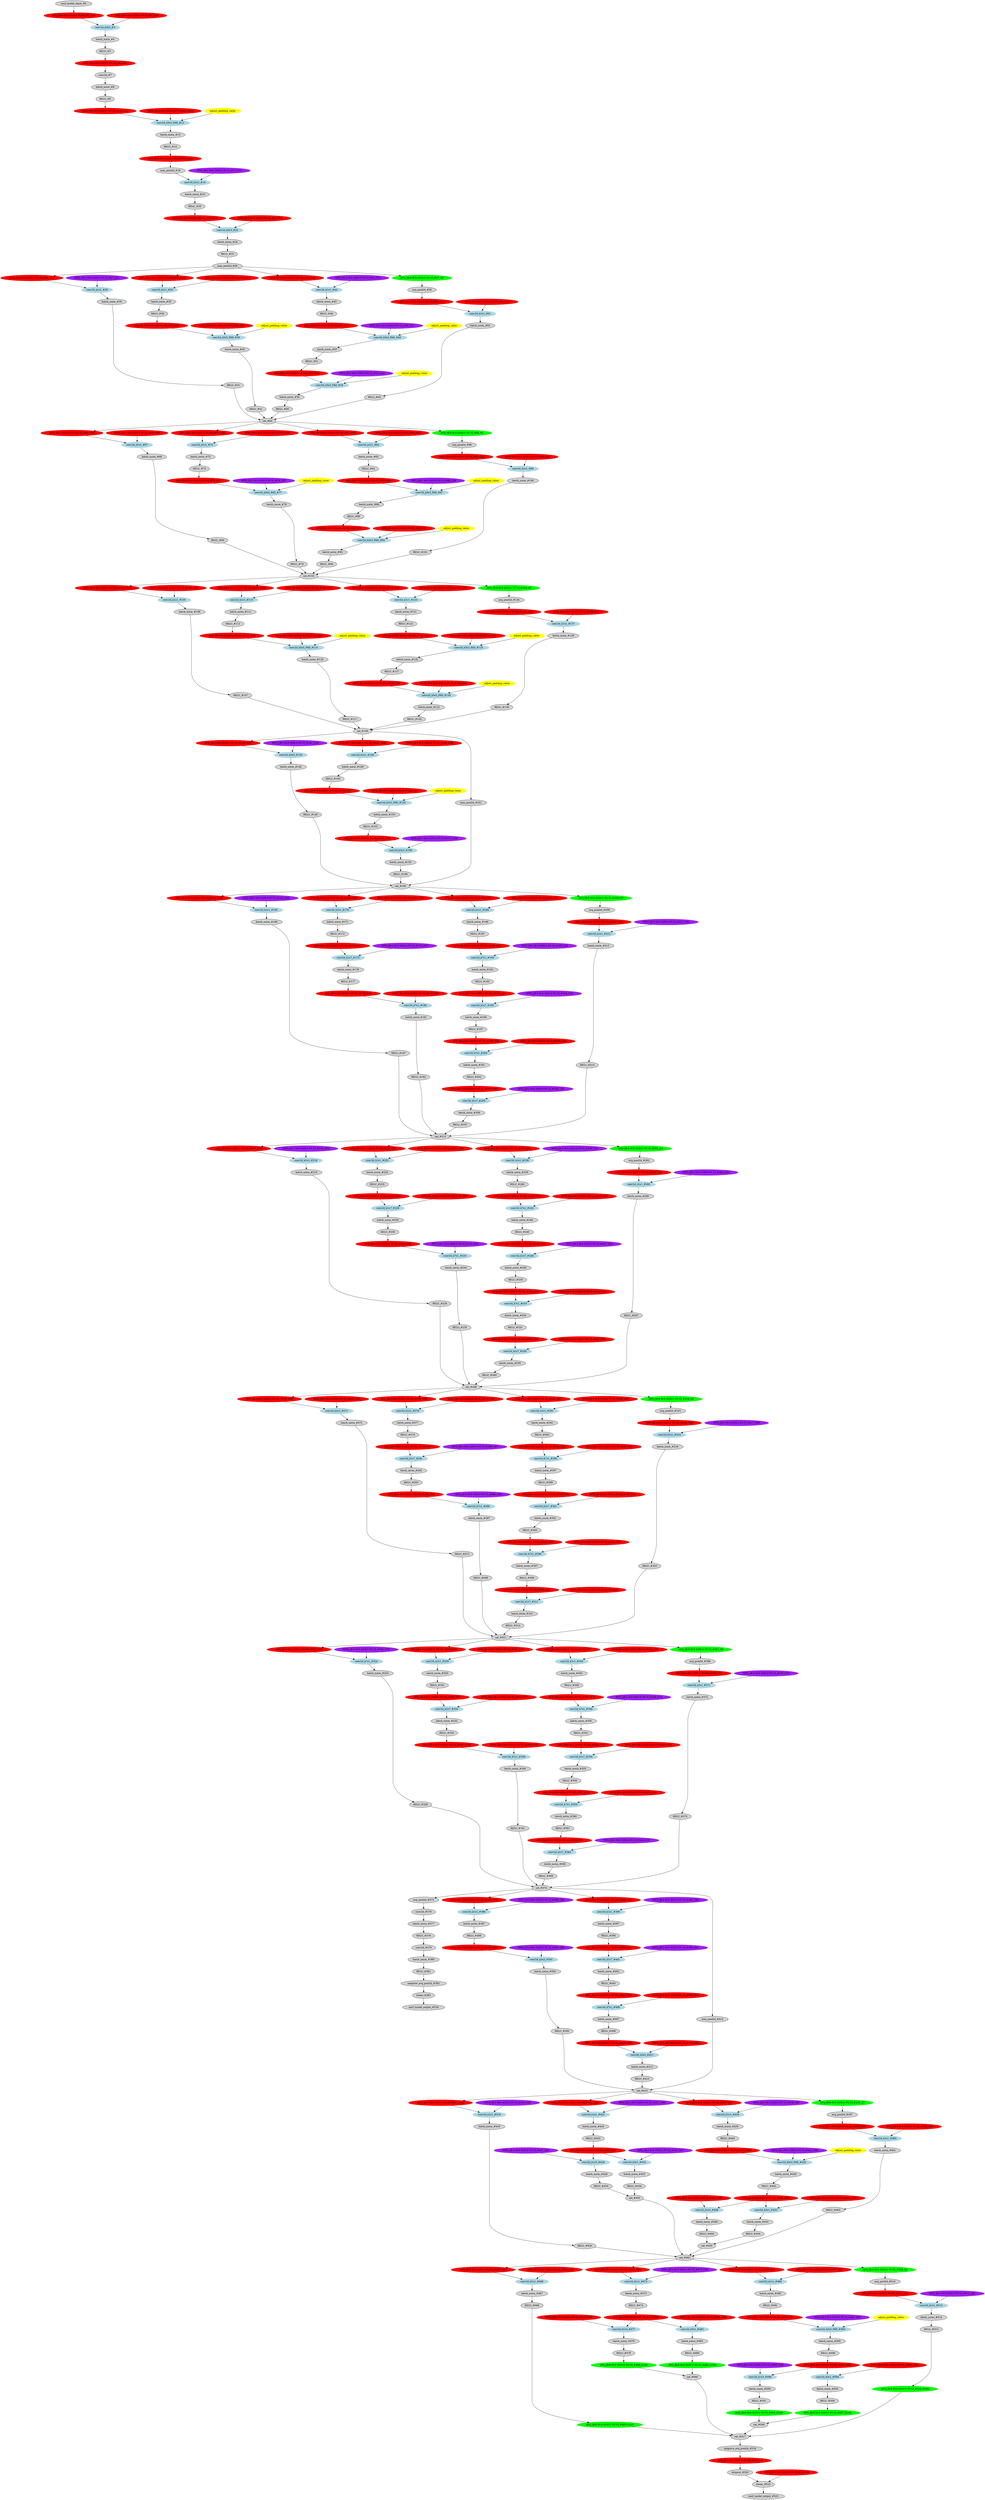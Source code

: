 strict digraph  {
"0 /nncf_model_input" [id=0, label="nncf_model_input_#0", scope="", style=filled, type=nncf_model_input];
"1 SymmetricQuantizer/symmetric_quantize" [color=red, id=1, label="AFQ_[B:4 M:S SGN:S PC:N]_#1_G10", scope=SymmetricQuantizer, style=filled, type=symmetric_quantize];
"2 Inception3/BasicConv2d[Conv2d_1a_3x3]/NNCFConv2d[conv]/ModuleDict[pre_ops]/UpdateWeight[0]/SymmetricQuantizer[op]/symmetric_quantize" [color=red, id=2, label="WFQ_[B:4 M:S SGN:S PC:Y]_#2_G10", scope="Inception3/BasicConv2d[Conv2d_1a_3x3]/NNCFConv2d[conv]/ModuleDict[pre_ops]/UpdateWeight[0]/SymmetricQuantizer[op]", style=filled, type=symmetric_quantize];
"3 Inception3/BasicConv2d[Conv2d_1a_3x3]/NNCFConv2d[conv]/conv2d" [color=lightblue, id=3, label="conv2d_k3x3_#3", scope="Inception3/BasicConv2d[Conv2d_1a_3x3]/NNCFConv2d[conv]", style=filled, type=conv2d];
"4 Inception3/BasicConv2d[Conv2d_1a_3x3]/BatchNorm2d[bn]/batch_norm" [id=4, label="batch_norm_#4", scope="Inception3/BasicConv2d[Conv2d_1a_3x3]/BatchNorm2d[bn]", style=filled, type=batch_norm];
"5 Inception3/BasicConv2d[Conv2d_1a_3x3]/RELU" [id=5, label="RELU_#5", scope="Inception3/BasicConv2d[Conv2d_1a_3x3]", style=filled, type=RELU];
"6 Inception3/BasicConv2d[Conv2d_1a_3x3]/SymmetricQuantizer/symmetric_quantize" [color=red, id=6, label="AFQ_[B:4 M:S SGN:U PC:N]_#6_G11", scope="Inception3/BasicConv2d[Conv2d_1a_3x3]/SymmetricQuantizer", style=filled, type=symmetric_quantize];
"7 Inception3/BasicConv2d[Conv2d_2a_3x3]/Conv2d[conv]/conv2d" [id=7, label="conv2d_#7", scope="Inception3/BasicConv2d[Conv2d_2a_3x3]/Conv2d[conv]", style=filled, type=conv2d];
"8 Inception3/BasicConv2d[Conv2d_2a_3x3]/BatchNorm2d[bn]/batch_norm" [id=8, label="batch_norm_#8", scope="Inception3/BasicConv2d[Conv2d_2a_3x3]/BatchNorm2d[bn]", style=filled, type=batch_norm];
"9 Inception3/BasicConv2d[Conv2d_2a_3x3]/RELU" [id=9, label="RELU_#9", scope="Inception3/BasicConv2d[Conv2d_2a_3x3]", style=filled, type=RELU];
"10 Inception3/BasicConv2d[Conv2d_2a_3x3]/SymmetricQuantizer/symmetric_quantize" [color=red, id=10, label="AFQ_[B:4 M:S SGN:U PC:N]_#10_G12", scope="Inception3/BasicConv2d[Conv2d_2a_3x3]/SymmetricQuantizer", style=filled, type=symmetric_quantize];
"11 Inception3/BasicConv2d[Conv2d_2b_3x3]/NNCFConv2d[conv]/ModuleDict[pre_ops]/UpdateWeight[1]/SymmetricQuantizer[op]/symmetric_quantize" [color=red, id=11, label="WFQ_[B:4 M:S SGN:S PC:Y]_#11_G12", scope="Inception3/BasicConv2d[Conv2d_2b_3x3]/NNCFConv2d[conv]/ModuleDict[pre_ops]/UpdateWeight[1]/SymmetricQuantizer[op]", style=filled, type=symmetric_quantize];
"12 Inception3/BasicConv2d[Conv2d_2b_3x3]/NNCFConv2d[conv]/conv2d" [color=lightblue, id=12, label="conv2d_k3x3_PAD_#12", scope="Inception3/BasicConv2d[Conv2d_2b_3x3]/NNCFConv2d[conv]", style=filled, type=conv2d];
"13 Inception3/BasicConv2d[Conv2d_2b_3x3]/BatchNorm2d[bn]/batch_norm" [id=13, label="batch_norm_#13", scope="Inception3/BasicConv2d[Conv2d_2b_3x3]/BatchNorm2d[bn]", style=filled, type=batch_norm];
"14 Inception3/BasicConv2d[Conv2d_2b_3x3]/RELU" [id=14, label="RELU_#14", scope="Inception3/BasicConv2d[Conv2d_2b_3x3]", style=filled, type=RELU];
"15 Inception3/BasicConv2d[Conv2d_2b_3x3]/SymmetricQuantizer/symmetric_quantize" [color=red, id=15, label="AFQ_[B:4 M:S SGN:U PC:N]_#15_G13", scope="Inception3/BasicConv2d[Conv2d_2b_3x3]/SymmetricQuantizer", style=filled, type=symmetric_quantize];
"16 Inception3/MaxPool2d[maxpool1]/max_pool2d" [id=16, label="max_pool2d_#16", scope="Inception3/MaxPool2d[maxpool1]", style=filled, type=max_pool2d];
"17 Inception3/BasicConv2d[Conv2d_3b_1x1]/NNCFConv2d[conv]/ModuleDict[pre_ops]/UpdateWeight[0]/SymmetricQuantizer[op]/symmetric_quantize" [color=purple, id=17, label="WFQ_[B:2 M:S SGN:S PC:Y]_#17_G13", scope="Inception3/BasicConv2d[Conv2d_3b_1x1]/NNCFConv2d[conv]/ModuleDict[pre_ops]/UpdateWeight[0]/SymmetricQuantizer[op]", style=filled, type=symmetric_quantize];
"18 Inception3/BasicConv2d[Conv2d_3b_1x1]/NNCFConv2d[conv]/conv2d" [color=lightblue, id=18, label="conv2d_k1x1_#18", scope="Inception3/BasicConv2d[Conv2d_3b_1x1]/NNCFConv2d[conv]", style=filled, type=conv2d];
"19 Inception3/BasicConv2d[Conv2d_3b_1x1]/BatchNorm2d[bn]/batch_norm" [id=19, label="batch_norm_#19", scope="Inception3/BasicConv2d[Conv2d_3b_1x1]/BatchNorm2d[bn]", style=filled, type=batch_norm];
"20 Inception3/BasicConv2d[Conv2d_3b_1x1]/RELU" [id=20, label="RELU_#20", scope="Inception3/BasicConv2d[Conv2d_3b_1x1]", style=filled, type=RELU];
"21 Inception3/BasicConv2d[Conv2d_3b_1x1]/SymmetricQuantizer/symmetric_quantize" [color=red, id=21, label="AFQ_[B:4 M:S SGN:U PC:N]_#21_G14", scope="Inception3/BasicConv2d[Conv2d_3b_1x1]/SymmetricQuantizer", style=filled, type=symmetric_quantize];
"22 Inception3/BasicConv2d[Conv2d_4a_3x3]/NNCFConv2d[conv]/ModuleDict[pre_ops]/UpdateWeight[0]/SymmetricQuantizer[op]/symmetric_quantize" [color=red, id=22, label="WFQ_[B:4 M:S SGN:S PC:Y]_#22_G14", scope="Inception3/BasicConv2d[Conv2d_4a_3x3]/NNCFConv2d[conv]/ModuleDict[pre_ops]/UpdateWeight[0]/SymmetricQuantizer[op]", style=filled, type=symmetric_quantize];
"23 Inception3/BasicConv2d[Conv2d_4a_3x3]/NNCFConv2d[conv]/conv2d" [color=lightblue, id=23, label="conv2d_k3x3_#23", scope="Inception3/BasicConv2d[Conv2d_4a_3x3]/NNCFConv2d[conv]", style=filled, type=conv2d];
"24 Inception3/BasicConv2d[Conv2d_4a_3x3]/BatchNorm2d[bn]/batch_norm" [id=24, label="batch_norm_#24", scope="Inception3/BasicConv2d[Conv2d_4a_3x3]/BatchNorm2d[bn]", style=filled, type=batch_norm];
"25 Inception3/BasicConv2d[Conv2d_4a_3x3]/RELU" [id=25, label="RELU_#25", scope="Inception3/BasicConv2d[Conv2d_4a_3x3]", style=filled, type=RELU];
"26 Inception3/MaxPool2d[maxpool2]/max_pool2d" [id=26, label="max_pool2d_#26", scope="Inception3/MaxPool2d[maxpool2]", style=filled, type=max_pool2d];
"27 Inception3/InceptionA[Mixed_5b]/BasicConv2d[branch1x1]/NNCFConv2d[conv]/ModuleDict[pre_ops]/UpdateWeight[0]/SymmetricQuantizer[op]/symmetric_quantize" [color=purple, id=27, label="WFQ_[B:2 M:S SGN:S PC:Y]_#27_G21", scope="Inception3/InceptionA[Mixed_5b]/BasicConv2d[branch1x1]/NNCFConv2d[conv]/ModuleDict[pre_ops]/UpdateWeight[0]/SymmetricQuantizer[op]", style=filled, type=symmetric_quantize];
"28 Inception3/InceptionA[Mixed_5b]/BasicConv2d[branch1x1]/NNCFConv2d[conv]/SymmetricQuantizer/symmetric_quantize" [color=red, id=28, label="AFQ_[B:4 M:S SGN:U PC:N]_#28_G21", scope="Inception3/InceptionA[Mixed_5b]/BasicConv2d[branch1x1]/NNCFConv2d[conv]/SymmetricQuantizer", style=filled, type=symmetric_quantize];
"29 Inception3/InceptionA[Mixed_5b]/BasicConv2d[branch1x1]/NNCFConv2d[conv]/conv2d" [color=lightblue, id=29, label="conv2d_k1x1_#29", scope="Inception3/InceptionA[Mixed_5b]/BasicConv2d[branch1x1]/NNCFConv2d[conv]", style=filled, type=conv2d];
"30 Inception3/InceptionA[Mixed_5b]/BasicConv2d[branch1x1]/BatchNorm2d[bn]/batch_norm" [id=30, label="batch_norm_#30", scope="Inception3/InceptionA[Mixed_5b]/BasicConv2d[branch1x1]/BatchNorm2d[bn]", style=filled, type=batch_norm];
"31 Inception3/InceptionA[Mixed_5b]/BasicConv2d[branch1x1]/RELU" [id=31, label="RELU_#31", scope="Inception3/InceptionA[Mixed_5b]/BasicConv2d[branch1x1]", style=filled, type=RELU];
"32 Inception3/InceptionA[Mixed_5b]/BasicConv2d[branch5x5_1]/NNCFConv2d[conv]/ModuleDict[pre_ops]/UpdateWeight[0]/SymmetricQuantizer[op]/symmetric_quantize" [color=red, id=32, label="WFQ_[B:4 M:S SGN:S PC:Y]_#32_G19", scope="Inception3/InceptionA[Mixed_5b]/BasicConv2d[branch5x5_1]/NNCFConv2d[conv]/ModuleDict[pre_ops]/UpdateWeight[0]/SymmetricQuantizer[op]", style=filled, type=symmetric_quantize];
"33 Inception3/InceptionA[Mixed_5b]/BasicConv2d[branch5x5_1]/NNCFConv2d[conv]/SymmetricQuantizer/symmetric_quantize" [color=red, id=33, label="AFQ_[B:4 M:S SGN:U PC:N]_#33_G19", scope="Inception3/InceptionA[Mixed_5b]/BasicConv2d[branch5x5_1]/NNCFConv2d[conv]/SymmetricQuantizer", style=filled, type=symmetric_quantize];
"34 Inception3/InceptionA[Mixed_5b]/BasicConv2d[branch5x5_1]/NNCFConv2d[conv]/conv2d" [color=lightblue, id=34, label="conv2d_k1x1_#34", scope="Inception3/InceptionA[Mixed_5b]/BasicConv2d[branch5x5_1]/NNCFConv2d[conv]", style=filled, type=conv2d];
"35 Inception3/InceptionA[Mixed_5b]/BasicConv2d[branch5x5_1]/BatchNorm2d[bn]/batch_norm" [id=35, label="batch_norm_#35", scope="Inception3/InceptionA[Mixed_5b]/BasicConv2d[branch5x5_1]/BatchNorm2d[bn]", style=filled, type=batch_norm];
"36 Inception3/InceptionA[Mixed_5b]/BasicConv2d[branch5x5_1]/RELU" [id=36, label="RELU_#36", scope="Inception3/InceptionA[Mixed_5b]/BasicConv2d[branch5x5_1]", style=filled, type=RELU];
"37 Inception3/InceptionA[Mixed_5b]/BasicConv2d[branch5x5_1]/SymmetricQuantizer/symmetric_quantize" [color=red, id=37, label="AFQ_[B:4 M:S SGN:U PC:N]_#37_G20", scope="Inception3/InceptionA[Mixed_5b]/BasicConv2d[branch5x5_1]/SymmetricQuantizer", style=filled, type=symmetric_quantize];
"38 Inception3/InceptionA[Mixed_5b]/BasicConv2d[branch5x5_2]/NNCFConv2d[conv]/ModuleDict[pre_ops]/UpdateWeight[1]/SymmetricQuantizer[op]/symmetric_quantize" [color=red, id=38, label="WFQ_[B:4 M:S SGN:S PC:Y]_#38_G20", scope="Inception3/InceptionA[Mixed_5b]/BasicConv2d[branch5x5_2]/NNCFConv2d[conv]/ModuleDict[pre_ops]/UpdateWeight[1]/SymmetricQuantizer[op]", style=filled, type=symmetric_quantize];
"39 Inception3/InceptionA[Mixed_5b]/BasicConv2d[branch5x5_2]/NNCFConv2d[conv]/conv2d" [color=lightblue, id=39, label="conv2d_k5x5_PAD_#39", scope="Inception3/InceptionA[Mixed_5b]/BasicConv2d[branch5x5_2]/NNCFConv2d[conv]", style=filled, type=conv2d];
"40 Inception3/InceptionA[Mixed_5b]/BasicConv2d[branch5x5_2]/BatchNorm2d[bn]/batch_norm" [id=40, label="batch_norm_#40", scope="Inception3/InceptionA[Mixed_5b]/BasicConv2d[branch5x5_2]/BatchNorm2d[bn]", style=filled, type=batch_norm];
"41 Inception3/InceptionA[Mixed_5b]/BasicConv2d[branch5x5_2]/RELU" [id=41, label="RELU_#41", scope="Inception3/InceptionA[Mixed_5b]/BasicConv2d[branch5x5_2]", style=filled, type=RELU];
"42 Inception3/InceptionA[Mixed_5b]/BasicConv2d[branch3x3dbl_1]/NNCFConv2d[conv]/ModuleDict[pre_ops]/UpdateWeight[0]/SymmetricQuantizer[op]/symmetric_quantize" [color=purple, id=42, label="WFQ_[B:2 M:S SGN:S PC:Y]_#42_G16", scope="Inception3/InceptionA[Mixed_5b]/BasicConv2d[branch3x3dbl_1]/NNCFConv2d[conv]/ModuleDict[pre_ops]/UpdateWeight[0]/SymmetricQuantizer[op]", style=filled, type=symmetric_quantize];
"43 Inception3/InceptionA[Mixed_5b]/BasicConv2d[branch3x3dbl_1]/NNCFConv2d[conv]/SymmetricQuantizer/symmetric_quantize" [color=red, id=43, label="AFQ_[B:4 M:S SGN:U PC:N]_#43_G16", scope="Inception3/InceptionA[Mixed_5b]/BasicConv2d[branch3x3dbl_1]/NNCFConv2d[conv]/SymmetricQuantizer", style=filled, type=symmetric_quantize];
"44 Inception3/InceptionA[Mixed_5b]/BasicConv2d[branch3x3dbl_1]/NNCFConv2d[conv]/conv2d" [color=lightblue, id=44, label="conv2d_k1x1_#44", scope="Inception3/InceptionA[Mixed_5b]/BasicConv2d[branch3x3dbl_1]/NNCFConv2d[conv]", style=filled, type=conv2d];
"45 Inception3/InceptionA[Mixed_5b]/BasicConv2d[branch3x3dbl_1]/BatchNorm2d[bn]/batch_norm" [id=45, label="batch_norm_#45", scope="Inception3/InceptionA[Mixed_5b]/BasicConv2d[branch3x3dbl_1]/BatchNorm2d[bn]", style=filled, type=batch_norm];
"46 Inception3/InceptionA[Mixed_5b]/BasicConv2d[branch3x3dbl_1]/RELU" [id=46, label="RELU_#46", scope="Inception3/InceptionA[Mixed_5b]/BasicConv2d[branch3x3dbl_1]", style=filled, type=RELU];
"47 Inception3/InceptionA[Mixed_5b]/BasicConv2d[branch3x3dbl_1]/SymmetricQuantizer/symmetric_quantize" [color=red, id=47, label="AFQ_[B:4 M:S SGN:U PC:N]_#47_G17", scope="Inception3/InceptionA[Mixed_5b]/BasicConv2d[branch3x3dbl_1]/SymmetricQuantizer", style=filled, type=symmetric_quantize];
"48 Inception3/InceptionA[Mixed_5b]/BasicConv2d[branch3x3dbl_2]/NNCFConv2d[conv]/ModuleDict[pre_ops]/UpdateWeight[1]/SymmetricQuantizer[op]/symmetric_quantize" [color=purple, id=48, label="WFQ_[B:2 M:S SGN:S PC:Y]_#48_G17", scope="Inception3/InceptionA[Mixed_5b]/BasicConv2d[branch3x3dbl_2]/NNCFConv2d[conv]/ModuleDict[pre_ops]/UpdateWeight[1]/SymmetricQuantizer[op]", style=filled, type=symmetric_quantize];
"49 Inception3/InceptionA[Mixed_5b]/BasicConv2d[branch3x3dbl_2]/NNCFConv2d[conv]/conv2d" [color=lightblue, id=49, label="conv2d_k3x3_PAD_#49", scope="Inception3/InceptionA[Mixed_5b]/BasicConv2d[branch3x3dbl_2]/NNCFConv2d[conv]", style=filled, type=conv2d];
"50 Inception3/InceptionA[Mixed_5b]/BasicConv2d[branch3x3dbl_2]/BatchNorm2d[bn]/batch_norm" [id=50, label="batch_norm_#50", scope="Inception3/InceptionA[Mixed_5b]/BasicConv2d[branch3x3dbl_2]/BatchNorm2d[bn]", style=filled, type=batch_norm];
"51 Inception3/InceptionA[Mixed_5b]/BasicConv2d[branch3x3dbl_2]/RELU" [id=51, label="RELU_#51", scope="Inception3/InceptionA[Mixed_5b]/BasicConv2d[branch3x3dbl_2]", style=filled, type=RELU];
"52 Inception3/InceptionA[Mixed_5b]/BasicConv2d[branch3x3dbl_2]/SymmetricQuantizer/symmetric_quantize" [color=red, id=52, label="AFQ_[B:4 M:S SGN:U PC:N]_#52_G18", scope="Inception3/InceptionA[Mixed_5b]/BasicConv2d[branch3x3dbl_2]/SymmetricQuantizer", style=filled, type=symmetric_quantize];
"53 Inception3/InceptionA[Mixed_5b]/BasicConv2d[branch3x3dbl_3]/NNCFConv2d[conv]/ModuleDict[pre_ops]/UpdateWeight[1]/SymmetricQuantizer[op]/symmetric_quantize" [color=purple, id=53, label="WFQ_[B:2 M:S SGN:S PC:Y]_#53_G18", scope="Inception3/InceptionA[Mixed_5b]/BasicConv2d[branch3x3dbl_3]/NNCFConv2d[conv]/ModuleDict[pre_ops]/UpdateWeight[1]/SymmetricQuantizer[op]", style=filled, type=symmetric_quantize];
"54 Inception3/InceptionA[Mixed_5b]/BasicConv2d[branch3x3dbl_3]/NNCFConv2d[conv]/conv2d" [color=lightblue, id=54, label="conv2d_k3x3_PAD_#54", scope="Inception3/InceptionA[Mixed_5b]/BasicConv2d[branch3x3dbl_3]/NNCFConv2d[conv]", style=filled, type=conv2d];
"55 Inception3/InceptionA[Mixed_5b]/BasicConv2d[branch3x3dbl_3]/BatchNorm2d[bn]/batch_norm" [id=55, label="batch_norm_#55", scope="Inception3/InceptionA[Mixed_5b]/BasicConv2d[branch3x3dbl_3]/BatchNorm2d[bn]", style=filled, type=batch_norm];
"56 Inception3/InceptionA[Mixed_5b]/BasicConv2d[branch3x3dbl_3]/RELU" [id=56, label="RELU_#56", scope="Inception3/InceptionA[Mixed_5b]/BasicConv2d[branch3x3dbl_3]", style=filled, type=RELU];
"57 Inception3/InceptionA[Mixed_5b]/SymmetricQuantizer/symmetric_quantize" [color=green, id=57, label="AFQ_[B:8 M:S SGN:U PC:Y]_#57_G0", scope="Inception3/InceptionA[Mixed_5b]/SymmetricQuantizer", style=filled, type=symmetric_quantize];
"58 Inception3/InceptionA[Mixed_5b]/avg_pool2d" [id=58, label="avg_pool2d_#58", scope="Inception3/InceptionA[Mixed_5b]", style=filled, type=avg_pool2d];
"59 Inception3/InceptionA[Mixed_5b]/SymmetricQuantizer/symmetric_quantize" [color=red, id=59, label="AFQ_[B:4 M:S SGN:U PC:N]_#59_G15", scope="Inception3/InceptionA[Mixed_5b]/SymmetricQuantizer", style=filled, type=symmetric_quantize];
"60 Inception3/InceptionA[Mixed_5b]/BasicConv2d[branch_pool]/NNCFConv2d[conv]/ModuleDict[pre_ops]/UpdateWeight[0]/SymmetricQuantizer[op]/symmetric_quantize" [color=red, id=60, label="WFQ_[B:4 M:S SGN:S PC:Y]_#60_G15", scope="Inception3/InceptionA[Mixed_5b]/BasicConv2d[branch_pool]/NNCFConv2d[conv]/ModuleDict[pre_ops]/UpdateWeight[0]/SymmetricQuantizer[op]", style=filled, type=symmetric_quantize];
"61 Inception3/InceptionA[Mixed_5b]/BasicConv2d[branch_pool]/NNCFConv2d[conv]/conv2d" [color=lightblue, id=61, label="conv2d_k1x1_#61", scope="Inception3/InceptionA[Mixed_5b]/BasicConv2d[branch_pool]/NNCFConv2d[conv]", style=filled, type=conv2d];
"62 Inception3/InceptionA[Mixed_5b]/BasicConv2d[branch_pool]/BatchNorm2d[bn]/batch_norm" [id=62, label="batch_norm_#62", scope="Inception3/InceptionA[Mixed_5b]/BasicConv2d[branch_pool]/BatchNorm2d[bn]", style=filled, type=batch_norm];
"63 Inception3/InceptionA[Mixed_5b]/BasicConv2d[branch_pool]/RELU" [id=63, label="RELU_#63", scope="Inception3/InceptionA[Mixed_5b]/BasicConv2d[branch_pool]", style=filled, type=RELU];
"64 Inception3/InceptionA[Mixed_5b]/cat" [id=64, label="cat_#64", scope="Inception3/InceptionA[Mixed_5b]", style=filled, type=cat];
"65 Inception3/InceptionA[Mixed_5c]/BasicConv2d[branch1x1]/NNCFConv2d[conv]/ModuleDict[pre_ops]/UpdateWeight[0]/SymmetricQuantizer[op]/symmetric_quantize" [color=red, id=65, label="WFQ_[B:4 M:S SGN:S PC:Y]_#65_G28", scope="Inception3/InceptionA[Mixed_5c]/BasicConv2d[branch1x1]/NNCFConv2d[conv]/ModuleDict[pre_ops]/UpdateWeight[0]/SymmetricQuantizer[op]", style=filled, type=symmetric_quantize];
"66 Inception3/InceptionA[Mixed_5c]/BasicConv2d[branch1x1]/NNCFConv2d[conv]/SymmetricQuantizer/symmetric_quantize" [color=red, id=66, label="AFQ_[B:4 M:S SGN:U PC:N]_#66_G28", scope="Inception3/InceptionA[Mixed_5c]/BasicConv2d[branch1x1]/NNCFConv2d[conv]/SymmetricQuantizer", style=filled, type=symmetric_quantize];
"67 Inception3/InceptionA[Mixed_5c]/BasicConv2d[branch1x1]/NNCFConv2d[conv]/conv2d" [color=lightblue, id=67, label="conv2d_k1x1_#67", scope="Inception3/InceptionA[Mixed_5c]/BasicConv2d[branch1x1]/NNCFConv2d[conv]", style=filled, type=conv2d];
"68 Inception3/InceptionA[Mixed_5c]/BasicConv2d[branch1x1]/BatchNorm2d[bn]/batch_norm" [id=68, label="batch_norm_#68", scope="Inception3/InceptionA[Mixed_5c]/BasicConv2d[branch1x1]/BatchNorm2d[bn]", style=filled, type=batch_norm];
"69 Inception3/InceptionA[Mixed_5c]/BasicConv2d[branch1x1]/RELU" [id=69, label="RELU_#69", scope="Inception3/InceptionA[Mixed_5c]/BasicConv2d[branch1x1]", style=filled, type=RELU];
"70 Inception3/InceptionA[Mixed_5c]/BasicConv2d[branch5x5_1]/NNCFConv2d[conv]/ModuleDict[pre_ops]/UpdateWeight[0]/SymmetricQuantizer[op]/symmetric_quantize" [color=red, id=70, label="WFQ_[B:4 M:S SGN:S PC:Y]_#70_G26", scope="Inception3/InceptionA[Mixed_5c]/BasicConv2d[branch5x5_1]/NNCFConv2d[conv]/ModuleDict[pre_ops]/UpdateWeight[0]/SymmetricQuantizer[op]", style=filled, type=symmetric_quantize];
"71 Inception3/InceptionA[Mixed_5c]/BasicConv2d[branch5x5_1]/NNCFConv2d[conv]/SymmetricQuantizer/symmetric_quantize" [color=red, id=71, label="AFQ_[B:4 M:S SGN:U PC:N]_#71_G26", scope="Inception3/InceptionA[Mixed_5c]/BasicConv2d[branch5x5_1]/NNCFConv2d[conv]/SymmetricQuantizer", style=filled, type=symmetric_quantize];
"72 Inception3/InceptionA[Mixed_5c]/BasicConv2d[branch5x5_1]/NNCFConv2d[conv]/conv2d" [color=lightblue, id=72, label="conv2d_k1x1_#72", scope="Inception3/InceptionA[Mixed_5c]/BasicConv2d[branch5x5_1]/NNCFConv2d[conv]", style=filled, type=conv2d];
"73 Inception3/InceptionA[Mixed_5c]/BasicConv2d[branch5x5_1]/BatchNorm2d[bn]/batch_norm" [id=73, label="batch_norm_#73", scope="Inception3/InceptionA[Mixed_5c]/BasicConv2d[branch5x5_1]/BatchNorm2d[bn]", style=filled, type=batch_norm];
"74 Inception3/InceptionA[Mixed_5c]/BasicConv2d[branch5x5_1]/RELU" [id=74, label="RELU_#74", scope="Inception3/InceptionA[Mixed_5c]/BasicConv2d[branch5x5_1]", style=filled, type=RELU];
"75 Inception3/InceptionA[Mixed_5c]/BasicConv2d[branch5x5_1]/SymmetricQuantizer/symmetric_quantize" [color=red, id=75, label="AFQ_[B:4 M:S SGN:U PC:N]_#75_G27", scope="Inception3/InceptionA[Mixed_5c]/BasicConv2d[branch5x5_1]/SymmetricQuantizer", style=filled, type=symmetric_quantize];
"76 Inception3/InceptionA[Mixed_5c]/BasicConv2d[branch5x5_2]/NNCFConv2d[conv]/ModuleDict[pre_ops]/UpdateWeight[1]/SymmetricQuantizer[op]/symmetric_quantize" [color=purple, id=76, label="WFQ_[B:2 M:S SGN:S PC:Y]_#76_G27", scope="Inception3/InceptionA[Mixed_5c]/BasicConv2d[branch5x5_2]/NNCFConv2d[conv]/ModuleDict[pre_ops]/UpdateWeight[1]/SymmetricQuantizer[op]", style=filled, type=symmetric_quantize];
"77 Inception3/InceptionA[Mixed_5c]/BasicConv2d[branch5x5_2]/NNCFConv2d[conv]/conv2d" [color=lightblue, id=77, label="conv2d_k5x5_PAD_#77", scope="Inception3/InceptionA[Mixed_5c]/BasicConv2d[branch5x5_2]/NNCFConv2d[conv]", style=filled, type=conv2d];
"78 Inception3/InceptionA[Mixed_5c]/BasicConv2d[branch5x5_2]/BatchNorm2d[bn]/batch_norm" [id=78, label="batch_norm_#78", scope="Inception3/InceptionA[Mixed_5c]/BasicConv2d[branch5x5_2]/BatchNorm2d[bn]", style=filled, type=batch_norm];
"79 Inception3/InceptionA[Mixed_5c]/BasicConv2d[branch5x5_2]/RELU" [id=79, label="RELU_#79", scope="Inception3/InceptionA[Mixed_5c]/BasicConv2d[branch5x5_2]", style=filled, type=RELU];
"80 Inception3/InceptionA[Mixed_5c]/BasicConv2d[branch3x3dbl_1]/NNCFConv2d[conv]/ModuleDict[pre_ops]/UpdateWeight[0]/SymmetricQuantizer[op]/symmetric_quantize" [color=red, id=80, label="WFQ_[B:4 M:S SGN:S PC:Y]_#80_G23", scope="Inception3/InceptionA[Mixed_5c]/BasicConv2d[branch3x3dbl_1]/NNCFConv2d[conv]/ModuleDict[pre_ops]/UpdateWeight[0]/SymmetricQuantizer[op]", style=filled, type=symmetric_quantize];
"81 Inception3/InceptionA[Mixed_5c]/BasicConv2d[branch3x3dbl_1]/NNCFConv2d[conv]/SymmetricQuantizer/symmetric_quantize" [color=red, id=81, label="AFQ_[B:4 M:S SGN:U PC:N]_#81_G23", scope="Inception3/InceptionA[Mixed_5c]/BasicConv2d[branch3x3dbl_1]/NNCFConv2d[conv]/SymmetricQuantizer", style=filled, type=symmetric_quantize];
"82 Inception3/InceptionA[Mixed_5c]/BasicConv2d[branch3x3dbl_1]/NNCFConv2d[conv]/conv2d" [color=lightblue, id=82, label="conv2d_k1x1_#82", scope="Inception3/InceptionA[Mixed_5c]/BasicConv2d[branch3x3dbl_1]/NNCFConv2d[conv]", style=filled, type=conv2d];
"83 Inception3/InceptionA[Mixed_5c]/BasicConv2d[branch3x3dbl_1]/BatchNorm2d[bn]/batch_norm" [id=83, label="batch_norm_#83", scope="Inception3/InceptionA[Mixed_5c]/BasicConv2d[branch3x3dbl_1]/BatchNorm2d[bn]", style=filled, type=batch_norm];
"84 Inception3/InceptionA[Mixed_5c]/BasicConv2d[branch3x3dbl_1]/RELU" [id=84, label="RELU_#84", scope="Inception3/InceptionA[Mixed_5c]/BasicConv2d[branch3x3dbl_1]", style=filled, type=RELU];
"85 Inception3/InceptionA[Mixed_5c]/BasicConv2d[branch3x3dbl_1]/SymmetricQuantizer/symmetric_quantize" [color=red, id=85, label="AFQ_[B:4 M:S SGN:U PC:N]_#85_G24", scope="Inception3/InceptionA[Mixed_5c]/BasicConv2d[branch3x3dbl_1]/SymmetricQuantizer", style=filled, type=symmetric_quantize];
"86 Inception3/InceptionA[Mixed_5c]/BasicConv2d[branch3x3dbl_2]/NNCFConv2d[conv]/ModuleDict[pre_ops]/UpdateWeight[1]/SymmetricQuantizer[op]/symmetric_quantize" [color=purple, id=86, label="WFQ_[B:2 M:S SGN:S PC:Y]_#86_G24", scope="Inception3/InceptionA[Mixed_5c]/BasicConv2d[branch3x3dbl_2]/NNCFConv2d[conv]/ModuleDict[pre_ops]/UpdateWeight[1]/SymmetricQuantizer[op]", style=filled, type=symmetric_quantize];
"87 Inception3/InceptionA[Mixed_5c]/BasicConv2d[branch3x3dbl_2]/NNCFConv2d[conv]/conv2d" [color=lightblue, id=87, label="conv2d_k3x3_PAD_#87", scope="Inception3/InceptionA[Mixed_5c]/BasicConv2d[branch3x3dbl_2]/NNCFConv2d[conv]", style=filled, type=conv2d];
"88 Inception3/InceptionA[Mixed_5c]/BasicConv2d[branch3x3dbl_2]/BatchNorm2d[bn]/batch_norm" [id=88, label="batch_norm_#88", scope="Inception3/InceptionA[Mixed_5c]/BasicConv2d[branch3x3dbl_2]/BatchNorm2d[bn]", style=filled, type=batch_norm];
"89 Inception3/InceptionA[Mixed_5c]/BasicConv2d[branch3x3dbl_2]/RELU" [id=89, label="RELU_#89", scope="Inception3/InceptionA[Mixed_5c]/BasicConv2d[branch3x3dbl_2]", style=filled, type=RELU];
"90 Inception3/InceptionA[Mixed_5c]/BasicConv2d[branch3x3dbl_2]/SymmetricQuantizer/symmetric_quantize" [color=red, id=90, label="AFQ_[B:4 M:S SGN:U PC:N]_#90_G25", scope="Inception3/InceptionA[Mixed_5c]/BasicConv2d[branch3x3dbl_2]/SymmetricQuantizer", style=filled, type=symmetric_quantize];
"91 Inception3/InceptionA[Mixed_5c]/BasicConv2d[branch3x3dbl_3]/NNCFConv2d[conv]/ModuleDict[pre_ops]/UpdateWeight[1]/SymmetricQuantizer[op]/symmetric_quantize" [color=red, id=91, label="WFQ_[B:4 M:S SGN:S PC:Y]_#91_G25", scope="Inception3/InceptionA[Mixed_5c]/BasicConv2d[branch3x3dbl_3]/NNCFConv2d[conv]/ModuleDict[pre_ops]/UpdateWeight[1]/SymmetricQuantizer[op]", style=filled, type=symmetric_quantize];
"92 Inception3/InceptionA[Mixed_5c]/BasicConv2d[branch3x3dbl_3]/NNCFConv2d[conv]/conv2d" [color=lightblue, id=92, label="conv2d_k3x3_PAD_#92", scope="Inception3/InceptionA[Mixed_5c]/BasicConv2d[branch3x3dbl_3]/NNCFConv2d[conv]", style=filled, type=conv2d];
"93 Inception3/InceptionA[Mixed_5c]/BasicConv2d[branch3x3dbl_3]/BatchNorm2d[bn]/batch_norm" [id=93, label="batch_norm_#93", scope="Inception3/InceptionA[Mixed_5c]/BasicConv2d[branch3x3dbl_3]/BatchNorm2d[bn]", style=filled, type=batch_norm];
"94 Inception3/InceptionA[Mixed_5c]/BasicConv2d[branch3x3dbl_3]/RELU" [id=94, label="RELU_#94", scope="Inception3/InceptionA[Mixed_5c]/BasicConv2d[branch3x3dbl_3]", style=filled, type=RELU];
"95 Inception3/InceptionA[Mixed_5c]/SymmetricQuantizer/symmetric_quantize" [color=green, id=95, label="AFQ_[B:8 M:S SGN:U PC:Y]_#95_G1", scope="Inception3/InceptionA[Mixed_5c]/SymmetricQuantizer", style=filled, type=symmetric_quantize];
"96 Inception3/InceptionA[Mixed_5c]/avg_pool2d" [id=96, label="avg_pool2d_#96", scope="Inception3/InceptionA[Mixed_5c]", style=filled, type=avg_pool2d];
"97 Inception3/InceptionA[Mixed_5c]/SymmetricQuantizer/symmetric_quantize" [color=red, id=97, label="AFQ_[B:4 M:S SGN:U PC:N]_#97_G22", scope="Inception3/InceptionA[Mixed_5c]/SymmetricQuantizer", style=filled, type=symmetric_quantize];
"98 Inception3/InceptionA[Mixed_5c]/BasicConv2d[branch_pool]/NNCFConv2d[conv]/ModuleDict[pre_ops]/UpdateWeight[0]/SymmetricQuantizer[op]/symmetric_quantize" [color=red, id=98, label="WFQ_[B:4 M:S SGN:S PC:Y]_#98_G22", scope="Inception3/InceptionA[Mixed_5c]/BasicConv2d[branch_pool]/NNCFConv2d[conv]/ModuleDict[pre_ops]/UpdateWeight[0]/SymmetricQuantizer[op]", style=filled, type=symmetric_quantize];
"99 Inception3/InceptionA[Mixed_5c]/BasicConv2d[branch_pool]/NNCFConv2d[conv]/conv2d" [color=lightblue, id=99, label="conv2d_k1x1_#99", scope="Inception3/InceptionA[Mixed_5c]/BasicConv2d[branch_pool]/NNCFConv2d[conv]", style=filled, type=conv2d];
"100 Inception3/InceptionA[Mixed_5c]/BasicConv2d[branch_pool]/BatchNorm2d[bn]/batch_norm" [id=100, label="batch_norm_#100", scope="Inception3/InceptionA[Mixed_5c]/BasicConv2d[branch_pool]/BatchNorm2d[bn]", style=filled, type=batch_norm];
"101 Inception3/InceptionA[Mixed_5c]/BasicConv2d[branch_pool]/RELU" [id=101, label="RELU_#101", scope="Inception3/InceptionA[Mixed_5c]/BasicConv2d[branch_pool]", style=filled, type=RELU];
"102 Inception3/InceptionA[Mixed_5c]/cat" [id=102, label="cat_#102", scope="Inception3/InceptionA[Mixed_5c]", style=filled, type=cat];
"103 Inception3/InceptionA[Mixed_5d]/BasicConv2d[branch1x1]/NNCFConv2d[conv]/ModuleDict[pre_ops]/UpdateWeight[0]/SymmetricQuantizer[op]/symmetric_quantize" [color=red, id=103, label="WFQ_[B:4 M:S SGN:S PC:Y]_#103_G35", scope="Inception3/InceptionA[Mixed_5d]/BasicConv2d[branch1x1]/NNCFConv2d[conv]/ModuleDict[pre_ops]/UpdateWeight[0]/SymmetricQuantizer[op]", style=filled, type=symmetric_quantize];
"104 Inception3/InceptionA[Mixed_5d]/BasicConv2d[branch1x1]/NNCFConv2d[conv]/SymmetricQuantizer/symmetric_quantize" [color=red, id=104, label="AFQ_[B:4 M:S SGN:U PC:N]_#104_G35", scope="Inception3/InceptionA[Mixed_5d]/BasicConv2d[branch1x1]/NNCFConv2d[conv]/SymmetricQuantizer", style=filled, type=symmetric_quantize];
"105 Inception3/InceptionA[Mixed_5d]/BasicConv2d[branch1x1]/NNCFConv2d[conv]/conv2d" [color=lightblue, id=105, label="conv2d_k1x1_#105", scope="Inception3/InceptionA[Mixed_5d]/BasicConv2d[branch1x1]/NNCFConv2d[conv]", style=filled, type=conv2d];
"106 Inception3/InceptionA[Mixed_5d]/BasicConv2d[branch1x1]/BatchNorm2d[bn]/batch_norm" [id=106, label="batch_norm_#106", scope="Inception3/InceptionA[Mixed_5d]/BasicConv2d[branch1x1]/BatchNorm2d[bn]", style=filled, type=batch_norm];
"107 Inception3/InceptionA[Mixed_5d]/BasicConv2d[branch1x1]/RELU" [id=107, label="RELU_#107", scope="Inception3/InceptionA[Mixed_5d]/BasicConv2d[branch1x1]", style=filled, type=RELU];
"108 Inception3/InceptionA[Mixed_5d]/BasicConv2d[branch5x5_1]/NNCFConv2d[conv]/ModuleDict[pre_ops]/UpdateWeight[0]/SymmetricQuantizer[op]/symmetric_quantize" [color=red, id=108, label="WFQ_[B:4 M:S SGN:S PC:Y]_#108_G33", scope="Inception3/InceptionA[Mixed_5d]/BasicConv2d[branch5x5_1]/NNCFConv2d[conv]/ModuleDict[pre_ops]/UpdateWeight[0]/SymmetricQuantizer[op]", style=filled, type=symmetric_quantize];
"109 Inception3/InceptionA[Mixed_5d]/BasicConv2d[branch5x5_1]/NNCFConv2d[conv]/SymmetricQuantizer/symmetric_quantize" [color=red, id=109, label="AFQ_[B:4 M:S SGN:U PC:N]_#109_G33", scope="Inception3/InceptionA[Mixed_5d]/BasicConv2d[branch5x5_1]/NNCFConv2d[conv]/SymmetricQuantizer", style=filled, type=symmetric_quantize];
"110 Inception3/InceptionA[Mixed_5d]/BasicConv2d[branch5x5_1]/NNCFConv2d[conv]/conv2d" [color=lightblue, id=110, label="conv2d_k1x1_#110", scope="Inception3/InceptionA[Mixed_5d]/BasicConv2d[branch5x5_1]/NNCFConv2d[conv]", style=filled, type=conv2d];
"111 Inception3/InceptionA[Mixed_5d]/BasicConv2d[branch5x5_1]/BatchNorm2d[bn]/batch_norm" [id=111, label="batch_norm_#111", scope="Inception3/InceptionA[Mixed_5d]/BasicConv2d[branch5x5_1]/BatchNorm2d[bn]", style=filled, type=batch_norm];
"112 Inception3/InceptionA[Mixed_5d]/BasicConv2d[branch5x5_1]/RELU" [id=112, label="RELU_#112", scope="Inception3/InceptionA[Mixed_5d]/BasicConv2d[branch5x5_1]", style=filled, type=RELU];
"113 Inception3/InceptionA[Mixed_5d]/BasicConv2d[branch5x5_1]/SymmetricQuantizer/symmetric_quantize" [color=red, id=113, label="AFQ_[B:4 M:S SGN:U PC:N]_#113_G34", scope="Inception3/InceptionA[Mixed_5d]/BasicConv2d[branch5x5_1]/SymmetricQuantizer", style=filled, type=symmetric_quantize];
"114 Inception3/InceptionA[Mixed_5d]/BasicConv2d[branch5x5_2]/NNCFConv2d[conv]/ModuleDict[pre_ops]/UpdateWeight[1]/SymmetricQuantizer[op]/symmetric_quantize" [color=red, id=114, label="WFQ_[B:4 M:S SGN:S PC:Y]_#114_G34", scope="Inception3/InceptionA[Mixed_5d]/BasicConv2d[branch5x5_2]/NNCFConv2d[conv]/ModuleDict[pre_ops]/UpdateWeight[1]/SymmetricQuantizer[op]", style=filled, type=symmetric_quantize];
"115 Inception3/InceptionA[Mixed_5d]/BasicConv2d[branch5x5_2]/NNCFConv2d[conv]/conv2d" [color=lightblue, id=115, label="conv2d_k5x5_PAD_#115", scope="Inception3/InceptionA[Mixed_5d]/BasicConv2d[branch5x5_2]/NNCFConv2d[conv]", style=filled, type=conv2d];
"116 Inception3/InceptionA[Mixed_5d]/BasicConv2d[branch5x5_2]/BatchNorm2d[bn]/batch_norm" [id=116, label="batch_norm_#116", scope="Inception3/InceptionA[Mixed_5d]/BasicConv2d[branch5x5_2]/BatchNorm2d[bn]", style=filled, type=batch_norm];
"117 Inception3/InceptionA[Mixed_5d]/BasicConv2d[branch5x5_2]/RELU" [id=117, label="RELU_#117", scope="Inception3/InceptionA[Mixed_5d]/BasicConv2d[branch5x5_2]", style=filled, type=RELU];
"118 Inception3/InceptionA[Mixed_5d]/BasicConv2d[branch3x3dbl_1]/NNCFConv2d[conv]/ModuleDict[pre_ops]/UpdateWeight[0]/SymmetricQuantizer[op]/symmetric_quantize" [color=red, id=118, label="WFQ_[B:4 M:S SGN:S PC:Y]_#118_G30", scope="Inception3/InceptionA[Mixed_5d]/BasicConv2d[branch3x3dbl_1]/NNCFConv2d[conv]/ModuleDict[pre_ops]/UpdateWeight[0]/SymmetricQuantizer[op]", style=filled, type=symmetric_quantize];
"119 Inception3/InceptionA[Mixed_5d]/BasicConv2d[branch3x3dbl_1]/NNCFConv2d[conv]/SymmetricQuantizer/symmetric_quantize" [color=red, id=119, label="AFQ_[B:4 M:S SGN:U PC:N]_#119_G30", scope="Inception3/InceptionA[Mixed_5d]/BasicConv2d[branch3x3dbl_1]/NNCFConv2d[conv]/SymmetricQuantizer", style=filled, type=symmetric_quantize];
"120 Inception3/InceptionA[Mixed_5d]/BasicConv2d[branch3x3dbl_1]/NNCFConv2d[conv]/conv2d" [color=lightblue, id=120, label="conv2d_k1x1_#120", scope="Inception3/InceptionA[Mixed_5d]/BasicConv2d[branch3x3dbl_1]/NNCFConv2d[conv]", style=filled, type=conv2d];
"121 Inception3/InceptionA[Mixed_5d]/BasicConv2d[branch3x3dbl_1]/BatchNorm2d[bn]/batch_norm" [id=121, label="batch_norm_#121", scope="Inception3/InceptionA[Mixed_5d]/BasicConv2d[branch3x3dbl_1]/BatchNorm2d[bn]", style=filled, type=batch_norm];
"122 Inception3/InceptionA[Mixed_5d]/BasicConv2d[branch3x3dbl_1]/RELU" [id=122, label="RELU_#122", scope="Inception3/InceptionA[Mixed_5d]/BasicConv2d[branch3x3dbl_1]", style=filled, type=RELU];
"123 Inception3/InceptionA[Mixed_5d]/BasicConv2d[branch3x3dbl_1]/SymmetricQuantizer/symmetric_quantize" [color=red, id=123, label="AFQ_[B:4 M:S SGN:U PC:N]_#123_G31", scope="Inception3/InceptionA[Mixed_5d]/BasicConv2d[branch3x3dbl_1]/SymmetricQuantizer", style=filled, type=symmetric_quantize];
"124 Inception3/InceptionA[Mixed_5d]/BasicConv2d[branch3x3dbl_2]/NNCFConv2d[conv]/ModuleDict[pre_ops]/UpdateWeight[1]/SymmetricQuantizer[op]/symmetric_quantize" [color=red, id=124, label="WFQ_[B:4 M:S SGN:S PC:Y]_#124_G31", scope="Inception3/InceptionA[Mixed_5d]/BasicConv2d[branch3x3dbl_2]/NNCFConv2d[conv]/ModuleDict[pre_ops]/UpdateWeight[1]/SymmetricQuantizer[op]", style=filled, type=symmetric_quantize];
"125 Inception3/InceptionA[Mixed_5d]/BasicConv2d[branch3x3dbl_2]/NNCFConv2d[conv]/conv2d" [color=lightblue, id=125, label="conv2d_k3x3_PAD_#125", scope="Inception3/InceptionA[Mixed_5d]/BasicConv2d[branch3x3dbl_2]/NNCFConv2d[conv]", style=filled, type=conv2d];
"126 Inception3/InceptionA[Mixed_5d]/BasicConv2d[branch3x3dbl_2]/BatchNorm2d[bn]/batch_norm" [id=126, label="batch_norm_#126", scope="Inception3/InceptionA[Mixed_5d]/BasicConv2d[branch3x3dbl_2]/BatchNorm2d[bn]", style=filled, type=batch_norm];
"127 Inception3/InceptionA[Mixed_5d]/BasicConv2d[branch3x3dbl_2]/RELU" [id=127, label="RELU_#127", scope="Inception3/InceptionA[Mixed_5d]/BasicConv2d[branch3x3dbl_2]", style=filled, type=RELU];
"128 Inception3/InceptionA[Mixed_5d]/BasicConv2d[branch3x3dbl_2]/SymmetricQuantizer/symmetric_quantize" [color=red, id=128, label="AFQ_[B:4 M:S SGN:U PC:N]_#128_G32", scope="Inception3/InceptionA[Mixed_5d]/BasicConv2d[branch3x3dbl_2]/SymmetricQuantizer", style=filled, type=symmetric_quantize];
"129 Inception3/InceptionA[Mixed_5d]/BasicConv2d[branch3x3dbl_3]/NNCFConv2d[conv]/ModuleDict[pre_ops]/UpdateWeight[1]/SymmetricQuantizer[op]/symmetric_quantize" [color=red, id=129, label="WFQ_[B:4 M:S SGN:S PC:Y]_#129_G32", scope="Inception3/InceptionA[Mixed_5d]/BasicConv2d[branch3x3dbl_3]/NNCFConv2d[conv]/ModuleDict[pre_ops]/UpdateWeight[1]/SymmetricQuantizer[op]", style=filled, type=symmetric_quantize];
"130 Inception3/InceptionA[Mixed_5d]/BasicConv2d[branch3x3dbl_3]/NNCFConv2d[conv]/conv2d" [color=lightblue, id=130, label="conv2d_k3x3_PAD_#130", scope="Inception3/InceptionA[Mixed_5d]/BasicConv2d[branch3x3dbl_3]/NNCFConv2d[conv]", style=filled, type=conv2d];
"131 Inception3/InceptionA[Mixed_5d]/BasicConv2d[branch3x3dbl_3]/BatchNorm2d[bn]/batch_norm" [id=131, label="batch_norm_#131", scope="Inception3/InceptionA[Mixed_5d]/BasicConv2d[branch3x3dbl_3]/BatchNorm2d[bn]", style=filled, type=batch_norm];
"132 Inception3/InceptionA[Mixed_5d]/BasicConv2d[branch3x3dbl_3]/RELU" [id=132, label="RELU_#132", scope="Inception3/InceptionA[Mixed_5d]/BasicConv2d[branch3x3dbl_3]", style=filled, type=RELU];
"133 Inception3/InceptionA[Mixed_5d]/SymmetricQuantizer/symmetric_quantize" [color=green, id=133, label="AFQ_[B:8 M:S SGN:U PC:Y]_#133_G2", scope="Inception3/InceptionA[Mixed_5d]/SymmetricQuantizer", style=filled, type=symmetric_quantize];
"134 Inception3/InceptionA[Mixed_5d]/avg_pool2d" [id=134, label="avg_pool2d_#134", scope="Inception3/InceptionA[Mixed_5d]", style=filled, type=avg_pool2d];
"135 Inception3/InceptionA[Mixed_5d]/SymmetricQuantizer/symmetric_quantize" [color=red, id=135, label="AFQ_[B:4 M:S SGN:U PC:N]_#135_G29", scope="Inception3/InceptionA[Mixed_5d]/SymmetricQuantizer", style=filled, type=symmetric_quantize];
"136 Inception3/InceptionA[Mixed_5d]/BasicConv2d[branch_pool]/NNCFConv2d[conv]/ModuleDict[pre_ops]/UpdateWeight[0]/SymmetricQuantizer[op]/symmetric_quantize" [color=red, id=136, label="WFQ_[B:4 M:S SGN:S PC:Y]_#136_G29", scope="Inception3/InceptionA[Mixed_5d]/BasicConv2d[branch_pool]/NNCFConv2d[conv]/ModuleDict[pre_ops]/UpdateWeight[0]/SymmetricQuantizer[op]", style=filled, type=symmetric_quantize];
"137 Inception3/InceptionA[Mixed_5d]/BasicConv2d[branch_pool]/NNCFConv2d[conv]/conv2d" [color=lightblue, id=137, label="conv2d_k1x1_#137", scope="Inception3/InceptionA[Mixed_5d]/BasicConv2d[branch_pool]/NNCFConv2d[conv]", style=filled, type=conv2d];
"138 Inception3/InceptionA[Mixed_5d]/BasicConv2d[branch_pool]/BatchNorm2d[bn]/batch_norm" [id=138, label="batch_norm_#138", scope="Inception3/InceptionA[Mixed_5d]/BasicConv2d[branch_pool]/BatchNorm2d[bn]", style=filled, type=batch_norm];
"139 Inception3/InceptionA[Mixed_5d]/BasicConv2d[branch_pool]/RELU" [id=139, label="RELU_#139", scope="Inception3/InceptionA[Mixed_5d]/BasicConv2d[branch_pool]", style=filled, type=RELU];
"140 Inception3/InceptionA[Mixed_5d]/cat" [id=140, label="cat_#140", scope="Inception3/InceptionA[Mixed_5d]", style=filled, type=cat];
"141 Inception3/InceptionB[Mixed_6a]/BasicConv2d[branch3x3]/NNCFConv2d[conv]/ModuleDict[pre_ops]/UpdateWeight[0]/SymmetricQuantizer[op]/symmetric_quantize" [color=purple, id=141, label="WFQ_[B:2 M:S SGN:S PC:Y]_#141_G39", scope="Inception3/InceptionB[Mixed_6a]/BasicConv2d[branch3x3]/NNCFConv2d[conv]/ModuleDict[pre_ops]/UpdateWeight[0]/SymmetricQuantizer[op]", style=filled, type=symmetric_quantize];
"142 Inception3/InceptionB[Mixed_6a]/BasicConv2d[branch3x3]/NNCFConv2d[conv]/SymmetricQuantizer/symmetric_quantize" [color=red, id=142, label="AFQ_[B:4 M:S SGN:U PC:N]_#142_G39", scope="Inception3/InceptionB[Mixed_6a]/BasicConv2d[branch3x3]/NNCFConv2d[conv]/SymmetricQuantizer", style=filled, type=symmetric_quantize];
"143 Inception3/InceptionB[Mixed_6a]/BasicConv2d[branch3x3]/NNCFConv2d[conv]/conv2d" [color=lightblue, id=143, label="conv2d_k3x3_#143", scope="Inception3/InceptionB[Mixed_6a]/BasicConv2d[branch3x3]/NNCFConv2d[conv]", style=filled, type=conv2d];
"144 Inception3/InceptionB[Mixed_6a]/BasicConv2d[branch3x3]/BatchNorm2d[bn]/batch_norm" [id=144, label="batch_norm_#144", scope="Inception3/InceptionB[Mixed_6a]/BasicConv2d[branch3x3]/BatchNorm2d[bn]", style=filled, type=batch_norm];
"145 Inception3/InceptionB[Mixed_6a]/BasicConv2d[branch3x3]/RELU" [id=145, label="RELU_#145", scope="Inception3/InceptionB[Mixed_6a]/BasicConv2d[branch3x3]", style=filled, type=RELU];
"146 Inception3/InceptionB[Mixed_6a]/BasicConv2d[branch3x3dbl_1]/NNCFConv2d[conv]/ModuleDict[pre_ops]/UpdateWeight[0]/SymmetricQuantizer[op]/symmetric_quantize" [color=red, id=146, label="WFQ_[B:4 M:S SGN:S PC:Y]_#146_G36", scope="Inception3/InceptionB[Mixed_6a]/BasicConv2d[branch3x3dbl_1]/NNCFConv2d[conv]/ModuleDict[pre_ops]/UpdateWeight[0]/SymmetricQuantizer[op]", style=filled, type=symmetric_quantize];
"147 Inception3/InceptionB[Mixed_6a]/BasicConv2d[branch3x3dbl_1]/NNCFConv2d[conv]/SymmetricQuantizer/symmetric_quantize" [color=red, id=147, label="AFQ_[B:4 M:S SGN:U PC:N]_#147_G36", scope="Inception3/InceptionB[Mixed_6a]/BasicConv2d[branch3x3dbl_1]/NNCFConv2d[conv]/SymmetricQuantizer", style=filled, type=symmetric_quantize];
"148 Inception3/InceptionB[Mixed_6a]/BasicConv2d[branch3x3dbl_1]/NNCFConv2d[conv]/conv2d" [color=lightblue, id=148, label="conv2d_k1x1_#148", scope="Inception3/InceptionB[Mixed_6a]/BasicConv2d[branch3x3dbl_1]/NNCFConv2d[conv]", style=filled, type=conv2d];
"149 Inception3/InceptionB[Mixed_6a]/BasicConv2d[branch3x3dbl_1]/BatchNorm2d[bn]/batch_norm" [id=149, label="batch_norm_#149", scope="Inception3/InceptionB[Mixed_6a]/BasicConv2d[branch3x3dbl_1]/BatchNorm2d[bn]", style=filled, type=batch_norm];
"150 Inception3/InceptionB[Mixed_6a]/BasicConv2d[branch3x3dbl_1]/RELU" [id=150, label="RELU_#150", scope="Inception3/InceptionB[Mixed_6a]/BasicConv2d[branch3x3dbl_1]", style=filled, type=RELU];
"151 Inception3/InceptionB[Mixed_6a]/BasicConv2d[branch3x3dbl_1]/SymmetricQuantizer/symmetric_quantize" [color=red, id=151, label="AFQ_[B:4 M:S SGN:U PC:N]_#151_G37", scope="Inception3/InceptionB[Mixed_6a]/BasicConv2d[branch3x3dbl_1]/SymmetricQuantizer", style=filled, type=symmetric_quantize];
"152 Inception3/InceptionB[Mixed_6a]/BasicConv2d[branch3x3dbl_2]/NNCFConv2d[conv]/ModuleDict[pre_ops]/UpdateWeight[1]/SymmetricQuantizer[op]/symmetric_quantize" [color=red, id=152, label="WFQ_[B:4 M:S SGN:S PC:Y]_#152_G37", scope="Inception3/InceptionB[Mixed_6a]/BasicConv2d[branch3x3dbl_2]/NNCFConv2d[conv]/ModuleDict[pre_ops]/UpdateWeight[1]/SymmetricQuantizer[op]", style=filled, type=symmetric_quantize];
"153 Inception3/InceptionB[Mixed_6a]/BasicConv2d[branch3x3dbl_2]/NNCFConv2d[conv]/conv2d" [color=lightblue, id=153, label="conv2d_k3x3_PAD_#153", scope="Inception3/InceptionB[Mixed_6a]/BasicConv2d[branch3x3dbl_2]/NNCFConv2d[conv]", style=filled, type=conv2d];
"154 Inception3/InceptionB[Mixed_6a]/BasicConv2d[branch3x3dbl_2]/BatchNorm2d[bn]/batch_norm" [id=154, label="batch_norm_#154", scope="Inception3/InceptionB[Mixed_6a]/BasicConv2d[branch3x3dbl_2]/BatchNorm2d[bn]", style=filled, type=batch_norm];
"155 Inception3/InceptionB[Mixed_6a]/BasicConv2d[branch3x3dbl_2]/RELU" [id=155, label="RELU_#155", scope="Inception3/InceptionB[Mixed_6a]/BasicConv2d[branch3x3dbl_2]", style=filled, type=RELU];
"156 Inception3/InceptionB[Mixed_6a]/BasicConv2d[branch3x3dbl_2]/SymmetricQuantizer/symmetric_quantize" [color=red, id=156, label="AFQ_[B:4 M:S SGN:U PC:N]_#156_G38", scope="Inception3/InceptionB[Mixed_6a]/BasicConv2d[branch3x3dbl_2]/SymmetricQuantizer", style=filled, type=symmetric_quantize];
"157 Inception3/InceptionB[Mixed_6a]/BasicConv2d[branch3x3dbl_3]/NNCFConv2d[conv]/ModuleDict[pre_ops]/UpdateWeight[0]/SymmetricQuantizer[op]/symmetric_quantize" [color=purple, id=157, label="WFQ_[B:2 M:S SGN:S PC:Y]_#157_G38", scope="Inception3/InceptionB[Mixed_6a]/BasicConv2d[branch3x3dbl_3]/NNCFConv2d[conv]/ModuleDict[pre_ops]/UpdateWeight[0]/SymmetricQuantizer[op]", style=filled, type=symmetric_quantize];
"158 Inception3/InceptionB[Mixed_6a]/BasicConv2d[branch3x3dbl_3]/NNCFConv2d[conv]/conv2d" [color=lightblue, id=158, label="conv2d_k3x3_#158", scope="Inception3/InceptionB[Mixed_6a]/BasicConv2d[branch3x3dbl_3]/NNCFConv2d[conv]", style=filled, type=conv2d];
"159 Inception3/InceptionB[Mixed_6a]/BasicConv2d[branch3x3dbl_3]/BatchNorm2d[bn]/batch_norm" [id=159, label="batch_norm_#159", scope="Inception3/InceptionB[Mixed_6a]/BasicConv2d[branch3x3dbl_3]/BatchNorm2d[bn]", style=filled, type=batch_norm];
"160 Inception3/InceptionB[Mixed_6a]/BasicConv2d[branch3x3dbl_3]/RELU" [id=160, label="RELU_#160", scope="Inception3/InceptionB[Mixed_6a]/BasicConv2d[branch3x3dbl_3]", style=filled, type=RELU];
"161 Inception3/InceptionB[Mixed_6a]/max_pool2d" [id=161, label="max_pool2d_#161", scope="Inception3/InceptionB[Mixed_6a]", style=filled, type=max_pool2d];
"162 Inception3/InceptionB[Mixed_6a]/cat" [id=162, label="cat_#162", scope="Inception3/InceptionB[Mixed_6a]", style=filled, type=cat];
"163 Inception3/InceptionC[Mixed_6b]/BasicConv2d[branch1x1]/NNCFConv2d[conv]/ModuleDict[pre_ops]/UpdateWeight[0]/SymmetricQuantizer[op]/symmetric_quantize" [color=purple, id=163, label="WFQ_[B:2 M:S SGN:S PC:Y]_#163_G49", scope="Inception3/InceptionC[Mixed_6b]/BasicConv2d[branch1x1]/NNCFConv2d[conv]/ModuleDict[pre_ops]/UpdateWeight[0]/SymmetricQuantizer[op]", style=filled, type=symmetric_quantize];
"164 Inception3/InceptionC[Mixed_6b]/BasicConv2d[branch1x1]/NNCFConv2d[conv]/SymmetricQuantizer/symmetric_quantize" [color=red, id=164, label="AFQ_[B:4 M:S SGN:U PC:N]_#164_G49", scope="Inception3/InceptionC[Mixed_6b]/BasicConv2d[branch1x1]/NNCFConv2d[conv]/SymmetricQuantizer", style=filled, type=symmetric_quantize];
"165 Inception3/InceptionC[Mixed_6b]/BasicConv2d[branch1x1]/NNCFConv2d[conv]/conv2d" [color=lightblue, id=165, label="conv2d_k1x1_#165", scope="Inception3/InceptionC[Mixed_6b]/BasicConv2d[branch1x1]/NNCFConv2d[conv]", style=filled, type=conv2d];
"166 Inception3/InceptionC[Mixed_6b]/BasicConv2d[branch1x1]/BatchNorm2d[bn]/batch_norm" [id=166, label="batch_norm_#166", scope="Inception3/InceptionC[Mixed_6b]/BasicConv2d[branch1x1]/BatchNorm2d[bn]", style=filled, type=batch_norm];
"167 Inception3/InceptionC[Mixed_6b]/BasicConv2d[branch1x1]/RELU" [id=167, label="RELU_#167", scope="Inception3/InceptionC[Mixed_6b]/BasicConv2d[branch1x1]", style=filled, type=RELU];
"168 Inception3/InceptionC[Mixed_6b]/BasicConv2d[branch7x7_1]/NNCFConv2d[conv]/ModuleDict[pre_ops]/UpdateWeight[0]/SymmetricQuantizer[op]/symmetric_quantize" [color=red, id=168, label="WFQ_[B:4 M:S SGN:S PC:Y]_#168_G46", scope="Inception3/InceptionC[Mixed_6b]/BasicConv2d[branch7x7_1]/NNCFConv2d[conv]/ModuleDict[pre_ops]/UpdateWeight[0]/SymmetricQuantizer[op]", style=filled, type=symmetric_quantize];
"169 Inception3/InceptionC[Mixed_6b]/BasicConv2d[branch7x7_1]/NNCFConv2d[conv]/SymmetricQuantizer/symmetric_quantize" [color=red, id=169, label="AFQ_[B:4 M:S SGN:U PC:N]_#169_G46", scope="Inception3/InceptionC[Mixed_6b]/BasicConv2d[branch7x7_1]/NNCFConv2d[conv]/SymmetricQuantizer", style=filled, type=symmetric_quantize];
"170 Inception3/InceptionC[Mixed_6b]/BasicConv2d[branch7x7_1]/NNCFConv2d[conv]/conv2d" [color=lightblue, id=170, label="conv2d_k1x1_#170", scope="Inception3/InceptionC[Mixed_6b]/BasicConv2d[branch7x7_1]/NNCFConv2d[conv]", style=filled, type=conv2d];
"171 Inception3/InceptionC[Mixed_6b]/BasicConv2d[branch7x7_1]/BatchNorm2d[bn]/batch_norm" [id=171, label="batch_norm_#171", scope="Inception3/InceptionC[Mixed_6b]/BasicConv2d[branch7x7_1]/BatchNorm2d[bn]", style=filled, type=batch_norm];
"172 Inception3/InceptionC[Mixed_6b]/BasicConv2d[branch7x7_1]/RELU" [id=172, label="RELU_#172", scope="Inception3/InceptionC[Mixed_6b]/BasicConv2d[branch7x7_1]", style=filled, type=RELU];
"173 Inception3/InceptionC[Mixed_6b]/BasicConv2d[branch7x7_1]/SymmetricQuantizer/symmetric_quantize" [color=red, id=173, label="AFQ_[B:4 M:S SGN:U PC:N]_#173_G47", scope="Inception3/InceptionC[Mixed_6b]/BasicConv2d[branch7x7_1]/SymmetricQuantizer", style=filled, type=symmetric_quantize];
"174 Inception3/InceptionC[Mixed_6b]/BasicConv2d[branch7x7_2]/NNCFConv2d[conv]/ModuleDict[pre_ops]/UpdateWeight[0]/SymmetricQuantizer[op]/symmetric_quantize" [color=purple, id=174, label="WFQ_[B:2 M:S SGN:S PC:Y]_#174_G47", scope="Inception3/InceptionC[Mixed_6b]/BasicConv2d[branch7x7_2]/NNCFConv2d[conv]/ModuleDict[pre_ops]/UpdateWeight[0]/SymmetricQuantizer[op]", style=filled, type=symmetric_quantize];
"175 Inception3/InceptionC[Mixed_6b]/BasicConv2d[branch7x7_2]/NNCFConv2d[conv]/conv2d" [color=lightblue, id=175, label="conv2d_k1x7_#175", scope="Inception3/InceptionC[Mixed_6b]/BasicConv2d[branch7x7_2]/NNCFConv2d[conv]", style=filled, type=conv2d];
"176 Inception3/InceptionC[Mixed_6b]/BasicConv2d[branch7x7_2]/BatchNorm2d[bn]/batch_norm" [id=176, label="batch_norm_#176", scope="Inception3/InceptionC[Mixed_6b]/BasicConv2d[branch7x7_2]/BatchNorm2d[bn]", style=filled, type=batch_norm];
"177 Inception3/InceptionC[Mixed_6b]/BasicConv2d[branch7x7_2]/RELU" [id=177, label="RELU_#177", scope="Inception3/InceptionC[Mixed_6b]/BasicConv2d[branch7x7_2]", style=filled, type=RELU];
"178 Inception3/InceptionC[Mixed_6b]/BasicConv2d[branch7x7_2]/SymmetricQuantizer/symmetric_quantize" [color=red, id=178, label="AFQ_[B:4 M:S SGN:U PC:N]_#178_G48", scope="Inception3/InceptionC[Mixed_6b]/BasicConv2d[branch7x7_2]/SymmetricQuantizer", style=filled, type=symmetric_quantize];
"179 Inception3/InceptionC[Mixed_6b]/BasicConv2d[branch7x7_3]/NNCFConv2d[conv]/ModuleDict[pre_ops]/UpdateWeight[0]/SymmetricQuantizer[op]/symmetric_quantize" [color=red, id=179, label="WFQ_[B:4 M:S SGN:S PC:Y]_#179_G48", scope="Inception3/InceptionC[Mixed_6b]/BasicConv2d[branch7x7_3]/NNCFConv2d[conv]/ModuleDict[pre_ops]/UpdateWeight[0]/SymmetricQuantizer[op]", style=filled, type=symmetric_quantize];
"180 Inception3/InceptionC[Mixed_6b]/BasicConv2d[branch7x7_3]/NNCFConv2d[conv]/conv2d" [color=lightblue, id=180, label="conv2d_k7x1_#180", scope="Inception3/InceptionC[Mixed_6b]/BasicConv2d[branch7x7_3]/NNCFConv2d[conv]", style=filled, type=conv2d];
"181 Inception3/InceptionC[Mixed_6b]/BasicConv2d[branch7x7_3]/BatchNorm2d[bn]/batch_norm" [id=181, label="batch_norm_#181", scope="Inception3/InceptionC[Mixed_6b]/BasicConv2d[branch7x7_3]/BatchNorm2d[bn]", style=filled, type=batch_norm];
"182 Inception3/InceptionC[Mixed_6b]/BasicConv2d[branch7x7_3]/RELU" [id=182, label="RELU_#182", scope="Inception3/InceptionC[Mixed_6b]/BasicConv2d[branch7x7_3]", style=filled, type=RELU];
"183 Inception3/InceptionC[Mixed_6b]/BasicConv2d[branch7x7dbl_1]/NNCFConv2d[conv]/ModuleDict[pre_ops]/UpdateWeight[0]/SymmetricQuantizer[op]/symmetric_quantize" [color=red, id=183, label="WFQ_[B:4 M:S SGN:S PC:Y]_#183_G41", scope="Inception3/InceptionC[Mixed_6b]/BasicConv2d[branch7x7dbl_1]/NNCFConv2d[conv]/ModuleDict[pre_ops]/UpdateWeight[0]/SymmetricQuantizer[op]", style=filled, type=symmetric_quantize];
"184 Inception3/InceptionC[Mixed_6b]/BasicConv2d[branch7x7dbl_1]/NNCFConv2d[conv]/SymmetricQuantizer/symmetric_quantize" [color=red, id=184, label="AFQ_[B:4 M:S SGN:U PC:N]_#184_G41", scope="Inception3/InceptionC[Mixed_6b]/BasicConv2d[branch7x7dbl_1]/NNCFConv2d[conv]/SymmetricQuantizer", style=filled, type=symmetric_quantize];
"185 Inception3/InceptionC[Mixed_6b]/BasicConv2d[branch7x7dbl_1]/NNCFConv2d[conv]/conv2d" [color=lightblue, id=185, label="conv2d_k1x1_#185", scope="Inception3/InceptionC[Mixed_6b]/BasicConv2d[branch7x7dbl_1]/NNCFConv2d[conv]", style=filled, type=conv2d];
"186 Inception3/InceptionC[Mixed_6b]/BasicConv2d[branch7x7dbl_1]/BatchNorm2d[bn]/batch_norm" [id=186, label="batch_norm_#186", scope="Inception3/InceptionC[Mixed_6b]/BasicConv2d[branch7x7dbl_1]/BatchNorm2d[bn]", style=filled, type=batch_norm];
"187 Inception3/InceptionC[Mixed_6b]/BasicConv2d[branch7x7dbl_1]/RELU" [id=187, label="RELU_#187", scope="Inception3/InceptionC[Mixed_6b]/BasicConv2d[branch7x7dbl_1]", style=filled, type=RELU];
"188 Inception3/InceptionC[Mixed_6b]/BasicConv2d[branch7x7dbl_1]/SymmetricQuantizer/symmetric_quantize" [color=red, id=188, label="AFQ_[B:4 M:S SGN:U PC:N]_#188_G42", scope="Inception3/InceptionC[Mixed_6b]/BasicConv2d[branch7x7dbl_1]/SymmetricQuantizer", style=filled, type=symmetric_quantize];
"189 Inception3/InceptionC[Mixed_6b]/BasicConv2d[branch7x7dbl_2]/NNCFConv2d[conv]/ModuleDict[pre_ops]/UpdateWeight[0]/SymmetricQuantizer[op]/symmetric_quantize" [color=purple, id=189, label="WFQ_[B:2 M:S SGN:S PC:Y]_#189_G42", scope="Inception3/InceptionC[Mixed_6b]/BasicConv2d[branch7x7dbl_2]/NNCFConv2d[conv]/ModuleDict[pre_ops]/UpdateWeight[0]/SymmetricQuantizer[op]", style=filled, type=symmetric_quantize];
"190 Inception3/InceptionC[Mixed_6b]/BasicConv2d[branch7x7dbl_2]/NNCFConv2d[conv]/conv2d" [color=lightblue, id=190, label="conv2d_k7x1_#190", scope="Inception3/InceptionC[Mixed_6b]/BasicConv2d[branch7x7dbl_2]/NNCFConv2d[conv]", style=filled, type=conv2d];
"191 Inception3/InceptionC[Mixed_6b]/BasicConv2d[branch7x7dbl_2]/BatchNorm2d[bn]/batch_norm" [id=191, label="batch_norm_#191", scope="Inception3/InceptionC[Mixed_6b]/BasicConv2d[branch7x7dbl_2]/BatchNorm2d[bn]", style=filled, type=batch_norm];
"192 Inception3/InceptionC[Mixed_6b]/BasicConv2d[branch7x7dbl_2]/RELU" [id=192, label="RELU_#192", scope="Inception3/InceptionC[Mixed_6b]/BasicConv2d[branch7x7dbl_2]", style=filled, type=RELU];
"193 Inception3/InceptionC[Mixed_6b]/BasicConv2d[branch7x7dbl_2]/SymmetricQuantizer/symmetric_quantize" [color=red, id=193, label="AFQ_[B:4 M:S SGN:U PC:N]_#193_G43", scope="Inception3/InceptionC[Mixed_6b]/BasicConv2d[branch7x7dbl_2]/SymmetricQuantizer", style=filled, type=symmetric_quantize];
"194 Inception3/InceptionC[Mixed_6b]/BasicConv2d[branch7x7dbl_3]/NNCFConv2d[conv]/ModuleDict[pre_ops]/UpdateWeight[0]/SymmetricQuantizer[op]/symmetric_quantize" [color=purple, id=194, label="WFQ_[B:2 M:S SGN:S PC:Y]_#194_G43", scope="Inception3/InceptionC[Mixed_6b]/BasicConv2d[branch7x7dbl_3]/NNCFConv2d[conv]/ModuleDict[pre_ops]/UpdateWeight[0]/SymmetricQuantizer[op]", style=filled, type=symmetric_quantize];
"195 Inception3/InceptionC[Mixed_6b]/BasicConv2d[branch7x7dbl_3]/NNCFConv2d[conv]/conv2d" [color=lightblue, id=195, label="conv2d_k1x7_#195", scope="Inception3/InceptionC[Mixed_6b]/BasicConv2d[branch7x7dbl_3]/NNCFConv2d[conv]", style=filled, type=conv2d];
"196 Inception3/InceptionC[Mixed_6b]/BasicConv2d[branch7x7dbl_3]/BatchNorm2d[bn]/batch_norm" [id=196, label="batch_norm_#196", scope="Inception3/InceptionC[Mixed_6b]/BasicConv2d[branch7x7dbl_3]/BatchNorm2d[bn]", style=filled, type=batch_norm];
"197 Inception3/InceptionC[Mixed_6b]/BasicConv2d[branch7x7dbl_3]/RELU" [id=197, label="RELU_#197", scope="Inception3/InceptionC[Mixed_6b]/BasicConv2d[branch7x7dbl_3]", style=filled, type=RELU];
"198 Inception3/InceptionC[Mixed_6b]/BasicConv2d[branch7x7dbl_3]/SymmetricQuantizer/symmetric_quantize" [color=red, id=198, label="AFQ_[B:4 M:S SGN:U PC:N]_#198_G44", scope="Inception3/InceptionC[Mixed_6b]/BasicConv2d[branch7x7dbl_3]/SymmetricQuantizer", style=filled, type=symmetric_quantize];
"199 Inception3/InceptionC[Mixed_6b]/BasicConv2d[branch7x7dbl_4]/NNCFConv2d[conv]/ModuleDict[pre_ops]/UpdateWeight[0]/SymmetricQuantizer[op]/symmetric_quantize" [color=red, id=199, label="WFQ_[B:4 M:S SGN:S PC:Y]_#199_G44", scope="Inception3/InceptionC[Mixed_6b]/BasicConv2d[branch7x7dbl_4]/NNCFConv2d[conv]/ModuleDict[pre_ops]/UpdateWeight[0]/SymmetricQuantizer[op]", style=filled, type=symmetric_quantize];
"200 Inception3/InceptionC[Mixed_6b]/BasicConv2d[branch7x7dbl_4]/NNCFConv2d[conv]/conv2d" [color=lightblue, id=200, label="conv2d_k7x1_#200", scope="Inception3/InceptionC[Mixed_6b]/BasicConv2d[branch7x7dbl_4]/NNCFConv2d[conv]", style=filled, type=conv2d];
"201 Inception3/InceptionC[Mixed_6b]/BasicConv2d[branch7x7dbl_4]/BatchNorm2d[bn]/batch_norm" [id=201, label="batch_norm_#201", scope="Inception3/InceptionC[Mixed_6b]/BasicConv2d[branch7x7dbl_4]/BatchNorm2d[bn]", style=filled, type=batch_norm];
"202 Inception3/InceptionC[Mixed_6b]/BasicConv2d[branch7x7dbl_4]/RELU" [id=202, label="RELU_#202", scope="Inception3/InceptionC[Mixed_6b]/BasicConv2d[branch7x7dbl_4]", style=filled, type=RELU];
"203 Inception3/InceptionC[Mixed_6b]/BasicConv2d[branch7x7dbl_4]/SymmetricQuantizer/symmetric_quantize" [color=red, id=203, label="AFQ_[B:4 M:S SGN:U PC:N]_#203_G45", scope="Inception3/InceptionC[Mixed_6b]/BasicConv2d[branch7x7dbl_4]/SymmetricQuantizer", style=filled, type=symmetric_quantize];
"204 Inception3/InceptionC[Mixed_6b]/BasicConv2d[branch7x7dbl_5]/NNCFConv2d[conv]/ModuleDict[pre_ops]/UpdateWeight[0]/SymmetricQuantizer[op]/symmetric_quantize" [color=purple, id=204, label="WFQ_[B:2 M:S SGN:S PC:Y]_#204_G45", scope="Inception3/InceptionC[Mixed_6b]/BasicConv2d[branch7x7dbl_5]/NNCFConv2d[conv]/ModuleDict[pre_ops]/UpdateWeight[0]/SymmetricQuantizer[op]", style=filled, type=symmetric_quantize];
"205 Inception3/InceptionC[Mixed_6b]/BasicConv2d[branch7x7dbl_5]/NNCFConv2d[conv]/conv2d" [color=lightblue, id=205, label="conv2d_k1x7_#205", scope="Inception3/InceptionC[Mixed_6b]/BasicConv2d[branch7x7dbl_5]/NNCFConv2d[conv]", style=filled, type=conv2d];
"206 Inception3/InceptionC[Mixed_6b]/BasicConv2d[branch7x7dbl_5]/BatchNorm2d[bn]/batch_norm" [id=206, label="batch_norm_#206", scope="Inception3/InceptionC[Mixed_6b]/BasicConv2d[branch7x7dbl_5]/BatchNorm2d[bn]", style=filled, type=batch_norm];
"207 Inception3/InceptionC[Mixed_6b]/BasicConv2d[branch7x7dbl_5]/RELU" [id=207, label="RELU_#207", scope="Inception3/InceptionC[Mixed_6b]/BasicConv2d[branch7x7dbl_5]", style=filled, type=RELU];
"208 Inception3/InceptionC[Mixed_6b]/SymmetricQuantizer/symmetric_quantize" [color=green, id=208, label="AFQ_[B:8 M:S SGN:U PC:Y]_#208_G3", scope="Inception3/InceptionC[Mixed_6b]/SymmetricQuantizer", style=filled, type=symmetric_quantize];
"209 Inception3/InceptionC[Mixed_6b]/avg_pool2d" [id=209, label="avg_pool2d_#209", scope="Inception3/InceptionC[Mixed_6b]", style=filled, type=avg_pool2d];
"210 Inception3/InceptionC[Mixed_6b]/SymmetricQuantizer/symmetric_quantize" [color=red, id=210, label="AFQ_[B:4 M:S SGN:U PC:N]_#210_G40", scope="Inception3/InceptionC[Mixed_6b]/SymmetricQuantizer", style=filled, type=symmetric_quantize];
"211 Inception3/InceptionC[Mixed_6b]/BasicConv2d[branch_pool]/NNCFConv2d[conv]/ModuleDict[pre_ops]/UpdateWeight[0]/SymmetricQuantizer[op]/symmetric_quantize" [color=purple, id=211, label="WFQ_[B:2 M:S SGN:S PC:Y]_#211_G40", scope="Inception3/InceptionC[Mixed_6b]/BasicConv2d[branch_pool]/NNCFConv2d[conv]/ModuleDict[pre_ops]/UpdateWeight[0]/SymmetricQuantizer[op]", style=filled, type=symmetric_quantize];
"212 Inception3/InceptionC[Mixed_6b]/BasicConv2d[branch_pool]/NNCFConv2d[conv]/conv2d" [color=lightblue, id=212, label="conv2d_k1x1_#212", scope="Inception3/InceptionC[Mixed_6b]/BasicConv2d[branch_pool]/NNCFConv2d[conv]", style=filled, type=conv2d];
"213 Inception3/InceptionC[Mixed_6b]/BasicConv2d[branch_pool]/BatchNorm2d[bn]/batch_norm" [id=213, label="batch_norm_#213", scope="Inception3/InceptionC[Mixed_6b]/BasicConv2d[branch_pool]/BatchNorm2d[bn]", style=filled, type=batch_norm];
"214 Inception3/InceptionC[Mixed_6b]/BasicConv2d[branch_pool]/RELU" [id=214, label="RELU_#214", scope="Inception3/InceptionC[Mixed_6b]/BasicConv2d[branch_pool]", style=filled, type=RELU];
"215 Inception3/InceptionC[Mixed_6b]/cat" [id=215, label="cat_#215", scope="Inception3/InceptionC[Mixed_6b]", style=filled, type=cat];
"216 Inception3/InceptionC[Mixed_6c]/BasicConv2d[branch1x1]/NNCFConv2d[conv]/ModuleDict[pre_ops]/UpdateWeight[0]/SymmetricQuantizer[op]/symmetric_quantize" [color=purple, id=216, label="WFQ_[B:2 M:S SGN:S PC:Y]_#216_G59", scope="Inception3/InceptionC[Mixed_6c]/BasicConv2d[branch1x1]/NNCFConv2d[conv]/ModuleDict[pre_ops]/UpdateWeight[0]/SymmetricQuantizer[op]", style=filled, type=symmetric_quantize];
"217 Inception3/InceptionC[Mixed_6c]/BasicConv2d[branch1x1]/NNCFConv2d[conv]/SymmetricQuantizer/symmetric_quantize" [color=red, id=217, label="AFQ_[B:4 M:S SGN:U PC:N]_#217_G59", scope="Inception3/InceptionC[Mixed_6c]/BasicConv2d[branch1x1]/NNCFConv2d[conv]/SymmetricQuantizer", style=filled, type=symmetric_quantize];
"218 Inception3/InceptionC[Mixed_6c]/BasicConv2d[branch1x1]/NNCFConv2d[conv]/conv2d" [color=lightblue, id=218, label="conv2d_k1x1_#218", scope="Inception3/InceptionC[Mixed_6c]/BasicConv2d[branch1x1]/NNCFConv2d[conv]", style=filled, type=conv2d];
"219 Inception3/InceptionC[Mixed_6c]/BasicConv2d[branch1x1]/BatchNorm2d[bn]/batch_norm" [id=219, label="batch_norm_#219", scope="Inception3/InceptionC[Mixed_6c]/BasicConv2d[branch1x1]/BatchNorm2d[bn]", style=filled, type=batch_norm];
"220 Inception3/InceptionC[Mixed_6c]/BasicConv2d[branch1x1]/RELU" [id=220, label="RELU_#220", scope="Inception3/InceptionC[Mixed_6c]/BasicConv2d[branch1x1]", style=filled, type=RELU];
"221 Inception3/InceptionC[Mixed_6c]/BasicConv2d[branch7x7_1]/NNCFConv2d[conv]/ModuleDict[pre_ops]/UpdateWeight[0]/SymmetricQuantizer[op]/symmetric_quantize" [color=red, id=221, label="WFQ_[B:4 M:S SGN:S PC:Y]_#221_G56", scope="Inception3/InceptionC[Mixed_6c]/BasicConv2d[branch7x7_1]/NNCFConv2d[conv]/ModuleDict[pre_ops]/UpdateWeight[0]/SymmetricQuantizer[op]", style=filled, type=symmetric_quantize];
"222 Inception3/InceptionC[Mixed_6c]/BasicConv2d[branch7x7_1]/NNCFConv2d[conv]/SymmetricQuantizer/symmetric_quantize" [color=red, id=222, label="AFQ_[B:4 M:S SGN:U PC:N]_#222_G56", scope="Inception3/InceptionC[Mixed_6c]/BasicConv2d[branch7x7_1]/NNCFConv2d[conv]/SymmetricQuantizer", style=filled, type=symmetric_quantize];
"223 Inception3/InceptionC[Mixed_6c]/BasicConv2d[branch7x7_1]/NNCFConv2d[conv]/conv2d" [color=lightblue, id=223, label="conv2d_k1x1_#223", scope="Inception3/InceptionC[Mixed_6c]/BasicConv2d[branch7x7_1]/NNCFConv2d[conv]", style=filled, type=conv2d];
"224 Inception3/InceptionC[Mixed_6c]/BasicConv2d[branch7x7_1]/BatchNorm2d[bn]/batch_norm" [id=224, label="batch_norm_#224", scope="Inception3/InceptionC[Mixed_6c]/BasicConv2d[branch7x7_1]/BatchNorm2d[bn]", style=filled, type=batch_norm];
"225 Inception3/InceptionC[Mixed_6c]/BasicConv2d[branch7x7_1]/RELU" [id=225, label="RELU_#225", scope="Inception3/InceptionC[Mixed_6c]/BasicConv2d[branch7x7_1]", style=filled, type=RELU];
"226 Inception3/InceptionC[Mixed_6c]/BasicConv2d[branch7x7_1]/SymmetricQuantizer/symmetric_quantize" [color=red, id=226, label="AFQ_[B:4 M:S SGN:U PC:N]_#226_G57", scope="Inception3/InceptionC[Mixed_6c]/BasicConv2d[branch7x7_1]/SymmetricQuantizer", style=filled, type=symmetric_quantize];
"227 Inception3/InceptionC[Mixed_6c]/BasicConv2d[branch7x7_2]/NNCFConv2d[conv]/ModuleDict[pre_ops]/UpdateWeight[0]/SymmetricQuantizer[op]/symmetric_quantize" [color=red, id=227, label="WFQ_[B:4 M:S SGN:S PC:Y]_#227_G57", scope="Inception3/InceptionC[Mixed_6c]/BasicConv2d[branch7x7_2]/NNCFConv2d[conv]/ModuleDict[pre_ops]/UpdateWeight[0]/SymmetricQuantizer[op]", style=filled, type=symmetric_quantize];
"228 Inception3/InceptionC[Mixed_6c]/BasicConv2d[branch7x7_2]/NNCFConv2d[conv]/conv2d" [color=lightblue, id=228, label="conv2d_k1x7_#228", scope="Inception3/InceptionC[Mixed_6c]/BasicConv2d[branch7x7_2]/NNCFConv2d[conv]", style=filled, type=conv2d];
"229 Inception3/InceptionC[Mixed_6c]/BasicConv2d[branch7x7_2]/BatchNorm2d[bn]/batch_norm" [id=229, label="batch_norm_#229", scope="Inception3/InceptionC[Mixed_6c]/BasicConv2d[branch7x7_2]/BatchNorm2d[bn]", style=filled, type=batch_norm];
"230 Inception3/InceptionC[Mixed_6c]/BasicConv2d[branch7x7_2]/RELU" [id=230, label="RELU_#230", scope="Inception3/InceptionC[Mixed_6c]/BasicConv2d[branch7x7_2]", style=filled, type=RELU];
"231 Inception3/InceptionC[Mixed_6c]/BasicConv2d[branch7x7_2]/SymmetricQuantizer/symmetric_quantize" [color=red, id=231, label="AFQ_[B:4 M:S SGN:U PC:N]_#231_G58", scope="Inception3/InceptionC[Mixed_6c]/BasicConv2d[branch7x7_2]/SymmetricQuantizer", style=filled, type=symmetric_quantize];
"232 Inception3/InceptionC[Mixed_6c]/BasicConv2d[branch7x7_3]/NNCFConv2d[conv]/ModuleDict[pre_ops]/UpdateWeight[0]/SymmetricQuantizer[op]/symmetric_quantize" [color=purple, id=232, label="WFQ_[B:2 M:S SGN:S PC:Y]_#232_G58", scope="Inception3/InceptionC[Mixed_6c]/BasicConv2d[branch7x7_3]/NNCFConv2d[conv]/ModuleDict[pre_ops]/UpdateWeight[0]/SymmetricQuantizer[op]", style=filled, type=symmetric_quantize];
"233 Inception3/InceptionC[Mixed_6c]/BasicConv2d[branch7x7_3]/NNCFConv2d[conv]/conv2d" [color=lightblue, id=233, label="conv2d_k7x1_#233", scope="Inception3/InceptionC[Mixed_6c]/BasicConv2d[branch7x7_3]/NNCFConv2d[conv]", style=filled, type=conv2d];
"234 Inception3/InceptionC[Mixed_6c]/BasicConv2d[branch7x7_3]/BatchNorm2d[bn]/batch_norm" [id=234, label="batch_norm_#234", scope="Inception3/InceptionC[Mixed_6c]/BasicConv2d[branch7x7_3]/BatchNorm2d[bn]", style=filled, type=batch_norm];
"235 Inception3/InceptionC[Mixed_6c]/BasicConv2d[branch7x7_3]/RELU" [id=235, label="RELU_#235", scope="Inception3/InceptionC[Mixed_6c]/BasicConv2d[branch7x7_3]", style=filled, type=RELU];
"236 Inception3/InceptionC[Mixed_6c]/BasicConv2d[branch7x7dbl_1]/NNCFConv2d[conv]/ModuleDict[pre_ops]/UpdateWeight[0]/SymmetricQuantizer[op]/symmetric_quantize" [color=purple, id=236, label="WFQ_[B:2 M:S SGN:S PC:Y]_#236_G51", scope="Inception3/InceptionC[Mixed_6c]/BasicConv2d[branch7x7dbl_1]/NNCFConv2d[conv]/ModuleDict[pre_ops]/UpdateWeight[0]/SymmetricQuantizer[op]", style=filled, type=symmetric_quantize];
"237 Inception3/InceptionC[Mixed_6c]/BasicConv2d[branch7x7dbl_1]/NNCFConv2d[conv]/SymmetricQuantizer/symmetric_quantize" [color=red, id=237, label="AFQ_[B:4 M:S SGN:U PC:N]_#237_G51", scope="Inception3/InceptionC[Mixed_6c]/BasicConv2d[branch7x7dbl_1]/NNCFConv2d[conv]/SymmetricQuantizer", style=filled, type=symmetric_quantize];
"238 Inception3/InceptionC[Mixed_6c]/BasicConv2d[branch7x7dbl_1]/NNCFConv2d[conv]/conv2d" [color=lightblue, id=238, label="conv2d_k1x1_#238", scope="Inception3/InceptionC[Mixed_6c]/BasicConv2d[branch7x7dbl_1]/NNCFConv2d[conv]", style=filled, type=conv2d];
"239 Inception3/InceptionC[Mixed_6c]/BasicConv2d[branch7x7dbl_1]/BatchNorm2d[bn]/batch_norm" [id=239, label="batch_norm_#239", scope="Inception3/InceptionC[Mixed_6c]/BasicConv2d[branch7x7dbl_1]/BatchNorm2d[bn]", style=filled, type=batch_norm];
"240 Inception3/InceptionC[Mixed_6c]/BasicConv2d[branch7x7dbl_1]/RELU" [id=240, label="RELU_#240", scope="Inception3/InceptionC[Mixed_6c]/BasicConv2d[branch7x7dbl_1]", style=filled, type=RELU];
"241 Inception3/InceptionC[Mixed_6c]/BasicConv2d[branch7x7dbl_1]/SymmetricQuantizer/symmetric_quantize" [color=red, id=241, label="AFQ_[B:4 M:S SGN:U PC:N]_#241_G52", scope="Inception3/InceptionC[Mixed_6c]/BasicConv2d[branch7x7dbl_1]/SymmetricQuantizer", style=filled, type=symmetric_quantize];
"242 Inception3/InceptionC[Mixed_6c]/BasicConv2d[branch7x7dbl_2]/NNCFConv2d[conv]/ModuleDict[pre_ops]/UpdateWeight[0]/SymmetricQuantizer[op]/symmetric_quantize" [color=red, id=242, label="WFQ_[B:4 M:S SGN:S PC:Y]_#242_G52", scope="Inception3/InceptionC[Mixed_6c]/BasicConv2d[branch7x7dbl_2]/NNCFConv2d[conv]/ModuleDict[pre_ops]/UpdateWeight[0]/SymmetricQuantizer[op]", style=filled, type=symmetric_quantize];
"243 Inception3/InceptionC[Mixed_6c]/BasicConv2d[branch7x7dbl_2]/NNCFConv2d[conv]/conv2d" [color=lightblue, id=243, label="conv2d_k7x1_#243", scope="Inception3/InceptionC[Mixed_6c]/BasicConv2d[branch7x7dbl_2]/NNCFConv2d[conv]", style=filled, type=conv2d];
"244 Inception3/InceptionC[Mixed_6c]/BasicConv2d[branch7x7dbl_2]/BatchNorm2d[bn]/batch_norm" [id=244, label="batch_norm_#244", scope="Inception3/InceptionC[Mixed_6c]/BasicConv2d[branch7x7dbl_2]/BatchNorm2d[bn]", style=filled, type=batch_norm];
"245 Inception3/InceptionC[Mixed_6c]/BasicConv2d[branch7x7dbl_2]/RELU" [id=245, label="RELU_#245", scope="Inception3/InceptionC[Mixed_6c]/BasicConv2d[branch7x7dbl_2]", style=filled, type=RELU];
"246 Inception3/InceptionC[Mixed_6c]/BasicConv2d[branch7x7dbl_2]/SymmetricQuantizer/symmetric_quantize" [color=red, id=246, label="AFQ_[B:4 M:S SGN:U PC:N]_#246_G53", scope="Inception3/InceptionC[Mixed_6c]/BasicConv2d[branch7x7dbl_2]/SymmetricQuantizer", style=filled, type=symmetric_quantize];
"247 Inception3/InceptionC[Mixed_6c]/BasicConv2d[branch7x7dbl_3]/NNCFConv2d[conv]/ModuleDict[pre_ops]/UpdateWeight[0]/SymmetricQuantizer[op]/symmetric_quantize" [color=purple, id=247, label="WFQ_[B:2 M:S SGN:S PC:Y]_#247_G53", scope="Inception3/InceptionC[Mixed_6c]/BasicConv2d[branch7x7dbl_3]/NNCFConv2d[conv]/ModuleDict[pre_ops]/UpdateWeight[0]/SymmetricQuantizer[op]", style=filled, type=symmetric_quantize];
"248 Inception3/InceptionC[Mixed_6c]/BasicConv2d[branch7x7dbl_3]/NNCFConv2d[conv]/conv2d" [color=lightblue, id=248, label="conv2d_k1x7_#248", scope="Inception3/InceptionC[Mixed_6c]/BasicConv2d[branch7x7dbl_3]/NNCFConv2d[conv]", style=filled, type=conv2d];
"249 Inception3/InceptionC[Mixed_6c]/BasicConv2d[branch7x7dbl_3]/BatchNorm2d[bn]/batch_norm" [id=249, label="batch_norm_#249", scope="Inception3/InceptionC[Mixed_6c]/BasicConv2d[branch7x7dbl_3]/BatchNorm2d[bn]", style=filled, type=batch_norm];
"250 Inception3/InceptionC[Mixed_6c]/BasicConv2d[branch7x7dbl_3]/RELU" [id=250, label="RELU_#250", scope="Inception3/InceptionC[Mixed_6c]/BasicConv2d[branch7x7dbl_3]", style=filled, type=RELU];
"251 Inception3/InceptionC[Mixed_6c]/BasicConv2d[branch7x7dbl_3]/SymmetricQuantizer/symmetric_quantize" [color=red, id=251, label="AFQ_[B:4 M:S SGN:U PC:N]_#251_G54", scope="Inception3/InceptionC[Mixed_6c]/BasicConv2d[branch7x7dbl_3]/SymmetricQuantizer", style=filled, type=symmetric_quantize];
"252 Inception3/InceptionC[Mixed_6c]/BasicConv2d[branch7x7dbl_4]/NNCFConv2d[conv]/ModuleDict[pre_ops]/UpdateWeight[0]/SymmetricQuantizer[op]/symmetric_quantize" [color=red, id=252, label="WFQ_[B:4 M:S SGN:S PC:Y]_#252_G54", scope="Inception3/InceptionC[Mixed_6c]/BasicConv2d[branch7x7dbl_4]/NNCFConv2d[conv]/ModuleDict[pre_ops]/UpdateWeight[0]/SymmetricQuantizer[op]", style=filled, type=symmetric_quantize];
"253 Inception3/InceptionC[Mixed_6c]/BasicConv2d[branch7x7dbl_4]/NNCFConv2d[conv]/conv2d" [color=lightblue, id=253, label="conv2d_k7x1_#253", scope="Inception3/InceptionC[Mixed_6c]/BasicConv2d[branch7x7dbl_4]/NNCFConv2d[conv]", style=filled, type=conv2d];
"254 Inception3/InceptionC[Mixed_6c]/BasicConv2d[branch7x7dbl_4]/BatchNorm2d[bn]/batch_norm" [id=254, label="batch_norm_#254", scope="Inception3/InceptionC[Mixed_6c]/BasicConv2d[branch7x7dbl_4]/BatchNorm2d[bn]", style=filled, type=batch_norm];
"255 Inception3/InceptionC[Mixed_6c]/BasicConv2d[branch7x7dbl_4]/RELU" [id=255, label="RELU_#255", scope="Inception3/InceptionC[Mixed_6c]/BasicConv2d[branch7x7dbl_4]", style=filled, type=RELU];
"256 Inception3/InceptionC[Mixed_6c]/BasicConv2d[branch7x7dbl_4]/SymmetricQuantizer/symmetric_quantize" [color=red, id=256, label="AFQ_[B:4 M:S SGN:U PC:N]_#256_G55", scope="Inception3/InceptionC[Mixed_6c]/BasicConv2d[branch7x7dbl_4]/SymmetricQuantizer", style=filled, type=symmetric_quantize];
"257 Inception3/InceptionC[Mixed_6c]/BasicConv2d[branch7x7dbl_5]/NNCFConv2d[conv]/ModuleDict[pre_ops]/UpdateWeight[0]/SymmetricQuantizer[op]/symmetric_quantize" [color=red, id=257, label="WFQ_[B:4 M:S SGN:S PC:Y]_#257_G55", scope="Inception3/InceptionC[Mixed_6c]/BasicConv2d[branch7x7dbl_5]/NNCFConv2d[conv]/ModuleDict[pre_ops]/UpdateWeight[0]/SymmetricQuantizer[op]", style=filled, type=symmetric_quantize];
"258 Inception3/InceptionC[Mixed_6c]/BasicConv2d[branch7x7dbl_5]/NNCFConv2d[conv]/conv2d" [color=lightblue, id=258, label="conv2d_k1x7_#258", scope="Inception3/InceptionC[Mixed_6c]/BasicConv2d[branch7x7dbl_5]/NNCFConv2d[conv]", style=filled, type=conv2d];
"259 Inception3/InceptionC[Mixed_6c]/BasicConv2d[branch7x7dbl_5]/BatchNorm2d[bn]/batch_norm" [id=259, label="batch_norm_#259", scope="Inception3/InceptionC[Mixed_6c]/BasicConv2d[branch7x7dbl_5]/BatchNorm2d[bn]", style=filled, type=batch_norm];
"260 Inception3/InceptionC[Mixed_6c]/BasicConv2d[branch7x7dbl_5]/RELU" [id=260, label="RELU_#260", scope="Inception3/InceptionC[Mixed_6c]/BasicConv2d[branch7x7dbl_5]", style=filled, type=RELU];
"261 Inception3/InceptionC[Mixed_6c]/SymmetricQuantizer/symmetric_quantize" [color=green, id=261, label="AFQ_[B:8 M:S SGN:U PC:Y]_#261_G4", scope="Inception3/InceptionC[Mixed_6c]/SymmetricQuantizer", style=filled, type=symmetric_quantize];
"262 Inception3/InceptionC[Mixed_6c]/avg_pool2d" [id=262, label="avg_pool2d_#262", scope="Inception3/InceptionC[Mixed_6c]", style=filled, type=avg_pool2d];
"263 Inception3/InceptionC[Mixed_6c]/SymmetricQuantizer/symmetric_quantize" [color=red, id=263, label="AFQ_[B:4 M:S SGN:U PC:N]_#263_G50", scope="Inception3/InceptionC[Mixed_6c]/SymmetricQuantizer", style=filled, type=symmetric_quantize];
"264 Inception3/InceptionC[Mixed_6c]/BasicConv2d[branch_pool]/NNCFConv2d[conv]/ModuleDict[pre_ops]/UpdateWeight[0]/SymmetricQuantizer[op]/symmetric_quantize" [color=purple, id=264, label="WFQ_[B:2 M:S SGN:S PC:Y]_#264_G50", scope="Inception3/InceptionC[Mixed_6c]/BasicConv2d[branch_pool]/NNCFConv2d[conv]/ModuleDict[pre_ops]/UpdateWeight[0]/SymmetricQuantizer[op]", style=filled, type=symmetric_quantize];
"265 Inception3/InceptionC[Mixed_6c]/BasicConv2d[branch_pool]/NNCFConv2d[conv]/conv2d" [color=lightblue, id=265, label="conv2d_k1x1_#265", scope="Inception3/InceptionC[Mixed_6c]/BasicConv2d[branch_pool]/NNCFConv2d[conv]", style=filled, type=conv2d];
"266 Inception3/InceptionC[Mixed_6c]/BasicConv2d[branch_pool]/BatchNorm2d[bn]/batch_norm" [id=266, label="batch_norm_#266", scope="Inception3/InceptionC[Mixed_6c]/BasicConv2d[branch_pool]/BatchNorm2d[bn]", style=filled, type=batch_norm];
"267 Inception3/InceptionC[Mixed_6c]/BasicConv2d[branch_pool]/RELU" [id=267, label="RELU_#267", scope="Inception3/InceptionC[Mixed_6c]/BasicConv2d[branch_pool]", style=filled, type=RELU];
"268 Inception3/InceptionC[Mixed_6c]/cat" [id=268, label="cat_#268", scope="Inception3/InceptionC[Mixed_6c]", style=filled, type=cat];
"269 Inception3/InceptionC[Mixed_6d]/BasicConv2d[branch1x1]/NNCFConv2d[conv]/ModuleDict[pre_ops]/UpdateWeight[0]/SymmetricQuantizer[op]/symmetric_quantize" [color=red, id=269, label="WFQ_[B:4 M:S SGN:S PC:Y]_#269_G69", scope="Inception3/InceptionC[Mixed_6d]/BasicConv2d[branch1x1]/NNCFConv2d[conv]/ModuleDict[pre_ops]/UpdateWeight[0]/SymmetricQuantizer[op]", style=filled, type=symmetric_quantize];
"270 Inception3/InceptionC[Mixed_6d]/BasicConv2d[branch1x1]/NNCFConv2d[conv]/SymmetricQuantizer/symmetric_quantize" [color=red, id=270, label="AFQ_[B:4 M:S SGN:U PC:N]_#270_G69", scope="Inception3/InceptionC[Mixed_6d]/BasicConv2d[branch1x1]/NNCFConv2d[conv]/SymmetricQuantizer", style=filled, type=symmetric_quantize];
"271 Inception3/InceptionC[Mixed_6d]/BasicConv2d[branch1x1]/NNCFConv2d[conv]/conv2d" [color=lightblue, id=271, label="conv2d_k1x1_#271", scope="Inception3/InceptionC[Mixed_6d]/BasicConv2d[branch1x1]/NNCFConv2d[conv]", style=filled, type=conv2d];
"272 Inception3/InceptionC[Mixed_6d]/BasicConv2d[branch1x1]/BatchNorm2d[bn]/batch_norm" [id=272, label="batch_norm_#272", scope="Inception3/InceptionC[Mixed_6d]/BasicConv2d[branch1x1]/BatchNorm2d[bn]", style=filled, type=batch_norm];
"273 Inception3/InceptionC[Mixed_6d]/BasicConv2d[branch1x1]/RELU" [id=273, label="RELU_#273", scope="Inception3/InceptionC[Mixed_6d]/BasicConv2d[branch1x1]", style=filled, type=RELU];
"274 Inception3/InceptionC[Mixed_6d]/BasicConv2d[branch7x7_1]/NNCFConv2d[conv]/ModuleDict[pre_ops]/UpdateWeight[0]/SymmetricQuantizer[op]/symmetric_quantize" [color=red, id=274, label="WFQ_[B:4 M:S SGN:S PC:Y]_#274_G66", scope="Inception3/InceptionC[Mixed_6d]/BasicConv2d[branch7x7_1]/NNCFConv2d[conv]/ModuleDict[pre_ops]/UpdateWeight[0]/SymmetricQuantizer[op]", style=filled, type=symmetric_quantize];
"275 Inception3/InceptionC[Mixed_6d]/BasicConv2d[branch7x7_1]/NNCFConv2d[conv]/SymmetricQuantizer/symmetric_quantize" [color=red, id=275, label="AFQ_[B:4 M:S SGN:U PC:N]_#275_G66", scope="Inception3/InceptionC[Mixed_6d]/BasicConv2d[branch7x7_1]/NNCFConv2d[conv]/SymmetricQuantizer", style=filled, type=symmetric_quantize];
"276 Inception3/InceptionC[Mixed_6d]/BasicConv2d[branch7x7_1]/NNCFConv2d[conv]/conv2d" [color=lightblue, id=276, label="conv2d_k1x1_#276", scope="Inception3/InceptionC[Mixed_6d]/BasicConv2d[branch7x7_1]/NNCFConv2d[conv]", style=filled, type=conv2d];
"277 Inception3/InceptionC[Mixed_6d]/BasicConv2d[branch7x7_1]/BatchNorm2d[bn]/batch_norm" [id=277, label="batch_norm_#277", scope="Inception3/InceptionC[Mixed_6d]/BasicConv2d[branch7x7_1]/BatchNorm2d[bn]", style=filled, type=batch_norm];
"278 Inception3/InceptionC[Mixed_6d]/BasicConv2d[branch7x7_1]/RELU" [id=278, label="RELU_#278", scope="Inception3/InceptionC[Mixed_6d]/BasicConv2d[branch7x7_1]", style=filled, type=RELU];
"279 Inception3/InceptionC[Mixed_6d]/BasicConv2d[branch7x7_1]/SymmetricQuantizer/symmetric_quantize" [color=red, id=279, label="AFQ_[B:4 M:S SGN:U PC:N]_#279_G67", scope="Inception3/InceptionC[Mixed_6d]/BasicConv2d[branch7x7_1]/SymmetricQuantizer", style=filled, type=symmetric_quantize];
"280 Inception3/InceptionC[Mixed_6d]/BasicConv2d[branch7x7_2]/NNCFConv2d[conv]/ModuleDict[pre_ops]/UpdateWeight[0]/SymmetricQuantizer[op]/symmetric_quantize" [color=purple, id=280, label="WFQ_[B:2 M:S SGN:S PC:Y]_#280_G67", scope="Inception3/InceptionC[Mixed_6d]/BasicConv2d[branch7x7_2]/NNCFConv2d[conv]/ModuleDict[pre_ops]/UpdateWeight[0]/SymmetricQuantizer[op]", style=filled, type=symmetric_quantize];
"281 Inception3/InceptionC[Mixed_6d]/BasicConv2d[branch7x7_2]/NNCFConv2d[conv]/conv2d" [color=lightblue, id=281, label="conv2d_k1x7_#281", scope="Inception3/InceptionC[Mixed_6d]/BasicConv2d[branch7x7_2]/NNCFConv2d[conv]", style=filled, type=conv2d];
"282 Inception3/InceptionC[Mixed_6d]/BasicConv2d[branch7x7_2]/BatchNorm2d[bn]/batch_norm" [id=282, label="batch_norm_#282", scope="Inception3/InceptionC[Mixed_6d]/BasicConv2d[branch7x7_2]/BatchNorm2d[bn]", style=filled, type=batch_norm];
"283 Inception3/InceptionC[Mixed_6d]/BasicConv2d[branch7x7_2]/RELU" [id=283, label="RELU_#283", scope="Inception3/InceptionC[Mixed_6d]/BasicConv2d[branch7x7_2]", style=filled, type=RELU];
"284 Inception3/InceptionC[Mixed_6d]/BasicConv2d[branch7x7_2]/SymmetricQuantizer/symmetric_quantize" [color=red, id=284, label="AFQ_[B:4 M:S SGN:U PC:N]_#284_G68", scope="Inception3/InceptionC[Mixed_6d]/BasicConv2d[branch7x7_2]/SymmetricQuantizer", style=filled, type=symmetric_quantize];
"285 Inception3/InceptionC[Mixed_6d]/BasicConv2d[branch7x7_3]/NNCFConv2d[conv]/ModuleDict[pre_ops]/UpdateWeight[0]/SymmetricQuantizer[op]/symmetric_quantize" [color=purple, id=285, label="WFQ_[B:2 M:S SGN:S PC:Y]_#285_G68", scope="Inception3/InceptionC[Mixed_6d]/BasicConv2d[branch7x7_3]/NNCFConv2d[conv]/ModuleDict[pre_ops]/UpdateWeight[0]/SymmetricQuantizer[op]", style=filled, type=symmetric_quantize];
"286 Inception3/InceptionC[Mixed_6d]/BasicConv2d[branch7x7_3]/NNCFConv2d[conv]/conv2d" [color=lightblue, id=286, label="conv2d_k7x1_#286", scope="Inception3/InceptionC[Mixed_6d]/BasicConv2d[branch7x7_3]/NNCFConv2d[conv]", style=filled, type=conv2d];
"287 Inception3/InceptionC[Mixed_6d]/BasicConv2d[branch7x7_3]/BatchNorm2d[bn]/batch_norm" [id=287, label="batch_norm_#287", scope="Inception3/InceptionC[Mixed_6d]/BasicConv2d[branch7x7_3]/BatchNorm2d[bn]", style=filled, type=batch_norm];
"288 Inception3/InceptionC[Mixed_6d]/BasicConv2d[branch7x7_3]/RELU" [id=288, label="RELU_#288", scope="Inception3/InceptionC[Mixed_6d]/BasicConv2d[branch7x7_3]", style=filled, type=RELU];
"289 Inception3/InceptionC[Mixed_6d]/BasicConv2d[branch7x7dbl_1]/NNCFConv2d[conv]/ModuleDict[pre_ops]/UpdateWeight[0]/SymmetricQuantizer[op]/symmetric_quantize" [color=red, id=289, label="WFQ_[B:4 M:S SGN:S PC:Y]_#289_G61", scope="Inception3/InceptionC[Mixed_6d]/BasicConv2d[branch7x7dbl_1]/NNCFConv2d[conv]/ModuleDict[pre_ops]/UpdateWeight[0]/SymmetricQuantizer[op]", style=filled, type=symmetric_quantize];
"290 Inception3/InceptionC[Mixed_6d]/BasicConv2d[branch7x7dbl_1]/NNCFConv2d[conv]/SymmetricQuantizer/symmetric_quantize" [color=red, id=290, label="AFQ_[B:4 M:S SGN:U PC:N]_#290_G61", scope="Inception3/InceptionC[Mixed_6d]/BasicConv2d[branch7x7dbl_1]/NNCFConv2d[conv]/SymmetricQuantizer", style=filled, type=symmetric_quantize];
"291 Inception3/InceptionC[Mixed_6d]/BasicConv2d[branch7x7dbl_1]/NNCFConv2d[conv]/conv2d" [color=lightblue, id=291, label="conv2d_k1x1_#291", scope="Inception3/InceptionC[Mixed_6d]/BasicConv2d[branch7x7dbl_1]/NNCFConv2d[conv]", style=filled, type=conv2d];
"292 Inception3/InceptionC[Mixed_6d]/BasicConv2d[branch7x7dbl_1]/BatchNorm2d[bn]/batch_norm" [id=292, label="batch_norm_#292", scope="Inception3/InceptionC[Mixed_6d]/BasicConv2d[branch7x7dbl_1]/BatchNorm2d[bn]", style=filled, type=batch_norm];
"293 Inception3/InceptionC[Mixed_6d]/BasicConv2d[branch7x7dbl_1]/RELU" [id=293, label="RELU_#293", scope="Inception3/InceptionC[Mixed_6d]/BasicConv2d[branch7x7dbl_1]", style=filled, type=RELU];
"294 Inception3/InceptionC[Mixed_6d]/BasicConv2d[branch7x7dbl_1]/SymmetricQuantizer/symmetric_quantize" [color=red, id=294, label="AFQ_[B:4 M:S SGN:U PC:N]_#294_G62", scope="Inception3/InceptionC[Mixed_6d]/BasicConv2d[branch7x7dbl_1]/SymmetricQuantizer", style=filled, type=symmetric_quantize];
"295 Inception3/InceptionC[Mixed_6d]/BasicConv2d[branch7x7dbl_2]/NNCFConv2d[conv]/ModuleDict[pre_ops]/UpdateWeight[0]/SymmetricQuantizer[op]/symmetric_quantize" [color=red, id=295, label="WFQ_[B:4 M:S SGN:S PC:Y]_#295_G62", scope="Inception3/InceptionC[Mixed_6d]/BasicConv2d[branch7x7dbl_2]/NNCFConv2d[conv]/ModuleDict[pre_ops]/UpdateWeight[0]/SymmetricQuantizer[op]", style=filled, type=symmetric_quantize];
"296 Inception3/InceptionC[Mixed_6d]/BasicConv2d[branch7x7dbl_2]/NNCFConv2d[conv]/conv2d" [color=lightblue, id=296, label="conv2d_k7x1_#296", scope="Inception3/InceptionC[Mixed_6d]/BasicConv2d[branch7x7dbl_2]/NNCFConv2d[conv]", style=filled, type=conv2d];
"297 Inception3/InceptionC[Mixed_6d]/BasicConv2d[branch7x7dbl_2]/BatchNorm2d[bn]/batch_norm" [id=297, label="batch_norm_#297", scope="Inception3/InceptionC[Mixed_6d]/BasicConv2d[branch7x7dbl_2]/BatchNorm2d[bn]", style=filled, type=batch_norm];
"298 Inception3/InceptionC[Mixed_6d]/BasicConv2d[branch7x7dbl_2]/RELU" [id=298, label="RELU_#298", scope="Inception3/InceptionC[Mixed_6d]/BasicConv2d[branch7x7dbl_2]", style=filled, type=RELU];
"299 Inception3/InceptionC[Mixed_6d]/BasicConv2d[branch7x7dbl_2]/SymmetricQuantizer/symmetric_quantize" [color=red, id=299, label="AFQ_[B:4 M:S SGN:U PC:N]_#299_G63", scope="Inception3/InceptionC[Mixed_6d]/BasicConv2d[branch7x7dbl_2]/SymmetricQuantizer", style=filled, type=symmetric_quantize];
"300 Inception3/InceptionC[Mixed_6d]/BasicConv2d[branch7x7dbl_3]/NNCFConv2d[conv]/ModuleDict[pre_ops]/UpdateWeight[0]/SymmetricQuantizer[op]/symmetric_quantize" [color=red, id=300, label="WFQ_[B:4 M:S SGN:S PC:Y]_#300_G63", scope="Inception3/InceptionC[Mixed_6d]/BasicConv2d[branch7x7dbl_3]/NNCFConv2d[conv]/ModuleDict[pre_ops]/UpdateWeight[0]/SymmetricQuantizer[op]", style=filled, type=symmetric_quantize];
"301 Inception3/InceptionC[Mixed_6d]/BasicConv2d[branch7x7dbl_3]/NNCFConv2d[conv]/conv2d" [color=lightblue, id=301, label="conv2d_k1x7_#301", scope="Inception3/InceptionC[Mixed_6d]/BasicConv2d[branch7x7dbl_3]/NNCFConv2d[conv]", style=filled, type=conv2d];
"302 Inception3/InceptionC[Mixed_6d]/BasicConv2d[branch7x7dbl_3]/BatchNorm2d[bn]/batch_norm" [id=302, label="batch_norm_#302", scope="Inception3/InceptionC[Mixed_6d]/BasicConv2d[branch7x7dbl_3]/BatchNorm2d[bn]", style=filled, type=batch_norm];
"303 Inception3/InceptionC[Mixed_6d]/BasicConv2d[branch7x7dbl_3]/RELU" [id=303, label="RELU_#303", scope="Inception3/InceptionC[Mixed_6d]/BasicConv2d[branch7x7dbl_3]", style=filled, type=RELU];
"304 Inception3/InceptionC[Mixed_6d]/BasicConv2d[branch7x7dbl_3]/SymmetricQuantizer/symmetric_quantize" [color=red, id=304, label="AFQ_[B:4 M:S SGN:U PC:N]_#304_G64", scope="Inception3/InceptionC[Mixed_6d]/BasicConv2d[branch7x7dbl_3]/SymmetricQuantizer", style=filled, type=symmetric_quantize];
"305 Inception3/InceptionC[Mixed_6d]/BasicConv2d[branch7x7dbl_4]/NNCFConv2d[conv]/ModuleDict[pre_ops]/UpdateWeight[0]/SymmetricQuantizer[op]/symmetric_quantize" [color=red, id=305, label="WFQ_[B:4 M:S SGN:S PC:Y]_#305_G64", scope="Inception3/InceptionC[Mixed_6d]/BasicConv2d[branch7x7dbl_4]/NNCFConv2d[conv]/ModuleDict[pre_ops]/UpdateWeight[0]/SymmetricQuantizer[op]", style=filled, type=symmetric_quantize];
"306 Inception3/InceptionC[Mixed_6d]/BasicConv2d[branch7x7dbl_4]/NNCFConv2d[conv]/conv2d" [color=lightblue, id=306, label="conv2d_k7x1_#306", scope="Inception3/InceptionC[Mixed_6d]/BasicConv2d[branch7x7dbl_4]/NNCFConv2d[conv]", style=filled, type=conv2d];
"307 Inception3/InceptionC[Mixed_6d]/BasicConv2d[branch7x7dbl_4]/BatchNorm2d[bn]/batch_norm" [id=307, label="batch_norm_#307", scope="Inception3/InceptionC[Mixed_6d]/BasicConv2d[branch7x7dbl_4]/BatchNorm2d[bn]", style=filled, type=batch_norm];
"308 Inception3/InceptionC[Mixed_6d]/BasicConv2d[branch7x7dbl_4]/RELU" [id=308, label="RELU_#308", scope="Inception3/InceptionC[Mixed_6d]/BasicConv2d[branch7x7dbl_4]", style=filled, type=RELU];
"309 Inception3/InceptionC[Mixed_6d]/BasicConv2d[branch7x7dbl_4]/SymmetricQuantizer/symmetric_quantize" [color=red, id=309, label="AFQ_[B:4 M:S SGN:U PC:N]_#309_G65", scope="Inception3/InceptionC[Mixed_6d]/BasicConv2d[branch7x7dbl_4]/SymmetricQuantizer", style=filled, type=symmetric_quantize];
"310 Inception3/InceptionC[Mixed_6d]/BasicConv2d[branch7x7dbl_5]/NNCFConv2d[conv]/ModuleDict[pre_ops]/UpdateWeight[0]/SymmetricQuantizer[op]/symmetric_quantize" [color=red, id=310, label="WFQ_[B:4 M:S SGN:S PC:Y]_#310_G65", scope="Inception3/InceptionC[Mixed_6d]/BasicConv2d[branch7x7dbl_5]/NNCFConv2d[conv]/ModuleDict[pre_ops]/UpdateWeight[0]/SymmetricQuantizer[op]", style=filled, type=symmetric_quantize];
"311 Inception3/InceptionC[Mixed_6d]/BasicConv2d[branch7x7dbl_5]/NNCFConv2d[conv]/conv2d" [color=lightblue, id=311, label="conv2d_k1x7_#311", scope="Inception3/InceptionC[Mixed_6d]/BasicConv2d[branch7x7dbl_5]/NNCFConv2d[conv]", style=filled, type=conv2d];
"312 Inception3/InceptionC[Mixed_6d]/BasicConv2d[branch7x7dbl_5]/BatchNorm2d[bn]/batch_norm" [id=312, label="batch_norm_#312", scope="Inception3/InceptionC[Mixed_6d]/BasicConv2d[branch7x7dbl_5]/BatchNorm2d[bn]", style=filled, type=batch_norm];
"313 Inception3/InceptionC[Mixed_6d]/BasicConv2d[branch7x7dbl_5]/RELU" [id=313, label="RELU_#313", scope="Inception3/InceptionC[Mixed_6d]/BasicConv2d[branch7x7dbl_5]", style=filled, type=RELU];
"314 Inception3/InceptionC[Mixed_6d]/SymmetricQuantizer/symmetric_quantize" [color=green, id=314, label="AFQ_[B:8 M:S SGN:U PC:Y]_#314_G5", scope="Inception3/InceptionC[Mixed_6d]/SymmetricQuantizer", style=filled, type=symmetric_quantize];
"315 Inception3/InceptionC[Mixed_6d]/avg_pool2d" [id=315, label="avg_pool2d_#315", scope="Inception3/InceptionC[Mixed_6d]", style=filled, type=avg_pool2d];
"316 Inception3/InceptionC[Mixed_6d]/SymmetricQuantizer/symmetric_quantize" [color=red, id=316, label="AFQ_[B:4 M:S SGN:U PC:N]_#316_G60", scope="Inception3/InceptionC[Mixed_6d]/SymmetricQuantizer", style=filled, type=symmetric_quantize];
"317 Inception3/InceptionC[Mixed_6d]/BasicConv2d[branch_pool]/NNCFConv2d[conv]/ModuleDict[pre_ops]/UpdateWeight[0]/SymmetricQuantizer[op]/symmetric_quantize" [color=purple, id=317, label="WFQ_[B:2 M:S SGN:S PC:Y]_#317_G60", scope="Inception3/InceptionC[Mixed_6d]/BasicConv2d[branch_pool]/NNCFConv2d[conv]/ModuleDict[pre_ops]/UpdateWeight[0]/SymmetricQuantizer[op]", style=filled, type=symmetric_quantize];
"318 Inception3/InceptionC[Mixed_6d]/BasicConv2d[branch_pool]/NNCFConv2d[conv]/conv2d" [color=lightblue, id=318, label="conv2d_k1x1_#318", scope="Inception3/InceptionC[Mixed_6d]/BasicConv2d[branch_pool]/NNCFConv2d[conv]", style=filled, type=conv2d];
"319 Inception3/InceptionC[Mixed_6d]/BasicConv2d[branch_pool]/BatchNorm2d[bn]/batch_norm" [id=319, label="batch_norm_#319", scope="Inception3/InceptionC[Mixed_6d]/BasicConv2d[branch_pool]/BatchNorm2d[bn]", style=filled, type=batch_norm];
"320 Inception3/InceptionC[Mixed_6d]/BasicConv2d[branch_pool]/RELU" [id=320, label="RELU_#320", scope="Inception3/InceptionC[Mixed_6d]/BasicConv2d[branch_pool]", style=filled, type=RELU];
"321 Inception3/InceptionC[Mixed_6d]/cat" [id=321, label="cat_#321", scope="Inception3/InceptionC[Mixed_6d]", style=filled, type=cat];
"322 Inception3/InceptionC[Mixed_6e]/BasicConv2d[branch1x1]/NNCFConv2d[conv]/ModuleDict[pre_ops]/UpdateWeight[0]/SymmetricQuantizer[op]/symmetric_quantize" [color=purple, id=322, label="WFQ_[B:2 M:S SGN:S PC:Y]_#322_G79", scope="Inception3/InceptionC[Mixed_6e]/BasicConv2d[branch1x1]/NNCFConv2d[conv]/ModuleDict[pre_ops]/UpdateWeight[0]/SymmetricQuantizer[op]", style=filled, type=symmetric_quantize];
"323 Inception3/InceptionC[Mixed_6e]/BasicConv2d[branch1x1]/NNCFConv2d[conv]/SymmetricQuantizer/symmetric_quantize" [color=red, id=323, label="AFQ_[B:4 M:S SGN:U PC:N]_#323_G79", scope="Inception3/InceptionC[Mixed_6e]/BasicConv2d[branch1x1]/NNCFConv2d[conv]/SymmetricQuantizer", style=filled, type=symmetric_quantize];
"324 Inception3/InceptionC[Mixed_6e]/BasicConv2d[branch1x1]/NNCFConv2d[conv]/conv2d" [color=lightblue, id=324, label="conv2d_k1x1_#324", scope="Inception3/InceptionC[Mixed_6e]/BasicConv2d[branch1x1]/NNCFConv2d[conv]", style=filled, type=conv2d];
"325 Inception3/InceptionC[Mixed_6e]/BasicConv2d[branch1x1]/BatchNorm2d[bn]/batch_norm" [id=325, label="batch_norm_#325", scope="Inception3/InceptionC[Mixed_6e]/BasicConv2d[branch1x1]/BatchNorm2d[bn]", style=filled, type=batch_norm];
"326 Inception3/InceptionC[Mixed_6e]/BasicConv2d[branch1x1]/RELU" [id=326, label="RELU_#326", scope="Inception3/InceptionC[Mixed_6e]/BasicConv2d[branch1x1]", style=filled, type=RELU];
"327 Inception3/InceptionC[Mixed_6e]/BasicConv2d[branch7x7_1]/NNCFConv2d[conv]/ModuleDict[pre_ops]/UpdateWeight[0]/SymmetricQuantizer[op]/symmetric_quantize" [color=red, id=327, label="WFQ_[B:4 M:S SGN:S PC:Y]_#327_G76", scope="Inception3/InceptionC[Mixed_6e]/BasicConv2d[branch7x7_1]/NNCFConv2d[conv]/ModuleDict[pre_ops]/UpdateWeight[0]/SymmetricQuantizer[op]", style=filled, type=symmetric_quantize];
"328 Inception3/InceptionC[Mixed_6e]/BasicConv2d[branch7x7_1]/NNCFConv2d[conv]/SymmetricQuantizer/symmetric_quantize" [color=red, id=328, label="AFQ_[B:4 M:S SGN:U PC:N]_#328_G76", scope="Inception3/InceptionC[Mixed_6e]/BasicConv2d[branch7x7_1]/NNCFConv2d[conv]/SymmetricQuantizer", style=filled, type=symmetric_quantize];
"329 Inception3/InceptionC[Mixed_6e]/BasicConv2d[branch7x7_1]/NNCFConv2d[conv]/conv2d" [color=lightblue, id=329, label="conv2d_k1x1_#329", scope="Inception3/InceptionC[Mixed_6e]/BasicConv2d[branch7x7_1]/NNCFConv2d[conv]", style=filled, type=conv2d];
"330 Inception3/InceptionC[Mixed_6e]/BasicConv2d[branch7x7_1]/BatchNorm2d[bn]/batch_norm" [id=330, label="batch_norm_#330", scope="Inception3/InceptionC[Mixed_6e]/BasicConv2d[branch7x7_1]/BatchNorm2d[bn]", style=filled, type=batch_norm];
"331 Inception3/InceptionC[Mixed_6e]/BasicConv2d[branch7x7_1]/RELU" [id=331, label="RELU_#331", scope="Inception3/InceptionC[Mixed_6e]/BasicConv2d[branch7x7_1]", style=filled, type=RELU];
"332 Inception3/InceptionC[Mixed_6e]/BasicConv2d[branch7x7_1]/SymmetricQuantizer/symmetric_quantize" [color=red, id=332, label="AFQ_[B:4 M:S SGN:U PC:N]_#332_G77", scope="Inception3/InceptionC[Mixed_6e]/BasicConv2d[branch7x7_1]/SymmetricQuantizer", style=filled, type=symmetric_quantize];
"333 Inception3/InceptionC[Mixed_6e]/BasicConv2d[branch7x7_2]/NNCFConv2d[conv]/ModuleDict[pre_ops]/UpdateWeight[0]/SymmetricQuantizer[op]/symmetric_quantize" [color=red, id=333, label="WFQ_[B:4 M:S SGN:S PC:Y]_#333_G77", scope="Inception3/InceptionC[Mixed_6e]/BasicConv2d[branch7x7_2]/NNCFConv2d[conv]/ModuleDict[pre_ops]/UpdateWeight[0]/SymmetricQuantizer[op]", style=filled, type=symmetric_quantize];
"334 Inception3/InceptionC[Mixed_6e]/BasicConv2d[branch7x7_2]/NNCFConv2d[conv]/conv2d" [color=lightblue, id=334, label="conv2d_k1x7_#334", scope="Inception3/InceptionC[Mixed_6e]/BasicConv2d[branch7x7_2]/NNCFConv2d[conv]", style=filled, type=conv2d];
"335 Inception3/InceptionC[Mixed_6e]/BasicConv2d[branch7x7_2]/BatchNorm2d[bn]/batch_norm" [id=335, label="batch_norm_#335", scope="Inception3/InceptionC[Mixed_6e]/BasicConv2d[branch7x7_2]/BatchNorm2d[bn]", style=filled, type=batch_norm];
"336 Inception3/InceptionC[Mixed_6e]/BasicConv2d[branch7x7_2]/RELU" [id=336, label="RELU_#336", scope="Inception3/InceptionC[Mixed_6e]/BasicConv2d[branch7x7_2]", style=filled, type=RELU];
"337 Inception3/InceptionC[Mixed_6e]/BasicConv2d[branch7x7_2]/SymmetricQuantizer/symmetric_quantize" [color=red, id=337, label="AFQ_[B:4 M:S SGN:U PC:N]_#337_G78", scope="Inception3/InceptionC[Mixed_6e]/BasicConv2d[branch7x7_2]/SymmetricQuantizer", style=filled, type=symmetric_quantize];
"338 Inception3/InceptionC[Mixed_6e]/BasicConv2d[branch7x7_3]/NNCFConv2d[conv]/ModuleDict[pre_ops]/UpdateWeight[0]/SymmetricQuantizer[op]/symmetric_quantize" [color=red, id=338, label="WFQ_[B:4 M:S SGN:S PC:Y]_#338_G78", scope="Inception3/InceptionC[Mixed_6e]/BasicConv2d[branch7x7_3]/NNCFConv2d[conv]/ModuleDict[pre_ops]/UpdateWeight[0]/SymmetricQuantizer[op]", style=filled, type=symmetric_quantize];
"339 Inception3/InceptionC[Mixed_6e]/BasicConv2d[branch7x7_3]/NNCFConv2d[conv]/conv2d" [color=lightblue, id=339, label="conv2d_k7x1_#339", scope="Inception3/InceptionC[Mixed_6e]/BasicConv2d[branch7x7_3]/NNCFConv2d[conv]", style=filled, type=conv2d];
"340 Inception3/InceptionC[Mixed_6e]/BasicConv2d[branch7x7_3]/BatchNorm2d[bn]/batch_norm" [id=340, label="batch_norm_#340", scope="Inception3/InceptionC[Mixed_6e]/BasicConv2d[branch7x7_3]/BatchNorm2d[bn]", style=filled, type=batch_norm];
"341 Inception3/InceptionC[Mixed_6e]/BasicConv2d[branch7x7_3]/RELU" [id=341, label="RELU_#341", scope="Inception3/InceptionC[Mixed_6e]/BasicConv2d[branch7x7_3]", style=filled, type=RELU];
"342 Inception3/InceptionC[Mixed_6e]/BasicConv2d[branch7x7dbl_1]/NNCFConv2d[conv]/ModuleDict[pre_ops]/UpdateWeight[0]/SymmetricQuantizer[op]/symmetric_quantize" [color=red, id=342, label="WFQ_[B:4 M:S SGN:S PC:Y]_#342_G71", scope="Inception3/InceptionC[Mixed_6e]/BasicConv2d[branch7x7dbl_1]/NNCFConv2d[conv]/ModuleDict[pre_ops]/UpdateWeight[0]/SymmetricQuantizer[op]", style=filled, type=symmetric_quantize];
"343 Inception3/InceptionC[Mixed_6e]/BasicConv2d[branch7x7dbl_1]/NNCFConv2d[conv]/SymmetricQuantizer/symmetric_quantize" [color=red, id=343, label="AFQ_[B:4 M:S SGN:U PC:N]_#343_G71", scope="Inception3/InceptionC[Mixed_6e]/BasicConv2d[branch7x7dbl_1]/NNCFConv2d[conv]/SymmetricQuantizer", style=filled, type=symmetric_quantize];
"344 Inception3/InceptionC[Mixed_6e]/BasicConv2d[branch7x7dbl_1]/NNCFConv2d[conv]/conv2d" [color=lightblue, id=344, label="conv2d_k1x1_#344", scope="Inception3/InceptionC[Mixed_6e]/BasicConv2d[branch7x7dbl_1]/NNCFConv2d[conv]", style=filled, type=conv2d];
"345 Inception3/InceptionC[Mixed_6e]/BasicConv2d[branch7x7dbl_1]/BatchNorm2d[bn]/batch_norm" [id=345, label="batch_norm_#345", scope="Inception3/InceptionC[Mixed_6e]/BasicConv2d[branch7x7dbl_1]/BatchNorm2d[bn]", style=filled, type=batch_norm];
"346 Inception3/InceptionC[Mixed_6e]/BasicConv2d[branch7x7dbl_1]/RELU" [id=346, label="RELU_#346", scope="Inception3/InceptionC[Mixed_6e]/BasicConv2d[branch7x7dbl_1]", style=filled, type=RELU];
"347 Inception3/InceptionC[Mixed_6e]/BasicConv2d[branch7x7dbl_1]/SymmetricQuantizer/symmetric_quantize" [color=red, id=347, label="AFQ_[B:4 M:S SGN:U PC:N]_#347_G72", scope="Inception3/InceptionC[Mixed_6e]/BasicConv2d[branch7x7dbl_1]/SymmetricQuantizer", style=filled, type=symmetric_quantize];
"348 Inception3/InceptionC[Mixed_6e]/BasicConv2d[branch7x7dbl_2]/NNCFConv2d[conv]/ModuleDict[pre_ops]/UpdateWeight[0]/SymmetricQuantizer[op]/symmetric_quantize" [color=purple, id=348, label="WFQ_[B:2 M:S SGN:S PC:Y]_#348_G72", scope="Inception3/InceptionC[Mixed_6e]/BasicConv2d[branch7x7dbl_2]/NNCFConv2d[conv]/ModuleDict[pre_ops]/UpdateWeight[0]/SymmetricQuantizer[op]", style=filled, type=symmetric_quantize];
"349 Inception3/InceptionC[Mixed_6e]/BasicConv2d[branch7x7dbl_2]/NNCFConv2d[conv]/conv2d" [color=lightblue, id=349, label="conv2d_k7x1_#349", scope="Inception3/InceptionC[Mixed_6e]/BasicConv2d[branch7x7dbl_2]/NNCFConv2d[conv]", style=filled, type=conv2d];
"350 Inception3/InceptionC[Mixed_6e]/BasicConv2d[branch7x7dbl_2]/BatchNorm2d[bn]/batch_norm" [id=350, label="batch_norm_#350", scope="Inception3/InceptionC[Mixed_6e]/BasicConv2d[branch7x7dbl_2]/BatchNorm2d[bn]", style=filled, type=batch_norm];
"351 Inception3/InceptionC[Mixed_6e]/BasicConv2d[branch7x7dbl_2]/RELU" [id=351, label="RELU_#351", scope="Inception3/InceptionC[Mixed_6e]/BasicConv2d[branch7x7dbl_2]", style=filled, type=RELU];
"352 Inception3/InceptionC[Mixed_6e]/BasicConv2d[branch7x7dbl_2]/SymmetricQuantizer/symmetric_quantize" [color=red, id=352, label="AFQ_[B:4 M:S SGN:U PC:N]_#352_G73", scope="Inception3/InceptionC[Mixed_6e]/BasicConv2d[branch7x7dbl_2]/SymmetricQuantizer", style=filled, type=symmetric_quantize];
"353 Inception3/InceptionC[Mixed_6e]/BasicConv2d[branch7x7dbl_3]/NNCFConv2d[conv]/ModuleDict[pre_ops]/UpdateWeight[0]/SymmetricQuantizer[op]/symmetric_quantize" [color=red, id=353, label="WFQ_[B:4 M:S SGN:S PC:Y]_#353_G73", scope="Inception3/InceptionC[Mixed_6e]/BasicConv2d[branch7x7dbl_3]/NNCFConv2d[conv]/ModuleDict[pre_ops]/UpdateWeight[0]/SymmetricQuantizer[op]", style=filled, type=symmetric_quantize];
"354 Inception3/InceptionC[Mixed_6e]/BasicConv2d[branch7x7dbl_3]/NNCFConv2d[conv]/conv2d" [color=lightblue, id=354, label="conv2d_k1x7_#354", scope="Inception3/InceptionC[Mixed_6e]/BasicConv2d[branch7x7dbl_3]/NNCFConv2d[conv]", style=filled, type=conv2d];
"355 Inception3/InceptionC[Mixed_6e]/BasicConv2d[branch7x7dbl_3]/BatchNorm2d[bn]/batch_norm" [id=355, label="batch_norm_#355", scope="Inception3/InceptionC[Mixed_6e]/BasicConv2d[branch7x7dbl_3]/BatchNorm2d[bn]", style=filled, type=batch_norm];
"356 Inception3/InceptionC[Mixed_6e]/BasicConv2d[branch7x7dbl_3]/RELU" [id=356, label="RELU_#356", scope="Inception3/InceptionC[Mixed_6e]/BasicConv2d[branch7x7dbl_3]", style=filled, type=RELU];
"357 Inception3/InceptionC[Mixed_6e]/BasicConv2d[branch7x7dbl_3]/SymmetricQuantizer/symmetric_quantize" [color=red, id=357, label="AFQ_[B:4 M:S SGN:U PC:N]_#357_G74", scope="Inception3/InceptionC[Mixed_6e]/BasicConv2d[branch7x7dbl_3]/SymmetricQuantizer", style=filled, type=symmetric_quantize];
"358 Inception3/InceptionC[Mixed_6e]/BasicConv2d[branch7x7dbl_4]/NNCFConv2d[conv]/ModuleDict[pre_ops]/UpdateWeight[0]/SymmetricQuantizer[op]/symmetric_quantize" [color=red, id=358, label="WFQ_[B:4 M:S SGN:S PC:Y]_#358_G74", scope="Inception3/InceptionC[Mixed_6e]/BasicConv2d[branch7x7dbl_4]/NNCFConv2d[conv]/ModuleDict[pre_ops]/UpdateWeight[0]/SymmetricQuantizer[op]", style=filled, type=symmetric_quantize];
"359 Inception3/InceptionC[Mixed_6e]/BasicConv2d[branch7x7dbl_4]/NNCFConv2d[conv]/conv2d" [color=lightblue, id=359, label="conv2d_k7x1_#359", scope="Inception3/InceptionC[Mixed_6e]/BasicConv2d[branch7x7dbl_4]/NNCFConv2d[conv]", style=filled, type=conv2d];
"360 Inception3/InceptionC[Mixed_6e]/BasicConv2d[branch7x7dbl_4]/BatchNorm2d[bn]/batch_norm" [id=360, label="batch_norm_#360", scope="Inception3/InceptionC[Mixed_6e]/BasicConv2d[branch7x7dbl_4]/BatchNorm2d[bn]", style=filled, type=batch_norm];
"361 Inception3/InceptionC[Mixed_6e]/BasicConv2d[branch7x7dbl_4]/RELU" [id=361, label="RELU_#361", scope="Inception3/InceptionC[Mixed_6e]/BasicConv2d[branch7x7dbl_4]", style=filled, type=RELU];
"362 Inception3/InceptionC[Mixed_6e]/BasicConv2d[branch7x7dbl_4]/SymmetricQuantizer/symmetric_quantize" [color=red, id=362, label="AFQ_[B:4 M:S SGN:U PC:N]_#362_G75", scope="Inception3/InceptionC[Mixed_6e]/BasicConv2d[branch7x7dbl_4]/SymmetricQuantizer", style=filled, type=symmetric_quantize];
"363 Inception3/InceptionC[Mixed_6e]/BasicConv2d[branch7x7dbl_5]/NNCFConv2d[conv]/ModuleDict[pre_ops]/UpdateWeight[0]/SymmetricQuantizer[op]/symmetric_quantize" [color=purple, id=363, label="WFQ_[B:2 M:S SGN:S PC:Y]_#363_G75", scope="Inception3/InceptionC[Mixed_6e]/BasicConv2d[branch7x7dbl_5]/NNCFConv2d[conv]/ModuleDict[pre_ops]/UpdateWeight[0]/SymmetricQuantizer[op]", style=filled, type=symmetric_quantize];
"364 Inception3/InceptionC[Mixed_6e]/BasicConv2d[branch7x7dbl_5]/NNCFConv2d[conv]/conv2d" [color=lightblue, id=364, label="conv2d_k1x7_#364", scope="Inception3/InceptionC[Mixed_6e]/BasicConv2d[branch7x7dbl_5]/NNCFConv2d[conv]", style=filled, type=conv2d];
"365 Inception3/InceptionC[Mixed_6e]/BasicConv2d[branch7x7dbl_5]/BatchNorm2d[bn]/batch_norm" [id=365, label="batch_norm_#365", scope="Inception3/InceptionC[Mixed_6e]/BasicConv2d[branch7x7dbl_5]/BatchNorm2d[bn]", style=filled, type=batch_norm];
"366 Inception3/InceptionC[Mixed_6e]/BasicConv2d[branch7x7dbl_5]/RELU" [id=366, label="RELU_#366", scope="Inception3/InceptionC[Mixed_6e]/BasicConv2d[branch7x7dbl_5]", style=filled, type=RELU];
"367 Inception3/InceptionC[Mixed_6e]/SymmetricQuantizer/symmetric_quantize" [color=green, id=367, label="AFQ_[B:8 M:S SGN:U PC:Y]_#367_G6", scope="Inception3/InceptionC[Mixed_6e]/SymmetricQuantizer", style=filled, type=symmetric_quantize];
"368 Inception3/InceptionC[Mixed_6e]/avg_pool2d" [id=368, label="avg_pool2d_#368", scope="Inception3/InceptionC[Mixed_6e]", style=filled, type=avg_pool2d];
"369 Inception3/InceptionC[Mixed_6e]/SymmetricQuantizer/symmetric_quantize" [color=red, id=369, label="AFQ_[B:4 M:S SGN:U PC:N]_#369_G70", scope="Inception3/InceptionC[Mixed_6e]/SymmetricQuantizer", style=filled, type=symmetric_quantize];
"370 Inception3/InceptionC[Mixed_6e]/BasicConv2d[branch_pool]/NNCFConv2d[conv]/ModuleDict[pre_ops]/UpdateWeight[0]/SymmetricQuantizer[op]/symmetric_quantize" [color=purple, id=370, label="WFQ_[B:2 M:S SGN:S PC:Y]_#370_G70", scope="Inception3/InceptionC[Mixed_6e]/BasicConv2d[branch_pool]/NNCFConv2d[conv]/ModuleDict[pre_ops]/UpdateWeight[0]/SymmetricQuantizer[op]", style=filled, type=symmetric_quantize];
"371 Inception3/InceptionC[Mixed_6e]/BasicConv2d[branch_pool]/NNCFConv2d[conv]/conv2d" [color=lightblue, id=371, label="conv2d_k1x1_#371", scope="Inception3/InceptionC[Mixed_6e]/BasicConv2d[branch_pool]/NNCFConv2d[conv]", style=filled, type=conv2d];
"372 Inception3/InceptionC[Mixed_6e]/BasicConv2d[branch_pool]/BatchNorm2d[bn]/batch_norm" [id=372, label="batch_norm_#372", scope="Inception3/InceptionC[Mixed_6e]/BasicConv2d[branch_pool]/BatchNorm2d[bn]", style=filled, type=batch_norm];
"373 Inception3/InceptionC[Mixed_6e]/BasicConv2d[branch_pool]/RELU" [id=373, label="RELU_#373", scope="Inception3/InceptionC[Mixed_6e]/BasicConv2d[branch_pool]", style=filled, type=RELU];
"374 Inception3/InceptionC[Mixed_6e]/cat" [id=374, label="cat_#374", scope="Inception3/InceptionC[Mixed_6e]", style=filled, type=cat];
"375 Inception3/InceptionAux[AuxLogits]/avg_pool2d" [id=375, label="avg_pool2d_#375", scope="Inception3/InceptionAux[AuxLogits]", style=filled, type=avg_pool2d];
"376 Inception3/InceptionAux[AuxLogits]/BasicConv2d[conv0]/Conv2d[conv]/conv2d" [id=376, label="conv2d_#376", scope="Inception3/InceptionAux[AuxLogits]/BasicConv2d[conv0]/Conv2d[conv]", style=filled, type=conv2d];
"377 Inception3/InceptionAux[AuxLogits]/BasicConv2d[conv0]/BatchNorm2d[bn]/batch_norm" [id=377, label="batch_norm_#377", scope="Inception3/InceptionAux[AuxLogits]/BasicConv2d[conv0]/BatchNorm2d[bn]", style=filled, type=batch_norm];
"378 Inception3/InceptionAux[AuxLogits]/BasicConv2d[conv0]/RELU" [id=378, label="RELU_#378", scope="Inception3/InceptionAux[AuxLogits]/BasicConv2d[conv0]", style=filled, type=RELU];
"379 Inception3/InceptionAux[AuxLogits]/BasicConv2d[conv1]/Conv2d[conv]/conv2d" [id=379, label="conv2d_#379", scope="Inception3/InceptionAux[AuxLogits]/BasicConv2d[conv1]/Conv2d[conv]", style=filled, type=conv2d];
"380 Inception3/InceptionAux[AuxLogits]/BasicConv2d[conv1]/BatchNorm2d[bn]/batch_norm" [id=380, label="batch_norm_#380", scope="Inception3/InceptionAux[AuxLogits]/BasicConv2d[conv1]/BatchNorm2d[bn]", style=filled, type=batch_norm];
"381 Inception3/InceptionAux[AuxLogits]/BasicConv2d[conv1]/RELU" [id=381, label="RELU_#381", scope="Inception3/InceptionAux[AuxLogits]/BasicConv2d[conv1]", style=filled, type=RELU];
"382 Inception3/InceptionAux[AuxLogits]/adaptive_avg_pool2d" [id=382, label="adaptive_avg_pool2d_#382", scope="Inception3/InceptionAux[AuxLogits]", style=filled, type=adaptive_avg_pool2d];
"383 Inception3/InceptionAux[AuxLogits]/Linear[fc]/linear" [id=383, label="linear_#383", scope="Inception3/InceptionAux[AuxLogits]/Linear[fc]", style=filled, type=linear];
"384 Inception3/InceptionD[Mixed_7a]/BasicConv2d[branch3x3_1]/NNCFConv2d[conv]/ModuleDict[pre_ops]/UpdateWeight[0]/SymmetricQuantizer[op]/symmetric_quantize" [color=purple, id=384, label="WFQ_[B:2 M:S SGN:S PC:Y]_#384_G84", scope="Inception3/InceptionD[Mixed_7a]/BasicConv2d[branch3x3_1]/NNCFConv2d[conv]/ModuleDict[pre_ops]/UpdateWeight[0]/SymmetricQuantizer[op]", style=filled, type=symmetric_quantize];
"385 Inception3/InceptionD[Mixed_7a]/BasicConv2d[branch3x3_1]/NNCFConv2d[conv]/SymmetricQuantizer/symmetric_quantize" [color=red, id=385, label="AFQ_[B:4 M:S SGN:U PC:N]_#385_G84", scope="Inception3/InceptionD[Mixed_7a]/BasicConv2d[branch3x3_1]/NNCFConv2d[conv]/SymmetricQuantizer", style=filled, type=symmetric_quantize];
"386 Inception3/InceptionD[Mixed_7a]/BasicConv2d[branch3x3_1]/NNCFConv2d[conv]/conv2d" [color=lightblue, id=386, label="conv2d_k1x1_#386", scope="Inception3/InceptionD[Mixed_7a]/BasicConv2d[branch3x3_1]/NNCFConv2d[conv]", style=filled, type=conv2d];
"387 Inception3/InceptionD[Mixed_7a]/BasicConv2d[branch3x3_1]/BatchNorm2d[bn]/batch_norm" [id=387, label="batch_norm_#387", scope="Inception3/InceptionD[Mixed_7a]/BasicConv2d[branch3x3_1]/BatchNorm2d[bn]", style=filled, type=batch_norm];
"388 Inception3/InceptionD[Mixed_7a]/BasicConv2d[branch3x3_1]/RELU" [id=388, label="RELU_#388", scope="Inception3/InceptionD[Mixed_7a]/BasicConv2d[branch3x3_1]", style=filled, type=RELU];
"389 Inception3/InceptionD[Mixed_7a]/BasicConv2d[branch3x3_1]/SymmetricQuantizer/symmetric_quantize" [color=red, id=389, label="AFQ_[B:4 M:S SGN:U PC:N]_#389_G85", scope="Inception3/InceptionD[Mixed_7a]/BasicConv2d[branch3x3_1]/SymmetricQuantizer", style=filled, type=symmetric_quantize];
"390 Inception3/InceptionD[Mixed_7a]/BasicConv2d[branch3x3_2]/NNCFConv2d[conv]/ModuleDict[pre_ops]/UpdateWeight[0]/SymmetricQuantizer[op]/symmetric_quantize" [color=purple, id=390, label="WFQ_[B:2 M:S SGN:S PC:Y]_#390_G85", scope="Inception3/InceptionD[Mixed_7a]/BasicConv2d[branch3x3_2]/NNCFConv2d[conv]/ModuleDict[pre_ops]/UpdateWeight[0]/SymmetricQuantizer[op]", style=filled, type=symmetric_quantize];
"391 Inception3/InceptionD[Mixed_7a]/BasicConv2d[branch3x3_2]/NNCFConv2d[conv]/conv2d" [color=lightblue, id=391, label="conv2d_k3x3_#391", scope="Inception3/InceptionD[Mixed_7a]/BasicConv2d[branch3x3_2]/NNCFConv2d[conv]", style=filled, type=conv2d];
"392 Inception3/InceptionD[Mixed_7a]/BasicConv2d[branch3x3_2]/BatchNorm2d[bn]/batch_norm" [id=392, label="batch_norm_#392", scope="Inception3/InceptionD[Mixed_7a]/BasicConv2d[branch3x3_2]/BatchNorm2d[bn]", style=filled, type=batch_norm];
"393 Inception3/InceptionD[Mixed_7a]/BasicConv2d[branch3x3_2]/RELU" [id=393, label="RELU_#393", scope="Inception3/InceptionD[Mixed_7a]/BasicConv2d[branch3x3_2]", style=filled, type=RELU];
"394 Inception3/InceptionD[Mixed_7a]/BasicConv2d[branch7x7x3_1]/NNCFConv2d[conv]/ModuleDict[pre_ops]/UpdateWeight[0]/SymmetricQuantizer[op]/symmetric_quantize" [color=purple, id=394, label="WFQ_[B:2 M:S SGN:S PC:Y]_#394_G80", scope="Inception3/InceptionD[Mixed_7a]/BasicConv2d[branch7x7x3_1]/NNCFConv2d[conv]/ModuleDict[pre_ops]/UpdateWeight[0]/SymmetricQuantizer[op]", style=filled, type=symmetric_quantize];
"395 Inception3/InceptionD[Mixed_7a]/BasicConv2d[branch7x7x3_1]/NNCFConv2d[conv]/SymmetricQuantizer/symmetric_quantize" [color=red, id=395, label="AFQ_[B:4 M:S SGN:U PC:N]_#395_G80", scope="Inception3/InceptionD[Mixed_7a]/BasicConv2d[branch7x7x3_1]/NNCFConv2d[conv]/SymmetricQuantizer", style=filled, type=symmetric_quantize];
"396 Inception3/InceptionD[Mixed_7a]/BasicConv2d[branch7x7x3_1]/NNCFConv2d[conv]/conv2d" [color=lightblue, id=396, label="conv2d_k1x1_#396", scope="Inception3/InceptionD[Mixed_7a]/BasicConv2d[branch7x7x3_1]/NNCFConv2d[conv]", style=filled, type=conv2d];
"397 Inception3/InceptionD[Mixed_7a]/BasicConv2d[branch7x7x3_1]/BatchNorm2d[bn]/batch_norm" [id=397, label="batch_norm_#397", scope="Inception3/InceptionD[Mixed_7a]/BasicConv2d[branch7x7x3_1]/BatchNorm2d[bn]", style=filled, type=batch_norm];
"398 Inception3/InceptionD[Mixed_7a]/BasicConv2d[branch7x7x3_1]/RELU" [id=398, label="RELU_#398", scope="Inception3/InceptionD[Mixed_7a]/BasicConv2d[branch7x7x3_1]", style=filled, type=RELU];
"399 Inception3/InceptionD[Mixed_7a]/BasicConv2d[branch7x7x3_1]/SymmetricQuantizer/symmetric_quantize" [color=red, id=399, label="AFQ_[B:4 M:S SGN:U PC:N]_#399_G81", scope="Inception3/InceptionD[Mixed_7a]/BasicConv2d[branch7x7x3_1]/SymmetricQuantizer", style=filled, type=symmetric_quantize];
"400 Inception3/InceptionD[Mixed_7a]/BasicConv2d[branch7x7x3_2]/NNCFConv2d[conv]/ModuleDict[pre_ops]/UpdateWeight[0]/SymmetricQuantizer[op]/symmetric_quantize" [color=purple, id=400, label="WFQ_[B:2 M:S SGN:S PC:Y]_#400_G81", scope="Inception3/InceptionD[Mixed_7a]/BasicConv2d[branch7x7x3_2]/NNCFConv2d[conv]/ModuleDict[pre_ops]/UpdateWeight[0]/SymmetricQuantizer[op]", style=filled, type=symmetric_quantize];
"401 Inception3/InceptionD[Mixed_7a]/BasicConv2d[branch7x7x3_2]/NNCFConv2d[conv]/conv2d" [color=lightblue, id=401, label="conv2d_k1x7_#401", scope="Inception3/InceptionD[Mixed_7a]/BasicConv2d[branch7x7x3_2]/NNCFConv2d[conv]", style=filled, type=conv2d];
"402 Inception3/InceptionD[Mixed_7a]/BasicConv2d[branch7x7x3_2]/BatchNorm2d[bn]/batch_norm" [id=402, label="batch_norm_#402", scope="Inception3/InceptionD[Mixed_7a]/BasicConv2d[branch7x7x3_2]/BatchNorm2d[bn]", style=filled, type=batch_norm];
"403 Inception3/InceptionD[Mixed_7a]/BasicConv2d[branch7x7x3_2]/RELU" [id=403, label="RELU_#403", scope="Inception3/InceptionD[Mixed_7a]/BasicConv2d[branch7x7x3_2]", style=filled, type=RELU];
"404 Inception3/InceptionD[Mixed_7a]/BasicConv2d[branch7x7x3_2]/SymmetricQuantizer/symmetric_quantize" [color=red, id=404, label="AFQ_[B:4 M:S SGN:U PC:N]_#404_G82", scope="Inception3/InceptionD[Mixed_7a]/BasicConv2d[branch7x7x3_2]/SymmetricQuantizer", style=filled, type=symmetric_quantize];
"405 Inception3/InceptionD[Mixed_7a]/BasicConv2d[branch7x7x3_3]/NNCFConv2d[conv]/ModuleDict[pre_ops]/UpdateWeight[0]/SymmetricQuantizer[op]/symmetric_quantize" [color=red, id=405, label="WFQ_[B:4 M:S SGN:S PC:Y]_#405_G82", scope="Inception3/InceptionD[Mixed_7a]/BasicConv2d[branch7x7x3_3]/NNCFConv2d[conv]/ModuleDict[pre_ops]/UpdateWeight[0]/SymmetricQuantizer[op]", style=filled, type=symmetric_quantize];
"406 Inception3/InceptionD[Mixed_7a]/BasicConv2d[branch7x7x3_3]/NNCFConv2d[conv]/conv2d" [color=lightblue, id=406, label="conv2d_k7x1_#406", scope="Inception3/InceptionD[Mixed_7a]/BasicConv2d[branch7x7x3_3]/NNCFConv2d[conv]", style=filled, type=conv2d];
"407 Inception3/InceptionD[Mixed_7a]/BasicConv2d[branch7x7x3_3]/BatchNorm2d[bn]/batch_norm" [id=407, label="batch_norm_#407", scope="Inception3/InceptionD[Mixed_7a]/BasicConv2d[branch7x7x3_3]/BatchNorm2d[bn]", style=filled, type=batch_norm];
"408 Inception3/InceptionD[Mixed_7a]/BasicConv2d[branch7x7x3_3]/RELU" [id=408, label="RELU_#408", scope="Inception3/InceptionD[Mixed_7a]/BasicConv2d[branch7x7x3_3]", style=filled, type=RELU];
"409 Inception3/InceptionD[Mixed_7a]/BasicConv2d[branch7x7x3_3]/SymmetricQuantizer/symmetric_quantize" [color=red, id=409, label="AFQ_[B:4 M:S SGN:U PC:N]_#409_G83", scope="Inception3/InceptionD[Mixed_7a]/BasicConv2d[branch7x7x3_3]/SymmetricQuantizer", style=filled, type=symmetric_quantize];
"410 Inception3/InceptionD[Mixed_7a]/BasicConv2d[branch7x7x3_4]/NNCFConv2d[conv]/ModuleDict[pre_ops]/UpdateWeight[0]/SymmetricQuantizer[op]/symmetric_quantize" [color=red, id=410, label="WFQ_[B:4 M:S SGN:S PC:Y]_#410_G83", scope="Inception3/InceptionD[Mixed_7a]/BasicConv2d[branch7x7x3_4]/NNCFConv2d[conv]/ModuleDict[pre_ops]/UpdateWeight[0]/SymmetricQuantizer[op]", style=filled, type=symmetric_quantize];
"411 Inception3/InceptionD[Mixed_7a]/BasicConv2d[branch7x7x3_4]/NNCFConv2d[conv]/conv2d" [color=lightblue, id=411, label="conv2d_k3x3_#411", scope="Inception3/InceptionD[Mixed_7a]/BasicConv2d[branch7x7x3_4]/NNCFConv2d[conv]", style=filled, type=conv2d];
"412 Inception3/InceptionD[Mixed_7a]/BasicConv2d[branch7x7x3_4]/BatchNorm2d[bn]/batch_norm" [id=412, label="batch_norm_#412", scope="Inception3/InceptionD[Mixed_7a]/BasicConv2d[branch7x7x3_4]/BatchNorm2d[bn]", style=filled, type=batch_norm];
"413 Inception3/InceptionD[Mixed_7a]/BasicConv2d[branch7x7x3_4]/RELU" [id=413, label="RELU_#413", scope="Inception3/InceptionD[Mixed_7a]/BasicConv2d[branch7x7x3_4]", style=filled, type=RELU];
"414 Inception3/InceptionD[Mixed_7a]/max_pool2d" [id=414, label="max_pool2d_#414", scope="Inception3/InceptionD[Mixed_7a]", style=filled, type=max_pool2d];
"415 Inception3/InceptionD[Mixed_7a]/cat" [id=415, label="cat_#415", scope="Inception3/InceptionD[Mixed_7a]", style=filled, type=cat];
"416 Inception3/InceptionE[Mixed_7b]/BasicConv2d[branch1x1]/NNCFConv2d[conv]/ModuleDict[pre_ops]/UpdateWeight[0]/SymmetricQuantizer[op]/symmetric_quantize" [color=purple, id=416, label="WFQ_[B:2 M:S SGN:S PC:Y]_#416_G90", scope="Inception3/InceptionE[Mixed_7b]/BasicConv2d[branch1x1]/NNCFConv2d[conv]/ModuleDict[pre_ops]/UpdateWeight[0]/SymmetricQuantizer[op]", style=filled, type=symmetric_quantize];
"417 Inception3/InceptionE[Mixed_7b]/BasicConv2d[branch1x1]/NNCFConv2d[conv]/SymmetricQuantizer/symmetric_quantize" [color=red, id=417, label="AFQ_[B:4 M:S SGN:U PC:N]_#417_G90", scope="Inception3/InceptionE[Mixed_7b]/BasicConv2d[branch1x1]/NNCFConv2d[conv]/SymmetricQuantizer", style=filled, type=symmetric_quantize];
"418 Inception3/InceptionE[Mixed_7b]/BasicConv2d[branch1x1]/NNCFConv2d[conv]/conv2d" [color=lightblue, id=418, label="conv2d_k1x1_#418", scope="Inception3/InceptionE[Mixed_7b]/BasicConv2d[branch1x1]/NNCFConv2d[conv]", style=filled, type=conv2d];
"419 Inception3/InceptionE[Mixed_7b]/BasicConv2d[branch1x1]/BatchNorm2d[bn]/batch_norm" [id=419, label="batch_norm_#419", scope="Inception3/InceptionE[Mixed_7b]/BasicConv2d[branch1x1]/BatchNorm2d[bn]", style=filled, type=batch_norm];
"420 Inception3/InceptionE[Mixed_7b]/BasicConv2d[branch1x1]/RELU" [id=420, label="RELU_#420", scope="Inception3/InceptionE[Mixed_7b]/BasicConv2d[branch1x1]", style=filled, type=RELU];
"421 Inception3/InceptionE[Mixed_7b]/BasicConv2d[branch3x3_1]/NNCFConv2d[conv]/ModuleDict[pre_ops]/UpdateWeight[0]/SymmetricQuantizer[op]/symmetric_quantize" [color=purple, id=421, label="WFQ_[B:2 M:S SGN:S PC:Y]_#421_G89", scope="Inception3/InceptionE[Mixed_7b]/BasicConv2d[branch3x3_1]/NNCFConv2d[conv]/ModuleDict[pre_ops]/UpdateWeight[0]/SymmetricQuantizer[op]", style=filled, type=symmetric_quantize];
"422 Inception3/InceptionE[Mixed_7b]/BasicConv2d[branch3x3_1]/NNCFConv2d[conv]/SymmetricQuantizer/symmetric_quantize" [color=red, id=422, label="AFQ_[B:4 M:S SGN:U PC:N]_#422_G89", scope="Inception3/InceptionE[Mixed_7b]/BasicConv2d[branch3x3_1]/NNCFConv2d[conv]/SymmetricQuantizer", style=filled, type=symmetric_quantize];
"423 Inception3/InceptionE[Mixed_7b]/BasicConv2d[branch3x3_1]/NNCFConv2d[conv]/conv2d" [color=lightblue, id=423, label="conv2d_k1x1_#423", scope="Inception3/InceptionE[Mixed_7b]/BasicConv2d[branch3x3_1]/NNCFConv2d[conv]", style=filled, type=conv2d];
"424 Inception3/InceptionE[Mixed_7b]/BasicConv2d[branch3x3_1]/BatchNorm2d[bn]/batch_norm" [id=424, label="batch_norm_#424", scope="Inception3/InceptionE[Mixed_7b]/BasicConv2d[branch3x3_1]/BatchNorm2d[bn]", style=filled, type=batch_norm];
"425 Inception3/InceptionE[Mixed_7b]/BasicConv2d[branch3x3_1]/RELU" [id=425, label="RELU_#425", scope="Inception3/InceptionE[Mixed_7b]/BasicConv2d[branch3x3_1]", style=filled, type=RELU];
"426 Inception3/InceptionE[Mixed_7b]/BasicConv2d[branch3x3_1]/SymmetricQuantizer/symmetric_quantize" [color=red, id=426, label="AFQ_[B:4 M:S SGN:U PC:N]_#426_G97", scope="Inception3/InceptionE[Mixed_7b]/BasicConv2d[branch3x3_1]/SymmetricQuantizer", style=filled, type=symmetric_quantize];
"427 Inception3/InceptionE[Mixed_7b]/BasicConv2d[branch3x3_2a]/NNCFConv2d[conv]/ModuleDict[pre_ops]/UpdateWeight[0]/SymmetricQuantizer[op]/symmetric_quantize" [color=purple, id=427, label="WFQ_[B:2 M:S SGN:S PC:Y]_#427_G97", scope="Inception3/InceptionE[Mixed_7b]/BasicConv2d[branch3x3_2a]/NNCFConv2d[conv]/ModuleDict[pre_ops]/UpdateWeight[0]/SymmetricQuantizer[op]", style=filled, type=symmetric_quantize];
"428 Inception3/InceptionE[Mixed_7b]/BasicConv2d[branch3x3_2a]/NNCFConv2d[conv]/conv2d" [color=lightblue, id=428, label="conv2d_k1x3_#428", scope="Inception3/InceptionE[Mixed_7b]/BasicConv2d[branch3x3_2a]/NNCFConv2d[conv]", style=filled, type=conv2d];
"429 Inception3/InceptionE[Mixed_7b]/BasicConv2d[branch3x3_2a]/BatchNorm2d[bn]/batch_norm" [id=429, label="batch_norm_#429", scope="Inception3/InceptionE[Mixed_7b]/BasicConv2d[branch3x3_2a]/BatchNorm2d[bn]", style=filled, type=batch_norm];
"430 Inception3/InceptionE[Mixed_7b]/BasicConv2d[branch3x3_2a]/RELU" [id=430, label="RELU_#430", scope="Inception3/InceptionE[Mixed_7b]/BasicConv2d[branch3x3_2a]", style=filled, type=RELU];
"431 Inception3/InceptionE[Mixed_7b]/BasicConv2d[branch3x3_2b]/NNCFConv2d[conv]/ModuleDict[pre_ops]/UpdateWeight[0]/SymmetricQuantizer[op]/symmetric_quantize" [color=purple, id=431, label="WFQ_[B:2 M:S SGN:S PC:Y]_#431_G97", scope="Inception3/InceptionE[Mixed_7b]/BasicConv2d[branch3x3_2b]/NNCFConv2d[conv]/ModuleDict[pre_ops]/UpdateWeight[0]/SymmetricQuantizer[op]", style=filled, type=symmetric_quantize];
"432 Inception3/InceptionE[Mixed_7b]/BasicConv2d[branch3x3_2b]/NNCFConv2d[conv]/conv2d" [color=lightblue, id=432, label="conv2d_k3x1_#432", scope="Inception3/InceptionE[Mixed_7b]/BasicConv2d[branch3x3_2b]/NNCFConv2d[conv]", style=filled, type=conv2d];
"433 Inception3/InceptionE[Mixed_7b]/BasicConv2d[branch3x3_2b]/BatchNorm2d[bn]/batch_norm" [id=433, label="batch_norm_#433", scope="Inception3/InceptionE[Mixed_7b]/BasicConv2d[branch3x3_2b]/BatchNorm2d[bn]", style=filled, type=batch_norm];
"434 Inception3/InceptionE[Mixed_7b]/BasicConv2d[branch3x3_2b]/RELU" [id=434, label="RELU_#434", scope="Inception3/InceptionE[Mixed_7b]/BasicConv2d[branch3x3_2b]", style=filled, type=RELU];
"435 Inception3/InceptionE[Mixed_7b]/cat" [id=435, label="cat_#435", scope="Inception3/InceptionE[Mixed_7b]", style=filled, type=cat];
"436 Inception3/InceptionE[Mixed_7b]/BasicConv2d[branch3x3dbl_1]/NNCFConv2d[conv]/ModuleDict[pre_ops]/UpdateWeight[0]/SymmetricQuantizer[op]/symmetric_quantize" [color=purple, id=436, label="WFQ_[B:2 M:S SGN:S PC:Y]_#436_G87", scope="Inception3/InceptionE[Mixed_7b]/BasicConv2d[branch3x3dbl_1]/NNCFConv2d[conv]/ModuleDict[pre_ops]/UpdateWeight[0]/SymmetricQuantizer[op]", style=filled, type=symmetric_quantize];
"437 Inception3/InceptionE[Mixed_7b]/BasicConv2d[branch3x3dbl_1]/NNCFConv2d[conv]/SymmetricQuantizer/symmetric_quantize" [color=red, id=437, label="AFQ_[B:4 M:S SGN:U PC:N]_#437_G87", scope="Inception3/InceptionE[Mixed_7b]/BasicConv2d[branch3x3dbl_1]/NNCFConv2d[conv]/SymmetricQuantizer", style=filled, type=symmetric_quantize];
"438 Inception3/InceptionE[Mixed_7b]/BasicConv2d[branch3x3dbl_1]/NNCFConv2d[conv]/conv2d" [color=lightblue, id=438, label="conv2d_k1x1_#438", scope="Inception3/InceptionE[Mixed_7b]/BasicConv2d[branch3x3dbl_1]/NNCFConv2d[conv]", style=filled, type=conv2d];
"439 Inception3/InceptionE[Mixed_7b]/BasicConv2d[branch3x3dbl_1]/BatchNorm2d[bn]/batch_norm" [id=439, label="batch_norm_#439", scope="Inception3/InceptionE[Mixed_7b]/BasicConv2d[branch3x3dbl_1]/BatchNorm2d[bn]", style=filled, type=batch_norm];
"440 Inception3/InceptionE[Mixed_7b]/BasicConv2d[branch3x3dbl_1]/RELU" [id=440, label="RELU_#440", scope="Inception3/InceptionE[Mixed_7b]/BasicConv2d[branch3x3dbl_1]", style=filled, type=RELU];
"441 Inception3/InceptionE[Mixed_7b]/BasicConv2d[branch3x3dbl_1]/SymmetricQuantizer/symmetric_quantize" [color=red, id=441, label="AFQ_[B:4 M:S SGN:U PC:N]_#441_G88", scope="Inception3/InceptionE[Mixed_7b]/BasicConv2d[branch3x3dbl_1]/SymmetricQuantizer", style=filled, type=symmetric_quantize];
"442 Inception3/InceptionE[Mixed_7b]/BasicConv2d[branch3x3dbl_2]/NNCFConv2d[conv]/ModuleDict[pre_ops]/UpdateWeight[1]/SymmetricQuantizer[op]/symmetric_quantize" [color=purple, id=442, label="WFQ_[B:2 M:S SGN:S PC:Y]_#442_G88", scope="Inception3/InceptionE[Mixed_7b]/BasicConv2d[branch3x3dbl_2]/NNCFConv2d[conv]/ModuleDict[pre_ops]/UpdateWeight[1]/SymmetricQuantizer[op]", style=filled, type=symmetric_quantize];
"443 Inception3/InceptionE[Mixed_7b]/BasicConv2d[branch3x3dbl_2]/NNCFConv2d[conv]/conv2d" [color=lightblue, id=443, label="conv2d_k3x3_PAD_#443", scope="Inception3/InceptionE[Mixed_7b]/BasicConv2d[branch3x3dbl_2]/NNCFConv2d[conv]", style=filled, type=conv2d];
"444 Inception3/InceptionE[Mixed_7b]/BasicConv2d[branch3x3dbl_2]/BatchNorm2d[bn]/batch_norm" [id=444, label="batch_norm_#444", scope="Inception3/InceptionE[Mixed_7b]/BasicConv2d[branch3x3dbl_2]/BatchNorm2d[bn]", style=filled, type=batch_norm];
"445 Inception3/InceptionE[Mixed_7b]/BasicConv2d[branch3x3dbl_2]/RELU" [id=445, label="RELU_#445", scope="Inception3/InceptionE[Mixed_7b]/BasicConv2d[branch3x3dbl_2]", style=filled, type=RELU];
"446 Inception3/InceptionE[Mixed_7b]/BasicConv2d[branch3x3dbl_2]/SymmetricQuantizer/symmetric_quantize" [color=red, id=446, label="AFQ_[B:4 M:S SGN:U PC:N]_#446_G96", scope="Inception3/InceptionE[Mixed_7b]/BasicConv2d[branch3x3dbl_2]/SymmetricQuantizer", style=filled, type=symmetric_quantize];
"447 Inception3/InceptionE[Mixed_7b]/BasicConv2d[branch3x3dbl_3a]/NNCFConv2d[conv]/ModuleDict[pre_ops]/UpdateWeight[0]/SymmetricQuantizer[op]/symmetric_quantize" [color=red, id=447, label="WFQ_[B:4 M:S SGN:S PC:Y]_#447_G96", scope="Inception3/InceptionE[Mixed_7b]/BasicConv2d[branch3x3dbl_3a]/NNCFConv2d[conv]/ModuleDict[pre_ops]/UpdateWeight[0]/SymmetricQuantizer[op]", style=filled, type=symmetric_quantize];
"448 Inception3/InceptionE[Mixed_7b]/BasicConv2d[branch3x3dbl_3a]/NNCFConv2d[conv]/conv2d" [color=lightblue, id=448, label="conv2d_k1x3_#448", scope="Inception3/InceptionE[Mixed_7b]/BasicConv2d[branch3x3dbl_3a]/NNCFConv2d[conv]", style=filled, type=conv2d];
"449 Inception3/InceptionE[Mixed_7b]/BasicConv2d[branch3x3dbl_3a]/BatchNorm2d[bn]/batch_norm" [id=449, label="batch_norm_#449", scope="Inception3/InceptionE[Mixed_7b]/BasicConv2d[branch3x3dbl_3a]/BatchNorm2d[bn]", style=filled, type=batch_norm];
"450 Inception3/InceptionE[Mixed_7b]/BasicConv2d[branch3x3dbl_3a]/RELU" [id=450, label="RELU_#450", scope="Inception3/InceptionE[Mixed_7b]/BasicConv2d[branch3x3dbl_3a]", style=filled, type=RELU];
"451 Inception3/InceptionE[Mixed_7b]/BasicConv2d[branch3x3dbl_3b]/NNCFConv2d[conv]/ModuleDict[pre_ops]/UpdateWeight[0]/SymmetricQuantizer[op]/symmetric_quantize" [color=red, id=451, label="WFQ_[B:4 M:S SGN:S PC:Y]_#451_G96", scope="Inception3/InceptionE[Mixed_7b]/BasicConv2d[branch3x3dbl_3b]/NNCFConv2d[conv]/ModuleDict[pre_ops]/UpdateWeight[0]/SymmetricQuantizer[op]", style=filled, type=symmetric_quantize];
"452 Inception3/InceptionE[Mixed_7b]/BasicConv2d[branch3x3dbl_3b]/NNCFConv2d[conv]/conv2d" [color=lightblue, id=452, label="conv2d_k3x1_#452", scope="Inception3/InceptionE[Mixed_7b]/BasicConv2d[branch3x3dbl_3b]/NNCFConv2d[conv]", style=filled, type=conv2d];
"453 Inception3/InceptionE[Mixed_7b]/BasicConv2d[branch3x3dbl_3b]/BatchNorm2d[bn]/batch_norm" [id=453, label="batch_norm_#453", scope="Inception3/InceptionE[Mixed_7b]/BasicConv2d[branch3x3dbl_3b]/BatchNorm2d[bn]", style=filled, type=batch_norm];
"454 Inception3/InceptionE[Mixed_7b]/BasicConv2d[branch3x3dbl_3b]/RELU" [id=454, label="RELU_#454", scope="Inception3/InceptionE[Mixed_7b]/BasicConv2d[branch3x3dbl_3b]", style=filled, type=RELU];
"455 Inception3/InceptionE[Mixed_7b]/cat" [id=455, label="cat_#455", scope="Inception3/InceptionE[Mixed_7b]", style=filled, type=cat];
"456 Inception3/InceptionE[Mixed_7b]/SymmetricQuantizer/symmetric_quantize" [color=green, id=456, label="AFQ_[B:8 M:S SGN:U PC:Y]_#456_G7", scope="Inception3/InceptionE[Mixed_7b]/SymmetricQuantizer", style=filled, type=symmetric_quantize];
"457 Inception3/InceptionE[Mixed_7b]/avg_pool2d" [id=457, label="avg_pool2d_#457", scope="Inception3/InceptionE[Mixed_7b]", style=filled, type=avg_pool2d];
"458 Inception3/InceptionE[Mixed_7b]/SymmetricQuantizer/symmetric_quantize" [color=red, id=458, label="AFQ_[B:4 M:S SGN:U PC:N]_#458_G86", scope="Inception3/InceptionE[Mixed_7b]/SymmetricQuantizer", style=filled, type=symmetric_quantize];
"459 Inception3/InceptionE[Mixed_7b]/BasicConv2d[branch_pool]/NNCFConv2d[conv]/ModuleDict[pre_ops]/UpdateWeight[0]/SymmetricQuantizer[op]/symmetric_quantize" [color=red, id=459, label="WFQ_[B:4 M:S SGN:S PC:Y]_#459_G86", scope="Inception3/InceptionE[Mixed_7b]/BasicConv2d[branch_pool]/NNCFConv2d[conv]/ModuleDict[pre_ops]/UpdateWeight[0]/SymmetricQuantizer[op]", style=filled, type=symmetric_quantize];
"460 Inception3/InceptionE[Mixed_7b]/BasicConv2d[branch_pool]/NNCFConv2d[conv]/conv2d" [color=lightblue, id=460, label="conv2d_k1x1_#460", scope="Inception3/InceptionE[Mixed_7b]/BasicConv2d[branch_pool]/NNCFConv2d[conv]", style=filled, type=conv2d];
"461 Inception3/InceptionE[Mixed_7b]/BasicConv2d[branch_pool]/BatchNorm2d[bn]/batch_norm" [id=461, label="batch_norm_#461", scope="Inception3/InceptionE[Mixed_7b]/BasicConv2d[branch_pool]/BatchNorm2d[bn]", style=filled, type=batch_norm];
"462 Inception3/InceptionE[Mixed_7b]/BasicConv2d[branch_pool]/RELU" [id=462, label="RELU_#462", scope="Inception3/InceptionE[Mixed_7b]/BasicConv2d[branch_pool]", style=filled, type=RELU];
"463 Inception3/InceptionE[Mixed_7b]/cat" [id=463, label="cat_#463", scope="Inception3/InceptionE[Mixed_7b]", style=filled, type=cat];
"464 Inception3/InceptionE[Mixed_7c]/BasicConv2d[branch1x1]/NNCFConv2d[conv]/ModuleDict[pre_ops]/UpdateWeight[0]/SymmetricQuantizer[op]/symmetric_quantize" [color=red, id=464, label="WFQ_[B:4 M:S SGN:S PC:Y]_#464_G95", scope="Inception3/InceptionE[Mixed_7c]/BasicConv2d[branch1x1]/NNCFConv2d[conv]/ModuleDict[pre_ops]/UpdateWeight[0]/SymmetricQuantizer[op]", style=filled, type=symmetric_quantize];
"465 Inception3/InceptionE[Mixed_7c]/BasicConv2d[branch1x1]/NNCFConv2d[conv]/SymmetricQuantizer/symmetric_quantize" [color=red, id=465, label="AFQ_[B:4 M:S SGN:U PC:N]_#465_G95", scope="Inception3/InceptionE[Mixed_7c]/BasicConv2d[branch1x1]/NNCFConv2d[conv]/SymmetricQuantizer", style=filled, type=symmetric_quantize];
"466 Inception3/InceptionE[Mixed_7c]/BasicConv2d[branch1x1]/NNCFConv2d[conv]/conv2d" [color=lightblue, id=466, label="conv2d_k1x1_#466", scope="Inception3/InceptionE[Mixed_7c]/BasicConv2d[branch1x1]/NNCFConv2d[conv]", style=filled, type=conv2d];
"467 Inception3/InceptionE[Mixed_7c]/BasicConv2d[branch1x1]/BatchNorm2d[bn]/batch_norm" [id=467, label="batch_norm_#467", scope="Inception3/InceptionE[Mixed_7c]/BasicConv2d[branch1x1]/BatchNorm2d[bn]", style=filled, type=batch_norm];
"468 Inception3/InceptionE[Mixed_7c]/BasicConv2d[branch1x1]/RELU" [id=468, label="RELU_#468", scope="Inception3/InceptionE[Mixed_7c]/BasicConv2d[branch1x1]", style=filled, type=RELU];
"469 Inception3/InceptionE[Mixed_7c]/BasicConv2d[branch1x1]/SymmetricQuantizer/symmetric_quantize" [color=green, id=469, label="AFQ_[B:8 M:S SGN:U PC:Y]_#469_G100", scope="Inception3/InceptionE[Mixed_7c]/BasicConv2d[branch1x1]/SymmetricQuantizer", style=filled, type=symmetric_quantize];
"470 Inception3/InceptionE[Mixed_7c]/BasicConv2d[branch3x3_1]/NNCFConv2d[conv]/ModuleDict[pre_ops]/UpdateWeight[0]/SymmetricQuantizer[op]/symmetric_quantize" [color=purple, id=470, label="WFQ_[B:2 M:S SGN:S PC:Y]_#470_G94", scope="Inception3/InceptionE[Mixed_7c]/BasicConv2d[branch3x3_1]/NNCFConv2d[conv]/ModuleDict[pre_ops]/UpdateWeight[0]/SymmetricQuantizer[op]", style=filled, type=symmetric_quantize];
"471 Inception3/InceptionE[Mixed_7c]/BasicConv2d[branch3x3_1]/NNCFConv2d[conv]/SymmetricQuantizer/symmetric_quantize" [color=red, id=471, label="AFQ_[B:4 M:S SGN:U PC:N]_#471_G94", scope="Inception3/InceptionE[Mixed_7c]/BasicConv2d[branch3x3_1]/NNCFConv2d[conv]/SymmetricQuantizer", style=filled, type=symmetric_quantize];
"472 Inception3/InceptionE[Mixed_7c]/BasicConv2d[branch3x3_1]/NNCFConv2d[conv]/conv2d" [color=lightblue, id=472, label="conv2d_k1x1_#472", scope="Inception3/InceptionE[Mixed_7c]/BasicConv2d[branch3x3_1]/NNCFConv2d[conv]", style=filled, type=conv2d];
"473 Inception3/InceptionE[Mixed_7c]/BasicConv2d[branch3x3_1]/BatchNorm2d[bn]/batch_norm" [id=473, label="batch_norm_#473", scope="Inception3/InceptionE[Mixed_7c]/BasicConv2d[branch3x3_1]/BatchNorm2d[bn]", style=filled, type=batch_norm];
"474 Inception3/InceptionE[Mixed_7c]/BasicConv2d[branch3x3_1]/RELU" [id=474, label="RELU_#474", scope="Inception3/InceptionE[Mixed_7c]/BasicConv2d[branch3x3_1]", style=filled, type=RELU];
"475 Inception3/InceptionE[Mixed_7c]/BasicConv2d[branch3x3_1]/SymmetricQuantizer/symmetric_quantize" [color=red, id=475, label="AFQ_[B:4 M:S SGN:U PC:N]_#475_G99", scope="Inception3/InceptionE[Mixed_7c]/BasicConv2d[branch3x3_1]/SymmetricQuantizer", style=filled, type=symmetric_quantize];
"476 Inception3/InceptionE[Mixed_7c]/BasicConv2d[branch3x3_2a]/NNCFConv2d[conv]/ModuleDict[pre_ops]/UpdateWeight[0]/SymmetricQuantizer[op]/symmetric_quantize" [color=red, id=476, label="WFQ_[B:4 M:S SGN:S PC:Y]_#476_G99", scope="Inception3/InceptionE[Mixed_7c]/BasicConv2d[branch3x3_2a]/NNCFConv2d[conv]/ModuleDict[pre_ops]/UpdateWeight[0]/SymmetricQuantizer[op]", style=filled, type=symmetric_quantize];
"477 Inception3/InceptionE[Mixed_7c]/BasicConv2d[branch3x3_2a]/NNCFConv2d[conv]/conv2d" [color=lightblue, id=477, label="conv2d_k1x3_#477", scope="Inception3/InceptionE[Mixed_7c]/BasicConv2d[branch3x3_2a]/NNCFConv2d[conv]", style=filled, type=conv2d];
"478 Inception3/InceptionE[Mixed_7c]/BasicConv2d[branch3x3_2a]/BatchNorm2d[bn]/batch_norm" [id=478, label="batch_norm_#478", scope="Inception3/InceptionE[Mixed_7c]/BasicConv2d[branch3x3_2a]/BatchNorm2d[bn]", style=filled, type=batch_norm];
"479 Inception3/InceptionE[Mixed_7c]/BasicConv2d[branch3x3_2a]/RELU" [id=479, label="RELU_#479", scope="Inception3/InceptionE[Mixed_7c]/BasicConv2d[branch3x3_2a]", style=filled, type=RELU];
"480 Inception3/InceptionE[Mixed_7c]/BasicConv2d[branch3x3_2a]/SymmetricQuantizer/symmetric_quantize" [color=green, id=480, label="AFQ_[B:8 M:S SGN:U PC:Y]_#480_G100", scope="Inception3/InceptionE[Mixed_7c]/BasicConv2d[branch3x3_2a]/SymmetricQuantizer", style=filled, type=symmetric_quantize];
"481 Inception3/InceptionE[Mixed_7c]/BasicConv2d[branch3x3_2b]/NNCFConv2d[conv]/ModuleDict[pre_ops]/UpdateWeight[0]/SymmetricQuantizer[op]/symmetric_quantize" [color=red, id=481, label="WFQ_[B:4 M:S SGN:S PC:Y]_#481_G99", scope="Inception3/InceptionE[Mixed_7c]/BasicConv2d[branch3x3_2b]/NNCFConv2d[conv]/ModuleDict[pre_ops]/UpdateWeight[0]/SymmetricQuantizer[op]", style=filled, type=symmetric_quantize];
"482 Inception3/InceptionE[Mixed_7c]/BasicConv2d[branch3x3_2b]/NNCFConv2d[conv]/conv2d" [color=lightblue, id=482, label="conv2d_k3x1_#482", scope="Inception3/InceptionE[Mixed_7c]/BasicConv2d[branch3x3_2b]/NNCFConv2d[conv]", style=filled, type=conv2d];
"483 Inception3/InceptionE[Mixed_7c]/BasicConv2d[branch3x3_2b]/BatchNorm2d[bn]/batch_norm" [id=483, label="batch_norm_#483", scope="Inception3/InceptionE[Mixed_7c]/BasicConv2d[branch3x3_2b]/BatchNorm2d[bn]", style=filled, type=batch_norm];
"484 Inception3/InceptionE[Mixed_7c]/BasicConv2d[branch3x3_2b]/RELU" [id=484, label="RELU_#484", scope="Inception3/InceptionE[Mixed_7c]/BasicConv2d[branch3x3_2b]", style=filled, type=RELU];
"485 Inception3/InceptionE[Mixed_7c]/BasicConv2d[branch3x3_2b]/SymmetricQuantizer/symmetric_quantize" [color=green, id=485, label="AFQ_[B:8 M:S SGN:U PC:Y]_#485_G100", scope="Inception3/InceptionE[Mixed_7c]/BasicConv2d[branch3x3_2b]/SymmetricQuantizer", style=filled, type=symmetric_quantize];
"486 Inception3/InceptionE[Mixed_7c]/cat" [id=486, label="cat_#486", scope="Inception3/InceptionE[Mixed_7c]", style=filled, type=cat];
"487 Inception3/InceptionE[Mixed_7c]/BasicConv2d[branch3x3dbl_1]/NNCFConv2d[conv]/ModuleDict[pre_ops]/UpdateWeight[0]/SymmetricQuantizer[op]/symmetric_quantize" [color=red, id=487, label="WFQ_[B:4 M:S SGN:S PC:Y]_#487_G92", scope="Inception3/InceptionE[Mixed_7c]/BasicConv2d[branch3x3dbl_1]/NNCFConv2d[conv]/ModuleDict[pre_ops]/UpdateWeight[0]/SymmetricQuantizer[op]", style=filled, type=symmetric_quantize];
"488 Inception3/InceptionE[Mixed_7c]/BasicConv2d[branch3x3dbl_1]/NNCFConv2d[conv]/SymmetricQuantizer/symmetric_quantize" [color=red, id=488, label="AFQ_[B:4 M:S SGN:U PC:N]_#488_G92", scope="Inception3/InceptionE[Mixed_7c]/BasicConv2d[branch3x3dbl_1]/NNCFConv2d[conv]/SymmetricQuantizer", style=filled, type=symmetric_quantize];
"489 Inception3/InceptionE[Mixed_7c]/BasicConv2d[branch3x3dbl_1]/NNCFConv2d[conv]/conv2d" [color=lightblue, id=489, label="conv2d_k1x1_#489", scope="Inception3/InceptionE[Mixed_7c]/BasicConv2d[branch3x3dbl_1]/NNCFConv2d[conv]", style=filled, type=conv2d];
"490 Inception3/InceptionE[Mixed_7c]/BasicConv2d[branch3x3dbl_1]/BatchNorm2d[bn]/batch_norm" [id=490, label="batch_norm_#490", scope="Inception3/InceptionE[Mixed_7c]/BasicConv2d[branch3x3dbl_1]/BatchNorm2d[bn]", style=filled, type=batch_norm];
"491 Inception3/InceptionE[Mixed_7c]/BasicConv2d[branch3x3dbl_1]/RELU" [id=491, label="RELU_#491", scope="Inception3/InceptionE[Mixed_7c]/BasicConv2d[branch3x3dbl_1]", style=filled, type=RELU];
"492 Inception3/InceptionE[Mixed_7c]/BasicConv2d[branch3x3dbl_1]/SymmetricQuantizer/symmetric_quantize" [color=red, id=492, label="AFQ_[B:4 M:S SGN:U PC:N]_#492_G93", scope="Inception3/InceptionE[Mixed_7c]/BasicConv2d[branch3x3dbl_1]/SymmetricQuantizer", style=filled, type=symmetric_quantize];
"493 Inception3/InceptionE[Mixed_7c]/BasicConv2d[branch3x3dbl_2]/NNCFConv2d[conv]/ModuleDict[pre_ops]/UpdateWeight[1]/SymmetricQuantizer[op]/symmetric_quantize" [color=purple, id=493, label="WFQ_[B:2 M:S SGN:S PC:Y]_#493_G93", scope="Inception3/InceptionE[Mixed_7c]/BasicConv2d[branch3x3dbl_2]/NNCFConv2d[conv]/ModuleDict[pre_ops]/UpdateWeight[1]/SymmetricQuantizer[op]", style=filled, type=symmetric_quantize];
"494 Inception3/InceptionE[Mixed_7c]/BasicConv2d[branch3x3dbl_2]/NNCFConv2d[conv]/conv2d" [color=lightblue, id=494, label="conv2d_k3x3_PAD_#494", scope="Inception3/InceptionE[Mixed_7c]/BasicConv2d[branch3x3dbl_2]/NNCFConv2d[conv]", style=filled, type=conv2d];
"495 Inception3/InceptionE[Mixed_7c]/BasicConv2d[branch3x3dbl_2]/BatchNorm2d[bn]/batch_norm" [id=495, label="batch_norm_#495", scope="Inception3/InceptionE[Mixed_7c]/BasicConv2d[branch3x3dbl_2]/BatchNorm2d[bn]", style=filled, type=batch_norm];
"496 Inception3/InceptionE[Mixed_7c]/BasicConv2d[branch3x3dbl_2]/RELU" [id=496, label="RELU_#496", scope="Inception3/InceptionE[Mixed_7c]/BasicConv2d[branch3x3dbl_2]", style=filled, type=RELU];
"497 Inception3/InceptionE[Mixed_7c]/BasicConv2d[branch3x3dbl_2]/SymmetricQuantizer/symmetric_quantize" [color=red, id=497, label="AFQ_[B:4 M:S SGN:U PC:N]_#497_G98", scope="Inception3/InceptionE[Mixed_7c]/BasicConv2d[branch3x3dbl_2]/SymmetricQuantizer", style=filled, type=symmetric_quantize];
"498 Inception3/InceptionE[Mixed_7c]/BasicConv2d[branch3x3dbl_3a]/NNCFConv2d[conv]/ModuleDict[pre_ops]/UpdateWeight[0]/SymmetricQuantizer[op]/symmetric_quantize" [color=purple, id=498, label="WFQ_[B:2 M:S SGN:S PC:Y]_#498_G98", scope="Inception3/InceptionE[Mixed_7c]/BasicConv2d[branch3x3dbl_3a]/NNCFConv2d[conv]/ModuleDict[pre_ops]/UpdateWeight[0]/SymmetricQuantizer[op]", style=filled, type=symmetric_quantize];
"499 Inception3/InceptionE[Mixed_7c]/BasicConv2d[branch3x3dbl_3a]/NNCFConv2d[conv]/conv2d" [color=lightblue, id=499, label="conv2d_k1x3_#499", scope="Inception3/InceptionE[Mixed_7c]/BasicConv2d[branch3x3dbl_3a]/NNCFConv2d[conv]", style=filled, type=conv2d];
"500 Inception3/InceptionE[Mixed_7c]/BasicConv2d[branch3x3dbl_3a]/BatchNorm2d[bn]/batch_norm" [id=500, label="batch_norm_#500", scope="Inception3/InceptionE[Mixed_7c]/BasicConv2d[branch3x3dbl_3a]/BatchNorm2d[bn]", style=filled, type=batch_norm];
"501 Inception3/InceptionE[Mixed_7c]/BasicConv2d[branch3x3dbl_3a]/RELU" [id=501, label="RELU_#501", scope="Inception3/InceptionE[Mixed_7c]/BasicConv2d[branch3x3dbl_3a]", style=filled, type=RELU];
"502 Inception3/InceptionE[Mixed_7c]/BasicConv2d[branch3x3dbl_3a]/SymmetricQuantizer/symmetric_quantize" [color=green, id=502, label="AFQ_[B:8 M:S SGN:U PC:Y]_#502_G100", scope="Inception3/InceptionE[Mixed_7c]/BasicConv2d[branch3x3dbl_3a]/SymmetricQuantizer", style=filled, type=symmetric_quantize];
"503 Inception3/InceptionE[Mixed_7c]/BasicConv2d[branch3x3dbl_3b]/NNCFConv2d[conv]/ModuleDict[pre_ops]/UpdateWeight[0]/SymmetricQuantizer[op]/symmetric_quantize" [color=red, id=503, label="WFQ_[B:4 M:S SGN:S PC:Y]_#503_G98", scope="Inception3/InceptionE[Mixed_7c]/BasicConv2d[branch3x3dbl_3b]/NNCFConv2d[conv]/ModuleDict[pre_ops]/UpdateWeight[0]/SymmetricQuantizer[op]", style=filled, type=symmetric_quantize];
"504 Inception3/InceptionE[Mixed_7c]/BasicConv2d[branch3x3dbl_3b]/NNCFConv2d[conv]/conv2d" [color=lightblue, id=504, label="conv2d_k3x1_#504", scope="Inception3/InceptionE[Mixed_7c]/BasicConv2d[branch3x3dbl_3b]/NNCFConv2d[conv]", style=filled, type=conv2d];
"505 Inception3/InceptionE[Mixed_7c]/BasicConv2d[branch3x3dbl_3b]/BatchNorm2d[bn]/batch_norm" [id=505, label="batch_norm_#505", scope="Inception3/InceptionE[Mixed_7c]/BasicConv2d[branch3x3dbl_3b]/BatchNorm2d[bn]", style=filled, type=batch_norm];
"506 Inception3/InceptionE[Mixed_7c]/BasicConv2d[branch3x3dbl_3b]/RELU" [id=506, label="RELU_#506", scope="Inception3/InceptionE[Mixed_7c]/BasicConv2d[branch3x3dbl_3b]", style=filled, type=RELU];
"507 Inception3/InceptionE[Mixed_7c]/BasicConv2d[branch3x3dbl_3b]/SymmetricQuantizer/symmetric_quantize" [color=green, id=507, label="AFQ_[B:8 M:S SGN:U PC:Y]_#507_G100", scope="Inception3/InceptionE[Mixed_7c]/BasicConv2d[branch3x3dbl_3b]/SymmetricQuantizer", style=filled, type=symmetric_quantize];
"508 Inception3/InceptionE[Mixed_7c]/cat" [id=508, label="cat_#508", scope="Inception3/InceptionE[Mixed_7c]", style=filled, type=cat];
"509 Inception3/InceptionE[Mixed_7c]/SymmetricQuantizer/symmetric_quantize" [color=green, id=509, label="AFQ_[B:8 M:S SGN:U PC:Y]_#509_G8", scope="Inception3/InceptionE[Mixed_7c]/SymmetricQuantizer", style=filled, type=symmetric_quantize];
"510 Inception3/InceptionE[Mixed_7c]/avg_pool2d" [id=510, label="avg_pool2d_#510", scope="Inception3/InceptionE[Mixed_7c]", style=filled, type=avg_pool2d];
"511 Inception3/InceptionE[Mixed_7c]/SymmetricQuantizer/symmetric_quantize" [color=red, id=511, label="AFQ_[B:4 M:S SGN:U PC:N]_#511_G91", scope="Inception3/InceptionE[Mixed_7c]/SymmetricQuantizer", style=filled, type=symmetric_quantize];
"512 Inception3/InceptionE[Mixed_7c]/BasicConv2d[branch_pool]/NNCFConv2d[conv]/ModuleDict[pre_ops]/UpdateWeight[0]/SymmetricQuantizer[op]/symmetric_quantize" [color=purple, id=512, label="WFQ_[B:2 M:S SGN:S PC:Y]_#512_G91", scope="Inception3/InceptionE[Mixed_7c]/BasicConv2d[branch_pool]/NNCFConv2d[conv]/ModuleDict[pre_ops]/UpdateWeight[0]/SymmetricQuantizer[op]", style=filled, type=symmetric_quantize];
"513 Inception3/InceptionE[Mixed_7c]/BasicConv2d[branch_pool]/NNCFConv2d[conv]/conv2d" [color=lightblue, id=513, label="conv2d_k1x1_#513", scope="Inception3/InceptionE[Mixed_7c]/BasicConv2d[branch_pool]/NNCFConv2d[conv]", style=filled, type=conv2d];
"514 Inception3/InceptionE[Mixed_7c]/BasicConv2d[branch_pool]/BatchNorm2d[bn]/batch_norm" [id=514, label="batch_norm_#514", scope="Inception3/InceptionE[Mixed_7c]/BasicConv2d[branch_pool]/BatchNorm2d[bn]", style=filled, type=batch_norm];
"515 Inception3/InceptionE[Mixed_7c]/BasicConv2d[branch_pool]/RELU" [id=515, label="RELU_#515", scope="Inception3/InceptionE[Mixed_7c]/BasicConv2d[branch_pool]", style=filled, type=RELU];
"516 Inception3/InceptionE[Mixed_7c]/BasicConv2d[branch_pool]/SymmetricQuantizer/symmetric_quantize" [color=green, id=516, label="AFQ_[B:8 M:S SGN:U PC:Y]_#516_G100", scope="Inception3/InceptionE[Mixed_7c]/BasicConv2d[branch_pool]/SymmetricQuantizer", style=filled, type=symmetric_quantize];
"517 Inception3/InceptionE[Mixed_7c]/cat" [id=517, label="cat_#517", scope="Inception3/InceptionE[Mixed_7c]", style=filled, type=cat];
"518 Inception3/AdaptiveAvgPool2d[avgpool]/adaptive_avg_pool2d" [id=518, label="adaptive_avg_pool2d_#518", scope="Inception3/AdaptiveAvgPool2d[avgpool]", style=filled, type=adaptive_avg_pool2d];
"519 Inception3/AdaptiveAvgPool2d[avgpool]/SymmetricQuantizer/symmetric_quantize" [color=red, id=519, label="AFQ_[B:4 M:S SGN:U PC:N]_#519_G9", scope="Inception3/AdaptiveAvgPool2d[avgpool]/SymmetricQuantizer", style=filled, type=symmetric_quantize];
"520 Inception3/Dropout[dropout]/dropout" [id=520, label="dropout_#520", scope="Inception3/Dropout[dropout]", style=filled, type=dropout];
"521 Inception3/NNCFLinear[fc]/ModuleDict[pre_ops]/UpdateWeight[0]/SymmetricQuantizer[op]/symmetric_quantize" [color=red, id=521, label="WFQ_[B:4 M:S SGN:S PC:Y]_#521_G9", scope="Inception3/NNCFLinear[fc]/ModuleDict[pre_ops]/UpdateWeight[0]/SymmetricQuantizer[op]", style=filled, type=symmetric_quantize];
"522 Inception3/NNCFLinear[fc]/linear" [id=522, label="linear_#522", scope="Inception3/NNCFLinear[fc]", style=filled, type=linear];
"523 /nncf_model_output" [id=523, label="nncf_model_output_#523", scope="", style=filled, type=nncf_model_output];
"524 /nncf_model_output" [id=524, label="nncf_model_output_#524", scope="", style=filled, type=nncf_model_output];
"12 Inception3/BasicConv2d[Conv2d_2b_3x3]/NNCFConv2d[conv]/conv2d_apad" [color=yellow, label=adjust_padding_value, style=filled, type=""];
"39 Inception3/InceptionA[Mixed_5b]/BasicConv2d[branch5x5_2]/NNCFConv2d[conv]/conv2d_apad" [color=yellow, label=adjust_padding_value, style=filled, type=""];
"49 Inception3/InceptionA[Mixed_5b]/BasicConv2d[branch3x3dbl_2]/NNCFConv2d[conv]/conv2d_apad" [color=yellow, label=adjust_padding_value, style=filled, type=""];
"54 Inception3/InceptionA[Mixed_5b]/BasicConv2d[branch3x3dbl_3]/NNCFConv2d[conv]/conv2d_apad" [color=yellow, label=adjust_padding_value, style=filled, type=""];
"77 Inception3/InceptionA[Mixed_5c]/BasicConv2d[branch5x5_2]/NNCFConv2d[conv]/conv2d_apad" [color=yellow, label=adjust_padding_value, style=filled, type=""];
"87 Inception3/InceptionA[Mixed_5c]/BasicConv2d[branch3x3dbl_2]/NNCFConv2d[conv]/conv2d_apad" [color=yellow, label=adjust_padding_value, style=filled, type=""];
"92 Inception3/InceptionA[Mixed_5c]/BasicConv2d[branch3x3dbl_3]/NNCFConv2d[conv]/conv2d_apad" [color=yellow, label=adjust_padding_value, style=filled, type=""];
"115 Inception3/InceptionA[Mixed_5d]/BasicConv2d[branch5x5_2]/NNCFConv2d[conv]/conv2d_apad" [color=yellow, label=adjust_padding_value, style=filled, type=""];
"125 Inception3/InceptionA[Mixed_5d]/BasicConv2d[branch3x3dbl_2]/NNCFConv2d[conv]/conv2d_apad" [color=yellow, label=adjust_padding_value, style=filled, type=""];
"130 Inception3/InceptionA[Mixed_5d]/BasicConv2d[branch3x3dbl_3]/NNCFConv2d[conv]/conv2d_apad" [color=yellow, label=adjust_padding_value, style=filled, type=""];
"153 Inception3/InceptionB[Mixed_6a]/BasicConv2d[branch3x3dbl_2]/NNCFConv2d[conv]/conv2d_apad" [color=yellow, label=adjust_padding_value, style=filled, type=""];
"443 Inception3/InceptionE[Mixed_7b]/BasicConv2d[branch3x3dbl_2]/NNCFConv2d[conv]/conv2d_apad" [color=yellow, label=adjust_padding_value, style=filled, type=""];
"494 Inception3/InceptionE[Mixed_7c]/BasicConv2d[branch3x3dbl_2]/NNCFConv2d[conv]/conv2d_apad" [color=yellow, label=adjust_padding_value, style=filled, type=""];
"0 /nncf_model_input" -> "1 SymmetricQuantizer/symmetric_quantize";
"1 SymmetricQuantizer/symmetric_quantize" -> "3 Inception3/BasicConv2d[Conv2d_1a_3x3]/NNCFConv2d[conv]/conv2d";
"2 Inception3/BasicConv2d[Conv2d_1a_3x3]/NNCFConv2d[conv]/ModuleDict[pre_ops]/UpdateWeight[0]/SymmetricQuantizer[op]/symmetric_quantize" -> "3 Inception3/BasicConv2d[Conv2d_1a_3x3]/NNCFConv2d[conv]/conv2d";
"3 Inception3/BasicConv2d[Conv2d_1a_3x3]/NNCFConv2d[conv]/conv2d" -> "4 Inception3/BasicConv2d[Conv2d_1a_3x3]/BatchNorm2d[bn]/batch_norm";
"4 Inception3/BasicConv2d[Conv2d_1a_3x3]/BatchNorm2d[bn]/batch_norm" -> "5 Inception3/BasicConv2d[Conv2d_1a_3x3]/RELU";
"5 Inception3/BasicConv2d[Conv2d_1a_3x3]/RELU" -> "6 Inception3/BasicConv2d[Conv2d_1a_3x3]/SymmetricQuantizer/symmetric_quantize";
"6 Inception3/BasicConv2d[Conv2d_1a_3x3]/SymmetricQuantizer/symmetric_quantize" -> "7 Inception3/BasicConv2d[Conv2d_2a_3x3]/Conv2d[conv]/conv2d";
"7 Inception3/BasicConv2d[Conv2d_2a_3x3]/Conv2d[conv]/conv2d" -> "8 Inception3/BasicConv2d[Conv2d_2a_3x3]/BatchNorm2d[bn]/batch_norm";
"8 Inception3/BasicConv2d[Conv2d_2a_3x3]/BatchNorm2d[bn]/batch_norm" -> "9 Inception3/BasicConv2d[Conv2d_2a_3x3]/RELU";
"9 Inception3/BasicConv2d[Conv2d_2a_3x3]/RELU" -> "10 Inception3/BasicConv2d[Conv2d_2a_3x3]/SymmetricQuantizer/symmetric_quantize";
"10 Inception3/BasicConv2d[Conv2d_2a_3x3]/SymmetricQuantizer/symmetric_quantize" -> "12 Inception3/BasicConv2d[Conv2d_2b_3x3]/NNCFConv2d[conv]/conv2d";
"11 Inception3/BasicConv2d[Conv2d_2b_3x3]/NNCFConv2d[conv]/ModuleDict[pre_ops]/UpdateWeight[1]/SymmetricQuantizer[op]/symmetric_quantize" -> "12 Inception3/BasicConv2d[Conv2d_2b_3x3]/NNCFConv2d[conv]/conv2d";
"12 Inception3/BasicConv2d[Conv2d_2b_3x3]/NNCFConv2d[conv]/conv2d" -> "13 Inception3/BasicConv2d[Conv2d_2b_3x3]/BatchNorm2d[bn]/batch_norm";
"13 Inception3/BasicConv2d[Conv2d_2b_3x3]/BatchNorm2d[bn]/batch_norm" -> "14 Inception3/BasicConv2d[Conv2d_2b_3x3]/RELU";
"14 Inception3/BasicConv2d[Conv2d_2b_3x3]/RELU" -> "15 Inception3/BasicConv2d[Conv2d_2b_3x3]/SymmetricQuantizer/symmetric_quantize";
"15 Inception3/BasicConv2d[Conv2d_2b_3x3]/SymmetricQuantizer/symmetric_quantize" -> "16 Inception3/MaxPool2d[maxpool1]/max_pool2d";
"16 Inception3/MaxPool2d[maxpool1]/max_pool2d" -> "18 Inception3/BasicConv2d[Conv2d_3b_1x1]/NNCFConv2d[conv]/conv2d";
"17 Inception3/BasicConv2d[Conv2d_3b_1x1]/NNCFConv2d[conv]/ModuleDict[pre_ops]/UpdateWeight[0]/SymmetricQuantizer[op]/symmetric_quantize" -> "18 Inception3/BasicConv2d[Conv2d_3b_1x1]/NNCFConv2d[conv]/conv2d";
"18 Inception3/BasicConv2d[Conv2d_3b_1x1]/NNCFConv2d[conv]/conv2d" -> "19 Inception3/BasicConv2d[Conv2d_3b_1x1]/BatchNorm2d[bn]/batch_norm";
"19 Inception3/BasicConv2d[Conv2d_3b_1x1]/BatchNorm2d[bn]/batch_norm" -> "20 Inception3/BasicConv2d[Conv2d_3b_1x1]/RELU";
"20 Inception3/BasicConv2d[Conv2d_3b_1x1]/RELU" -> "21 Inception3/BasicConv2d[Conv2d_3b_1x1]/SymmetricQuantizer/symmetric_quantize";
"21 Inception3/BasicConv2d[Conv2d_3b_1x1]/SymmetricQuantizer/symmetric_quantize" -> "23 Inception3/BasicConv2d[Conv2d_4a_3x3]/NNCFConv2d[conv]/conv2d";
"22 Inception3/BasicConv2d[Conv2d_4a_3x3]/NNCFConv2d[conv]/ModuleDict[pre_ops]/UpdateWeight[0]/SymmetricQuantizer[op]/symmetric_quantize" -> "23 Inception3/BasicConv2d[Conv2d_4a_3x3]/NNCFConv2d[conv]/conv2d";
"23 Inception3/BasicConv2d[Conv2d_4a_3x3]/NNCFConv2d[conv]/conv2d" -> "24 Inception3/BasicConv2d[Conv2d_4a_3x3]/BatchNorm2d[bn]/batch_norm";
"24 Inception3/BasicConv2d[Conv2d_4a_3x3]/BatchNorm2d[bn]/batch_norm" -> "25 Inception3/BasicConv2d[Conv2d_4a_3x3]/RELU";
"25 Inception3/BasicConv2d[Conv2d_4a_3x3]/RELU" -> "26 Inception3/MaxPool2d[maxpool2]/max_pool2d";
"26 Inception3/MaxPool2d[maxpool2]/max_pool2d" -> "28 Inception3/InceptionA[Mixed_5b]/BasicConv2d[branch1x1]/NNCFConv2d[conv]/SymmetricQuantizer/symmetric_quantize";
"26 Inception3/MaxPool2d[maxpool2]/max_pool2d" -> "33 Inception3/InceptionA[Mixed_5b]/BasicConv2d[branch5x5_1]/NNCFConv2d[conv]/SymmetricQuantizer/symmetric_quantize";
"26 Inception3/MaxPool2d[maxpool2]/max_pool2d" -> "43 Inception3/InceptionA[Mixed_5b]/BasicConv2d[branch3x3dbl_1]/NNCFConv2d[conv]/SymmetricQuantizer/symmetric_quantize";
"26 Inception3/MaxPool2d[maxpool2]/max_pool2d" -> "57 Inception3/InceptionA[Mixed_5b]/SymmetricQuantizer/symmetric_quantize";
"27 Inception3/InceptionA[Mixed_5b]/BasicConv2d[branch1x1]/NNCFConv2d[conv]/ModuleDict[pre_ops]/UpdateWeight[0]/SymmetricQuantizer[op]/symmetric_quantize" -> "29 Inception3/InceptionA[Mixed_5b]/BasicConv2d[branch1x1]/NNCFConv2d[conv]/conv2d";
"28 Inception3/InceptionA[Mixed_5b]/BasicConv2d[branch1x1]/NNCFConv2d[conv]/SymmetricQuantizer/symmetric_quantize" -> "29 Inception3/InceptionA[Mixed_5b]/BasicConv2d[branch1x1]/NNCFConv2d[conv]/conv2d";
"29 Inception3/InceptionA[Mixed_5b]/BasicConv2d[branch1x1]/NNCFConv2d[conv]/conv2d" -> "30 Inception3/InceptionA[Mixed_5b]/BasicConv2d[branch1x1]/BatchNorm2d[bn]/batch_norm";
"30 Inception3/InceptionA[Mixed_5b]/BasicConv2d[branch1x1]/BatchNorm2d[bn]/batch_norm" -> "31 Inception3/InceptionA[Mixed_5b]/BasicConv2d[branch1x1]/RELU";
"31 Inception3/InceptionA[Mixed_5b]/BasicConv2d[branch1x1]/RELU" -> "64 Inception3/InceptionA[Mixed_5b]/cat";
"32 Inception3/InceptionA[Mixed_5b]/BasicConv2d[branch5x5_1]/NNCFConv2d[conv]/ModuleDict[pre_ops]/UpdateWeight[0]/SymmetricQuantizer[op]/symmetric_quantize" -> "34 Inception3/InceptionA[Mixed_5b]/BasicConv2d[branch5x5_1]/NNCFConv2d[conv]/conv2d";
"33 Inception3/InceptionA[Mixed_5b]/BasicConv2d[branch5x5_1]/NNCFConv2d[conv]/SymmetricQuantizer/symmetric_quantize" -> "34 Inception3/InceptionA[Mixed_5b]/BasicConv2d[branch5x5_1]/NNCFConv2d[conv]/conv2d";
"34 Inception3/InceptionA[Mixed_5b]/BasicConv2d[branch5x5_1]/NNCFConv2d[conv]/conv2d" -> "35 Inception3/InceptionA[Mixed_5b]/BasicConv2d[branch5x5_1]/BatchNorm2d[bn]/batch_norm";
"35 Inception3/InceptionA[Mixed_5b]/BasicConv2d[branch5x5_1]/BatchNorm2d[bn]/batch_norm" -> "36 Inception3/InceptionA[Mixed_5b]/BasicConv2d[branch5x5_1]/RELU";
"36 Inception3/InceptionA[Mixed_5b]/BasicConv2d[branch5x5_1]/RELU" -> "37 Inception3/InceptionA[Mixed_5b]/BasicConv2d[branch5x5_1]/SymmetricQuantizer/symmetric_quantize";
"37 Inception3/InceptionA[Mixed_5b]/BasicConv2d[branch5x5_1]/SymmetricQuantizer/symmetric_quantize" -> "39 Inception3/InceptionA[Mixed_5b]/BasicConv2d[branch5x5_2]/NNCFConv2d[conv]/conv2d";
"38 Inception3/InceptionA[Mixed_5b]/BasicConv2d[branch5x5_2]/NNCFConv2d[conv]/ModuleDict[pre_ops]/UpdateWeight[1]/SymmetricQuantizer[op]/symmetric_quantize" -> "39 Inception3/InceptionA[Mixed_5b]/BasicConv2d[branch5x5_2]/NNCFConv2d[conv]/conv2d";
"39 Inception3/InceptionA[Mixed_5b]/BasicConv2d[branch5x5_2]/NNCFConv2d[conv]/conv2d" -> "40 Inception3/InceptionA[Mixed_5b]/BasicConv2d[branch5x5_2]/BatchNorm2d[bn]/batch_norm";
"40 Inception3/InceptionA[Mixed_5b]/BasicConv2d[branch5x5_2]/BatchNorm2d[bn]/batch_norm" -> "41 Inception3/InceptionA[Mixed_5b]/BasicConv2d[branch5x5_2]/RELU";
"41 Inception3/InceptionA[Mixed_5b]/BasicConv2d[branch5x5_2]/RELU" -> "64 Inception3/InceptionA[Mixed_5b]/cat";
"42 Inception3/InceptionA[Mixed_5b]/BasicConv2d[branch3x3dbl_1]/NNCFConv2d[conv]/ModuleDict[pre_ops]/UpdateWeight[0]/SymmetricQuantizer[op]/symmetric_quantize" -> "44 Inception3/InceptionA[Mixed_5b]/BasicConv2d[branch3x3dbl_1]/NNCFConv2d[conv]/conv2d";
"43 Inception3/InceptionA[Mixed_5b]/BasicConv2d[branch3x3dbl_1]/NNCFConv2d[conv]/SymmetricQuantizer/symmetric_quantize" -> "44 Inception3/InceptionA[Mixed_5b]/BasicConv2d[branch3x3dbl_1]/NNCFConv2d[conv]/conv2d";
"44 Inception3/InceptionA[Mixed_5b]/BasicConv2d[branch3x3dbl_1]/NNCFConv2d[conv]/conv2d" -> "45 Inception3/InceptionA[Mixed_5b]/BasicConv2d[branch3x3dbl_1]/BatchNorm2d[bn]/batch_norm";
"45 Inception3/InceptionA[Mixed_5b]/BasicConv2d[branch3x3dbl_1]/BatchNorm2d[bn]/batch_norm" -> "46 Inception3/InceptionA[Mixed_5b]/BasicConv2d[branch3x3dbl_1]/RELU";
"46 Inception3/InceptionA[Mixed_5b]/BasicConv2d[branch3x3dbl_1]/RELU" -> "47 Inception3/InceptionA[Mixed_5b]/BasicConv2d[branch3x3dbl_1]/SymmetricQuantizer/symmetric_quantize";
"47 Inception3/InceptionA[Mixed_5b]/BasicConv2d[branch3x3dbl_1]/SymmetricQuantizer/symmetric_quantize" -> "49 Inception3/InceptionA[Mixed_5b]/BasicConv2d[branch3x3dbl_2]/NNCFConv2d[conv]/conv2d";
"48 Inception3/InceptionA[Mixed_5b]/BasicConv2d[branch3x3dbl_2]/NNCFConv2d[conv]/ModuleDict[pre_ops]/UpdateWeight[1]/SymmetricQuantizer[op]/symmetric_quantize" -> "49 Inception3/InceptionA[Mixed_5b]/BasicConv2d[branch3x3dbl_2]/NNCFConv2d[conv]/conv2d";
"49 Inception3/InceptionA[Mixed_5b]/BasicConv2d[branch3x3dbl_2]/NNCFConv2d[conv]/conv2d" -> "50 Inception3/InceptionA[Mixed_5b]/BasicConv2d[branch3x3dbl_2]/BatchNorm2d[bn]/batch_norm";
"50 Inception3/InceptionA[Mixed_5b]/BasicConv2d[branch3x3dbl_2]/BatchNorm2d[bn]/batch_norm" -> "51 Inception3/InceptionA[Mixed_5b]/BasicConv2d[branch3x3dbl_2]/RELU";
"51 Inception3/InceptionA[Mixed_5b]/BasicConv2d[branch3x3dbl_2]/RELU" -> "52 Inception3/InceptionA[Mixed_5b]/BasicConv2d[branch3x3dbl_2]/SymmetricQuantizer/symmetric_quantize";
"52 Inception3/InceptionA[Mixed_5b]/BasicConv2d[branch3x3dbl_2]/SymmetricQuantizer/symmetric_quantize" -> "54 Inception3/InceptionA[Mixed_5b]/BasicConv2d[branch3x3dbl_3]/NNCFConv2d[conv]/conv2d";
"53 Inception3/InceptionA[Mixed_5b]/BasicConv2d[branch3x3dbl_3]/NNCFConv2d[conv]/ModuleDict[pre_ops]/UpdateWeight[1]/SymmetricQuantizer[op]/symmetric_quantize" -> "54 Inception3/InceptionA[Mixed_5b]/BasicConv2d[branch3x3dbl_3]/NNCFConv2d[conv]/conv2d";
"54 Inception3/InceptionA[Mixed_5b]/BasicConv2d[branch3x3dbl_3]/NNCFConv2d[conv]/conv2d" -> "55 Inception3/InceptionA[Mixed_5b]/BasicConv2d[branch3x3dbl_3]/BatchNorm2d[bn]/batch_norm";
"55 Inception3/InceptionA[Mixed_5b]/BasicConv2d[branch3x3dbl_3]/BatchNorm2d[bn]/batch_norm" -> "56 Inception3/InceptionA[Mixed_5b]/BasicConv2d[branch3x3dbl_3]/RELU";
"56 Inception3/InceptionA[Mixed_5b]/BasicConv2d[branch3x3dbl_3]/RELU" -> "64 Inception3/InceptionA[Mixed_5b]/cat";
"57 Inception3/InceptionA[Mixed_5b]/SymmetricQuantizer/symmetric_quantize" -> "58 Inception3/InceptionA[Mixed_5b]/avg_pool2d";
"58 Inception3/InceptionA[Mixed_5b]/avg_pool2d" -> "59 Inception3/InceptionA[Mixed_5b]/SymmetricQuantizer/symmetric_quantize";
"59 Inception3/InceptionA[Mixed_5b]/SymmetricQuantizer/symmetric_quantize" -> "61 Inception3/InceptionA[Mixed_5b]/BasicConv2d[branch_pool]/NNCFConv2d[conv]/conv2d";
"60 Inception3/InceptionA[Mixed_5b]/BasicConv2d[branch_pool]/NNCFConv2d[conv]/ModuleDict[pre_ops]/UpdateWeight[0]/SymmetricQuantizer[op]/symmetric_quantize" -> "61 Inception3/InceptionA[Mixed_5b]/BasicConv2d[branch_pool]/NNCFConv2d[conv]/conv2d";
"61 Inception3/InceptionA[Mixed_5b]/BasicConv2d[branch_pool]/NNCFConv2d[conv]/conv2d" -> "62 Inception3/InceptionA[Mixed_5b]/BasicConv2d[branch_pool]/BatchNorm2d[bn]/batch_norm";
"62 Inception3/InceptionA[Mixed_5b]/BasicConv2d[branch_pool]/BatchNorm2d[bn]/batch_norm" -> "63 Inception3/InceptionA[Mixed_5b]/BasicConv2d[branch_pool]/RELU";
"63 Inception3/InceptionA[Mixed_5b]/BasicConv2d[branch_pool]/RELU" -> "64 Inception3/InceptionA[Mixed_5b]/cat";
"64 Inception3/InceptionA[Mixed_5b]/cat" -> "66 Inception3/InceptionA[Mixed_5c]/BasicConv2d[branch1x1]/NNCFConv2d[conv]/SymmetricQuantizer/symmetric_quantize";
"64 Inception3/InceptionA[Mixed_5b]/cat" -> "71 Inception3/InceptionA[Mixed_5c]/BasicConv2d[branch5x5_1]/NNCFConv2d[conv]/SymmetricQuantizer/symmetric_quantize";
"64 Inception3/InceptionA[Mixed_5b]/cat" -> "81 Inception3/InceptionA[Mixed_5c]/BasicConv2d[branch3x3dbl_1]/NNCFConv2d[conv]/SymmetricQuantizer/symmetric_quantize";
"64 Inception3/InceptionA[Mixed_5b]/cat" -> "95 Inception3/InceptionA[Mixed_5c]/SymmetricQuantizer/symmetric_quantize";
"65 Inception3/InceptionA[Mixed_5c]/BasicConv2d[branch1x1]/NNCFConv2d[conv]/ModuleDict[pre_ops]/UpdateWeight[0]/SymmetricQuantizer[op]/symmetric_quantize" -> "67 Inception3/InceptionA[Mixed_5c]/BasicConv2d[branch1x1]/NNCFConv2d[conv]/conv2d";
"66 Inception3/InceptionA[Mixed_5c]/BasicConv2d[branch1x1]/NNCFConv2d[conv]/SymmetricQuantizer/symmetric_quantize" -> "67 Inception3/InceptionA[Mixed_5c]/BasicConv2d[branch1x1]/NNCFConv2d[conv]/conv2d";
"67 Inception3/InceptionA[Mixed_5c]/BasicConv2d[branch1x1]/NNCFConv2d[conv]/conv2d" -> "68 Inception3/InceptionA[Mixed_5c]/BasicConv2d[branch1x1]/BatchNorm2d[bn]/batch_norm";
"68 Inception3/InceptionA[Mixed_5c]/BasicConv2d[branch1x1]/BatchNorm2d[bn]/batch_norm" -> "69 Inception3/InceptionA[Mixed_5c]/BasicConv2d[branch1x1]/RELU";
"69 Inception3/InceptionA[Mixed_5c]/BasicConv2d[branch1x1]/RELU" -> "102 Inception3/InceptionA[Mixed_5c]/cat";
"70 Inception3/InceptionA[Mixed_5c]/BasicConv2d[branch5x5_1]/NNCFConv2d[conv]/ModuleDict[pre_ops]/UpdateWeight[0]/SymmetricQuantizer[op]/symmetric_quantize" -> "72 Inception3/InceptionA[Mixed_5c]/BasicConv2d[branch5x5_1]/NNCFConv2d[conv]/conv2d";
"71 Inception3/InceptionA[Mixed_5c]/BasicConv2d[branch5x5_1]/NNCFConv2d[conv]/SymmetricQuantizer/symmetric_quantize" -> "72 Inception3/InceptionA[Mixed_5c]/BasicConv2d[branch5x5_1]/NNCFConv2d[conv]/conv2d";
"72 Inception3/InceptionA[Mixed_5c]/BasicConv2d[branch5x5_1]/NNCFConv2d[conv]/conv2d" -> "73 Inception3/InceptionA[Mixed_5c]/BasicConv2d[branch5x5_1]/BatchNorm2d[bn]/batch_norm";
"73 Inception3/InceptionA[Mixed_5c]/BasicConv2d[branch5x5_1]/BatchNorm2d[bn]/batch_norm" -> "74 Inception3/InceptionA[Mixed_5c]/BasicConv2d[branch5x5_1]/RELU";
"74 Inception3/InceptionA[Mixed_5c]/BasicConv2d[branch5x5_1]/RELU" -> "75 Inception3/InceptionA[Mixed_5c]/BasicConv2d[branch5x5_1]/SymmetricQuantizer/symmetric_quantize";
"75 Inception3/InceptionA[Mixed_5c]/BasicConv2d[branch5x5_1]/SymmetricQuantizer/symmetric_quantize" -> "77 Inception3/InceptionA[Mixed_5c]/BasicConv2d[branch5x5_2]/NNCFConv2d[conv]/conv2d";
"76 Inception3/InceptionA[Mixed_5c]/BasicConv2d[branch5x5_2]/NNCFConv2d[conv]/ModuleDict[pre_ops]/UpdateWeight[1]/SymmetricQuantizer[op]/symmetric_quantize" -> "77 Inception3/InceptionA[Mixed_5c]/BasicConv2d[branch5x5_2]/NNCFConv2d[conv]/conv2d";
"77 Inception3/InceptionA[Mixed_5c]/BasicConv2d[branch5x5_2]/NNCFConv2d[conv]/conv2d" -> "78 Inception3/InceptionA[Mixed_5c]/BasicConv2d[branch5x5_2]/BatchNorm2d[bn]/batch_norm";
"78 Inception3/InceptionA[Mixed_5c]/BasicConv2d[branch5x5_2]/BatchNorm2d[bn]/batch_norm" -> "79 Inception3/InceptionA[Mixed_5c]/BasicConv2d[branch5x5_2]/RELU";
"79 Inception3/InceptionA[Mixed_5c]/BasicConv2d[branch5x5_2]/RELU" -> "102 Inception3/InceptionA[Mixed_5c]/cat";
"80 Inception3/InceptionA[Mixed_5c]/BasicConv2d[branch3x3dbl_1]/NNCFConv2d[conv]/ModuleDict[pre_ops]/UpdateWeight[0]/SymmetricQuantizer[op]/symmetric_quantize" -> "82 Inception3/InceptionA[Mixed_5c]/BasicConv2d[branch3x3dbl_1]/NNCFConv2d[conv]/conv2d";
"81 Inception3/InceptionA[Mixed_5c]/BasicConv2d[branch3x3dbl_1]/NNCFConv2d[conv]/SymmetricQuantizer/symmetric_quantize" -> "82 Inception3/InceptionA[Mixed_5c]/BasicConv2d[branch3x3dbl_1]/NNCFConv2d[conv]/conv2d";
"82 Inception3/InceptionA[Mixed_5c]/BasicConv2d[branch3x3dbl_1]/NNCFConv2d[conv]/conv2d" -> "83 Inception3/InceptionA[Mixed_5c]/BasicConv2d[branch3x3dbl_1]/BatchNorm2d[bn]/batch_norm";
"83 Inception3/InceptionA[Mixed_5c]/BasicConv2d[branch3x3dbl_1]/BatchNorm2d[bn]/batch_norm" -> "84 Inception3/InceptionA[Mixed_5c]/BasicConv2d[branch3x3dbl_1]/RELU";
"84 Inception3/InceptionA[Mixed_5c]/BasicConv2d[branch3x3dbl_1]/RELU" -> "85 Inception3/InceptionA[Mixed_5c]/BasicConv2d[branch3x3dbl_1]/SymmetricQuantizer/symmetric_quantize";
"85 Inception3/InceptionA[Mixed_5c]/BasicConv2d[branch3x3dbl_1]/SymmetricQuantizer/symmetric_quantize" -> "87 Inception3/InceptionA[Mixed_5c]/BasicConv2d[branch3x3dbl_2]/NNCFConv2d[conv]/conv2d";
"86 Inception3/InceptionA[Mixed_5c]/BasicConv2d[branch3x3dbl_2]/NNCFConv2d[conv]/ModuleDict[pre_ops]/UpdateWeight[1]/SymmetricQuantizer[op]/symmetric_quantize" -> "87 Inception3/InceptionA[Mixed_5c]/BasicConv2d[branch3x3dbl_2]/NNCFConv2d[conv]/conv2d";
"87 Inception3/InceptionA[Mixed_5c]/BasicConv2d[branch3x3dbl_2]/NNCFConv2d[conv]/conv2d" -> "88 Inception3/InceptionA[Mixed_5c]/BasicConv2d[branch3x3dbl_2]/BatchNorm2d[bn]/batch_norm";
"88 Inception3/InceptionA[Mixed_5c]/BasicConv2d[branch3x3dbl_2]/BatchNorm2d[bn]/batch_norm" -> "89 Inception3/InceptionA[Mixed_5c]/BasicConv2d[branch3x3dbl_2]/RELU";
"89 Inception3/InceptionA[Mixed_5c]/BasicConv2d[branch3x3dbl_2]/RELU" -> "90 Inception3/InceptionA[Mixed_5c]/BasicConv2d[branch3x3dbl_2]/SymmetricQuantizer/symmetric_quantize";
"90 Inception3/InceptionA[Mixed_5c]/BasicConv2d[branch3x3dbl_2]/SymmetricQuantizer/symmetric_quantize" -> "92 Inception3/InceptionA[Mixed_5c]/BasicConv2d[branch3x3dbl_3]/NNCFConv2d[conv]/conv2d";
"91 Inception3/InceptionA[Mixed_5c]/BasicConv2d[branch3x3dbl_3]/NNCFConv2d[conv]/ModuleDict[pre_ops]/UpdateWeight[1]/SymmetricQuantizer[op]/symmetric_quantize" -> "92 Inception3/InceptionA[Mixed_5c]/BasicConv2d[branch3x3dbl_3]/NNCFConv2d[conv]/conv2d";
"92 Inception3/InceptionA[Mixed_5c]/BasicConv2d[branch3x3dbl_3]/NNCFConv2d[conv]/conv2d" -> "93 Inception3/InceptionA[Mixed_5c]/BasicConv2d[branch3x3dbl_3]/BatchNorm2d[bn]/batch_norm";
"93 Inception3/InceptionA[Mixed_5c]/BasicConv2d[branch3x3dbl_3]/BatchNorm2d[bn]/batch_norm" -> "94 Inception3/InceptionA[Mixed_5c]/BasicConv2d[branch3x3dbl_3]/RELU";
"94 Inception3/InceptionA[Mixed_5c]/BasicConv2d[branch3x3dbl_3]/RELU" -> "102 Inception3/InceptionA[Mixed_5c]/cat";
"95 Inception3/InceptionA[Mixed_5c]/SymmetricQuantizer/symmetric_quantize" -> "96 Inception3/InceptionA[Mixed_5c]/avg_pool2d";
"96 Inception3/InceptionA[Mixed_5c]/avg_pool2d" -> "97 Inception3/InceptionA[Mixed_5c]/SymmetricQuantizer/symmetric_quantize";
"97 Inception3/InceptionA[Mixed_5c]/SymmetricQuantizer/symmetric_quantize" -> "99 Inception3/InceptionA[Mixed_5c]/BasicConv2d[branch_pool]/NNCFConv2d[conv]/conv2d";
"98 Inception3/InceptionA[Mixed_5c]/BasicConv2d[branch_pool]/NNCFConv2d[conv]/ModuleDict[pre_ops]/UpdateWeight[0]/SymmetricQuantizer[op]/symmetric_quantize" -> "99 Inception3/InceptionA[Mixed_5c]/BasicConv2d[branch_pool]/NNCFConv2d[conv]/conv2d";
"99 Inception3/InceptionA[Mixed_5c]/BasicConv2d[branch_pool]/NNCFConv2d[conv]/conv2d" -> "100 Inception3/InceptionA[Mixed_5c]/BasicConv2d[branch_pool]/BatchNorm2d[bn]/batch_norm";
"100 Inception3/InceptionA[Mixed_5c]/BasicConv2d[branch_pool]/BatchNorm2d[bn]/batch_norm" -> "101 Inception3/InceptionA[Mixed_5c]/BasicConv2d[branch_pool]/RELU";
"101 Inception3/InceptionA[Mixed_5c]/BasicConv2d[branch_pool]/RELU" -> "102 Inception3/InceptionA[Mixed_5c]/cat";
"102 Inception3/InceptionA[Mixed_5c]/cat" -> "104 Inception3/InceptionA[Mixed_5d]/BasicConv2d[branch1x1]/NNCFConv2d[conv]/SymmetricQuantizer/symmetric_quantize";
"102 Inception3/InceptionA[Mixed_5c]/cat" -> "109 Inception3/InceptionA[Mixed_5d]/BasicConv2d[branch5x5_1]/NNCFConv2d[conv]/SymmetricQuantizer/symmetric_quantize";
"102 Inception3/InceptionA[Mixed_5c]/cat" -> "119 Inception3/InceptionA[Mixed_5d]/BasicConv2d[branch3x3dbl_1]/NNCFConv2d[conv]/SymmetricQuantizer/symmetric_quantize";
"102 Inception3/InceptionA[Mixed_5c]/cat" -> "133 Inception3/InceptionA[Mixed_5d]/SymmetricQuantizer/symmetric_quantize";
"103 Inception3/InceptionA[Mixed_5d]/BasicConv2d[branch1x1]/NNCFConv2d[conv]/ModuleDict[pre_ops]/UpdateWeight[0]/SymmetricQuantizer[op]/symmetric_quantize" -> "105 Inception3/InceptionA[Mixed_5d]/BasicConv2d[branch1x1]/NNCFConv2d[conv]/conv2d";
"104 Inception3/InceptionA[Mixed_5d]/BasicConv2d[branch1x1]/NNCFConv2d[conv]/SymmetricQuantizer/symmetric_quantize" -> "105 Inception3/InceptionA[Mixed_5d]/BasicConv2d[branch1x1]/NNCFConv2d[conv]/conv2d";
"105 Inception3/InceptionA[Mixed_5d]/BasicConv2d[branch1x1]/NNCFConv2d[conv]/conv2d" -> "106 Inception3/InceptionA[Mixed_5d]/BasicConv2d[branch1x1]/BatchNorm2d[bn]/batch_norm";
"106 Inception3/InceptionA[Mixed_5d]/BasicConv2d[branch1x1]/BatchNorm2d[bn]/batch_norm" -> "107 Inception3/InceptionA[Mixed_5d]/BasicConv2d[branch1x1]/RELU";
"107 Inception3/InceptionA[Mixed_5d]/BasicConv2d[branch1x1]/RELU" -> "140 Inception3/InceptionA[Mixed_5d]/cat";
"108 Inception3/InceptionA[Mixed_5d]/BasicConv2d[branch5x5_1]/NNCFConv2d[conv]/ModuleDict[pre_ops]/UpdateWeight[0]/SymmetricQuantizer[op]/symmetric_quantize" -> "110 Inception3/InceptionA[Mixed_5d]/BasicConv2d[branch5x5_1]/NNCFConv2d[conv]/conv2d";
"109 Inception3/InceptionA[Mixed_5d]/BasicConv2d[branch5x5_1]/NNCFConv2d[conv]/SymmetricQuantizer/symmetric_quantize" -> "110 Inception3/InceptionA[Mixed_5d]/BasicConv2d[branch5x5_1]/NNCFConv2d[conv]/conv2d";
"110 Inception3/InceptionA[Mixed_5d]/BasicConv2d[branch5x5_1]/NNCFConv2d[conv]/conv2d" -> "111 Inception3/InceptionA[Mixed_5d]/BasicConv2d[branch5x5_1]/BatchNorm2d[bn]/batch_norm";
"111 Inception3/InceptionA[Mixed_5d]/BasicConv2d[branch5x5_1]/BatchNorm2d[bn]/batch_norm" -> "112 Inception3/InceptionA[Mixed_5d]/BasicConv2d[branch5x5_1]/RELU";
"112 Inception3/InceptionA[Mixed_5d]/BasicConv2d[branch5x5_1]/RELU" -> "113 Inception3/InceptionA[Mixed_5d]/BasicConv2d[branch5x5_1]/SymmetricQuantizer/symmetric_quantize";
"113 Inception3/InceptionA[Mixed_5d]/BasicConv2d[branch5x5_1]/SymmetricQuantizer/symmetric_quantize" -> "115 Inception3/InceptionA[Mixed_5d]/BasicConv2d[branch5x5_2]/NNCFConv2d[conv]/conv2d";
"114 Inception3/InceptionA[Mixed_5d]/BasicConv2d[branch5x5_2]/NNCFConv2d[conv]/ModuleDict[pre_ops]/UpdateWeight[1]/SymmetricQuantizer[op]/symmetric_quantize" -> "115 Inception3/InceptionA[Mixed_5d]/BasicConv2d[branch5x5_2]/NNCFConv2d[conv]/conv2d";
"115 Inception3/InceptionA[Mixed_5d]/BasicConv2d[branch5x5_2]/NNCFConv2d[conv]/conv2d" -> "116 Inception3/InceptionA[Mixed_5d]/BasicConv2d[branch5x5_2]/BatchNorm2d[bn]/batch_norm";
"116 Inception3/InceptionA[Mixed_5d]/BasicConv2d[branch5x5_2]/BatchNorm2d[bn]/batch_norm" -> "117 Inception3/InceptionA[Mixed_5d]/BasicConv2d[branch5x5_2]/RELU";
"117 Inception3/InceptionA[Mixed_5d]/BasicConv2d[branch5x5_2]/RELU" -> "140 Inception3/InceptionA[Mixed_5d]/cat";
"118 Inception3/InceptionA[Mixed_5d]/BasicConv2d[branch3x3dbl_1]/NNCFConv2d[conv]/ModuleDict[pre_ops]/UpdateWeight[0]/SymmetricQuantizer[op]/symmetric_quantize" -> "120 Inception3/InceptionA[Mixed_5d]/BasicConv2d[branch3x3dbl_1]/NNCFConv2d[conv]/conv2d";
"119 Inception3/InceptionA[Mixed_5d]/BasicConv2d[branch3x3dbl_1]/NNCFConv2d[conv]/SymmetricQuantizer/symmetric_quantize" -> "120 Inception3/InceptionA[Mixed_5d]/BasicConv2d[branch3x3dbl_1]/NNCFConv2d[conv]/conv2d";
"120 Inception3/InceptionA[Mixed_5d]/BasicConv2d[branch3x3dbl_1]/NNCFConv2d[conv]/conv2d" -> "121 Inception3/InceptionA[Mixed_5d]/BasicConv2d[branch3x3dbl_1]/BatchNorm2d[bn]/batch_norm";
"121 Inception3/InceptionA[Mixed_5d]/BasicConv2d[branch3x3dbl_1]/BatchNorm2d[bn]/batch_norm" -> "122 Inception3/InceptionA[Mixed_5d]/BasicConv2d[branch3x3dbl_1]/RELU";
"122 Inception3/InceptionA[Mixed_5d]/BasicConv2d[branch3x3dbl_1]/RELU" -> "123 Inception3/InceptionA[Mixed_5d]/BasicConv2d[branch3x3dbl_1]/SymmetricQuantizer/symmetric_quantize";
"123 Inception3/InceptionA[Mixed_5d]/BasicConv2d[branch3x3dbl_1]/SymmetricQuantizer/symmetric_quantize" -> "125 Inception3/InceptionA[Mixed_5d]/BasicConv2d[branch3x3dbl_2]/NNCFConv2d[conv]/conv2d";
"124 Inception3/InceptionA[Mixed_5d]/BasicConv2d[branch3x3dbl_2]/NNCFConv2d[conv]/ModuleDict[pre_ops]/UpdateWeight[1]/SymmetricQuantizer[op]/symmetric_quantize" -> "125 Inception3/InceptionA[Mixed_5d]/BasicConv2d[branch3x3dbl_2]/NNCFConv2d[conv]/conv2d";
"125 Inception3/InceptionA[Mixed_5d]/BasicConv2d[branch3x3dbl_2]/NNCFConv2d[conv]/conv2d" -> "126 Inception3/InceptionA[Mixed_5d]/BasicConv2d[branch3x3dbl_2]/BatchNorm2d[bn]/batch_norm";
"126 Inception3/InceptionA[Mixed_5d]/BasicConv2d[branch3x3dbl_2]/BatchNorm2d[bn]/batch_norm" -> "127 Inception3/InceptionA[Mixed_5d]/BasicConv2d[branch3x3dbl_2]/RELU";
"127 Inception3/InceptionA[Mixed_5d]/BasicConv2d[branch3x3dbl_2]/RELU" -> "128 Inception3/InceptionA[Mixed_5d]/BasicConv2d[branch3x3dbl_2]/SymmetricQuantizer/symmetric_quantize";
"128 Inception3/InceptionA[Mixed_5d]/BasicConv2d[branch3x3dbl_2]/SymmetricQuantizer/symmetric_quantize" -> "130 Inception3/InceptionA[Mixed_5d]/BasicConv2d[branch3x3dbl_3]/NNCFConv2d[conv]/conv2d";
"129 Inception3/InceptionA[Mixed_5d]/BasicConv2d[branch3x3dbl_3]/NNCFConv2d[conv]/ModuleDict[pre_ops]/UpdateWeight[1]/SymmetricQuantizer[op]/symmetric_quantize" -> "130 Inception3/InceptionA[Mixed_5d]/BasicConv2d[branch3x3dbl_3]/NNCFConv2d[conv]/conv2d";
"130 Inception3/InceptionA[Mixed_5d]/BasicConv2d[branch3x3dbl_3]/NNCFConv2d[conv]/conv2d" -> "131 Inception3/InceptionA[Mixed_5d]/BasicConv2d[branch3x3dbl_3]/BatchNorm2d[bn]/batch_norm";
"131 Inception3/InceptionA[Mixed_5d]/BasicConv2d[branch3x3dbl_3]/BatchNorm2d[bn]/batch_norm" -> "132 Inception3/InceptionA[Mixed_5d]/BasicConv2d[branch3x3dbl_3]/RELU";
"132 Inception3/InceptionA[Mixed_5d]/BasicConv2d[branch3x3dbl_3]/RELU" -> "140 Inception3/InceptionA[Mixed_5d]/cat";
"133 Inception3/InceptionA[Mixed_5d]/SymmetricQuantizer/symmetric_quantize" -> "134 Inception3/InceptionA[Mixed_5d]/avg_pool2d";
"134 Inception3/InceptionA[Mixed_5d]/avg_pool2d" -> "135 Inception3/InceptionA[Mixed_5d]/SymmetricQuantizer/symmetric_quantize";
"135 Inception3/InceptionA[Mixed_5d]/SymmetricQuantizer/symmetric_quantize" -> "137 Inception3/InceptionA[Mixed_5d]/BasicConv2d[branch_pool]/NNCFConv2d[conv]/conv2d";
"136 Inception3/InceptionA[Mixed_5d]/BasicConv2d[branch_pool]/NNCFConv2d[conv]/ModuleDict[pre_ops]/UpdateWeight[0]/SymmetricQuantizer[op]/symmetric_quantize" -> "137 Inception3/InceptionA[Mixed_5d]/BasicConv2d[branch_pool]/NNCFConv2d[conv]/conv2d";
"137 Inception3/InceptionA[Mixed_5d]/BasicConv2d[branch_pool]/NNCFConv2d[conv]/conv2d" -> "138 Inception3/InceptionA[Mixed_5d]/BasicConv2d[branch_pool]/BatchNorm2d[bn]/batch_norm";
"138 Inception3/InceptionA[Mixed_5d]/BasicConv2d[branch_pool]/BatchNorm2d[bn]/batch_norm" -> "139 Inception3/InceptionA[Mixed_5d]/BasicConv2d[branch_pool]/RELU";
"139 Inception3/InceptionA[Mixed_5d]/BasicConv2d[branch_pool]/RELU" -> "140 Inception3/InceptionA[Mixed_5d]/cat";
"140 Inception3/InceptionA[Mixed_5d]/cat" -> "142 Inception3/InceptionB[Mixed_6a]/BasicConv2d[branch3x3]/NNCFConv2d[conv]/SymmetricQuantizer/symmetric_quantize";
"140 Inception3/InceptionA[Mixed_5d]/cat" -> "147 Inception3/InceptionB[Mixed_6a]/BasicConv2d[branch3x3dbl_1]/NNCFConv2d[conv]/SymmetricQuantizer/symmetric_quantize";
"140 Inception3/InceptionA[Mixed_5d]/cat" -> "161 Inception3/InceptionB[Mixed_6a]/max_pool2d";
"141 Inception3/InceptionB[Mixed_6a]/BasicConv2d[branch3x3]/NNCFConv2d[conv]/ModuleDict[pre_ops]/UpdateWeight[0]/SymmetricQuantizer[op]/symmetric_quantize" -> "143 Inception3/InceptionB[Mixed_6a]/BasicConv2d[branch3x3]/NNCFConv2d[conv]/conv2d";
"142 Inception3/InceptionB[Mixed_6a]/BasicConv2d[branch3x3]/NNCFConv2d[conv]/SymmetricQuantizer/symmetric_quantize" -> "143 Inception3/InceptionB[Mixed_6a]/BasicConv2d[branch3x3]/NNCFConv2d[conv]/conv2d";
"143 Inception3/InceptionB[Mixed_6a]/BasicConv2d[branch3x3]/NNCFConv2d[conv]/conv2d" -> "144 Inception3/InceptionB[Mixed_6a]/BasicConv2d[branch3x3]/BatchNorm2d[bn]/batch_norm";
"144 Inception3/InceptionB[Mixed_6a]/BasicConv2d[branch3x3]/BatchNorm2d[bn]/batch_norm" -> "145 Inception3/InceptionB[Mixed_6a]/BasicConv2d[branch3x3]/RELU";
"145 Inception3/InceptionB[Mixed_6a]/BasicConv2d[branch3x3]/RELU" -> "162 Inception3/InceptionB[Mixed_6a]/cat";
"146 Inception3/InceptionB[Mixed_6a]/BasicConv2d[branch3x3dbl_1]/NNCFConv2d[conv]/ModuleDict[pre_ops]/UpdateWeight[0]/SymmetricQuantizer[op]/symmetric_quantize" -> "148 Inception3/InceptionB[Mixed_6a]/BasicConv2d[branch3x3dbl_1]/NNCFConv2d[conv]/conv2d";
"147 Inception3/InceptionB[Mixed_6a]/BasicConv2d[branch3x3dbl_1]/NNCFConv2d[conv]/SymmetricQuantizer/symmetric_quantize" -> "148 Inception3/InceptionB[Mixed_6a]/BasicConv2d[branch3x3dbl_1]/NNCFConv2d[conv]/conv2d";
"148 Inception3/InceptionB[Mixed_6a]/BasicConv2d[branch3x3dbl_1]/NNCFConv2d[conv]/conv2d" -> "149 Inception3/InceptionB[Mixed_6a]/BasicConv2d[branch3x3dbl_1]/BatchNorm2d[bn]/batch_norm";
"149 Inception3/InceptionB[Mixed_6a]/BasicConv2d[branch3x3dbl_1]/BatchNorm2d[bn]/batch_norm" -> "150 Inception3/InceptionB[Mixed_6a]/BasicConv2d[branch3x3dbl_1]/RELU";
"150 Inception3/InceptionB[Mixed_6a]/BasicConv2d[branch3x3dbl_1]/RELU" -> "151 Inception3/InceptionB[Mixed_6a]/BasicConv2d[branch3x3dbl_1]/SymmetricQuantizer/symmetric_quantize";
"151 Inception3/InceptionB[Mixed_6a]/BasicConv2d[branch3x3dbl_1]/SymmetricQuantizer/symmetric_quantize" -> "153 Inception3/InceptionB[Mixed_6a]/BasicConv2d[branch3x3dbl_2]/NNCFConv2d[conv]/conv2d";
"152 Inception3/InceptionB[Mixed_6a]/BasicConv2d[branch3x3dbl_2]/NNCFConv2d[conv]/ModuleDict[pre_ops]/UpdateWeight[1]/SymmetricQuantizer[op]/symmetric_quantize" -> "153 Inception3/InceptionB[Mixed_6a]/BasicConv2d[branch3x3dbl_2]/NNCFConv2d[conv]/conv2d";
"153 Inception3/InceptionB[Mixed_6a]/BasicConv2d[branch3x3dbl_2]/NNCFConv2d[conv]/conv2d" -> "154 Inception3/InceptionB[Mixed_6a]/BasicConv2d[branch3x3dbl_2]/BatchNorm2d[bn]/batch_norm";
"154 Inception3/InceptionB[Mixed_6a]/BasicConv2d[branch3x3dbl_2]/BatchNorm2d[bn]/batch_norm" -> "155 Inception3/InceptionB[Mixed_6a]/BasicConv2d[branch3x3dbl_2]/RELU";
"155 Inception3/InceptionB[Mixed_6a]/BasicConv2d[branch3x3dbl_2]/RELU" -> "156 Inception3/InceptionB[Mixed_6a]/BasicConv2d[branch3x3dbl_2]/SymmetricQuantizer/symmetric_quantize";
"156 Inception3/InceptionB[Mixed_6a]/BasicConv2d[branch3x3dbl_2]/SymmetricQuantizer/symmetric_quantize" -> "158 Inception3/InceptionB[Mixed_6a]/BasicConv2d[branch3x3dbl_3]/NNCFConv2d[conv]/conv2d";
"157 Inception3/InceptionB[Mixed_6a]/BasicConv2d[branch3x3dbl_3]/NNCFConv2d[conv]/ModuleDict[pre_ops]/UpdateWeight[0]/SymmetricQuantizer[op]/symmetric_quantize" -> "158 Inception3/InceptionB[Mixed_6a]/BasicConv2d[branch3x3dbl_3]/NNCFConv2d[conv]/conv2d";
"158 Inception3/InceptionB[Mixed_6a]/BasicConv2d[branch3x3dbl_3]/NNCFConv2d[conv]/conv2d" -> "159 Inception3/InceptionB[Mixed_6a]/BasicConv2d[branch3x3dbl_3]/BatchNorm2d[bn]/batch_norm";
"159 Inception3/InceptionB[Mixed_6a]/BasicConv2d[branch3x3dbl_3]/BatchNorm2d[bn]/batch_norm" -> "160 Inception3/InceptionB[Mixed_6a]/BasicConv2d[branch3x3dbl_3]/RELU";
"160 Inception3/InceptionB[Mixed_6a]/BasicConv2d[branch3x3dbl_3]/RELU" -> "162 Inception3/InceptionB[Mixed_6a]/cat";
"161 Inception3/InceptionB[Mixed_6a]/max_pool2d" -> "162 Inception3/InceptionB[Mixed_6a]/cat";
"162 Inception3/InceptionB[Mixed_6a]/cat" -> "164 Inception3/InceptionC[Mixed_6b]/BasicConv2d[branch1x1]/NNCFConv2d[conv]/SymmetricQuantizer/symmetric_quantize";
"162 Inception3/InceptionB[Mixed_6a]/cat" -> "169 Inception3/InceptionC[Mixed_6b]/BasicConv2d[branch7x7_1]/NNCFConv2d[conv]/SymmetricQuantizer/symmetric_quantize";
"162 Inception3/InceptionB[Mixed_6a]/cat" -> "184 Inception3/InceptionC[Mixed_6b]/BasicConv2d[branch7x7dbl_1]/NNCFConv2d[conv]/SymmetricQuantizer/symmetric_quantize";
"162 Inception3/InceptionB[Mixed_6a]/cat" -> "208 Inception3/InceptionC[Mixed_6b]/SymmetricQuantizer/symmetric_quantize";
"163 Inception3/InceptionC[Mixed_6b]/BasicConv2d[branch1x1]/NNCFConv2d[conv]/ModuleDict[pre_ops]/UpdateWeight[0]/SymmetricQuantizer[op]/symmetric_quantize" -> "165 Inception3/InceptionC[Mixed_6b]/BasicConv2d[branch1x1]/NNCFConv2d[conv]/conv2d";
"164 Inception3/InceptionC[Mixed_6b]/BasicConv2d[branch1x1]/NNCFConv2d[conv]/SymmetricQuantizer/symmetric_quantize" -> "165 Inception3/InceptionC[Mixed_6b]/BasicConv2d[branch1x1]/NNCFConv2d[conv]/conv2d";
"165 Inception3/InceptionC[Mixed_6b]/BasicConv2d[branch1x1]/NNCFConv2d[conv]/conv2d" -> "166 Inception3/InceptionC[Mixed_6b]/BasicConv2d[branch1x1]/BatchNorm2d[bn]/batch_norm";
"166 Inception3/InceptionC[Mixed_6b]/BasicConv2d[branch1x1]/BatchNorm2d[bn]/batch_norm" -> "167 Inception3/InceptionC[Mixed_6b]/BasicConv2d[branch1x1]/RELU";
"167 Inception3/InceptionC[Mixed_6b]/BasicConv2d[branch1x1]/RELU" -> "215 Inception3/InceptionC[Mixed_6b]/cat";
"168 Inception3/InceptionC[Mixed_6b]/BasicConv2d[branch7x7_1]/NNCFConv2d[conv]/ModuleDict[pre_ops]/UpdateWeight[0]/SymmetricQuantizer[op]/symmetric_quantize" -> "170 Inception3/InceptionC[Mixed_6b]/BasicConv2d[branch7x7_1]/NNCFConv2d[conv]/conv2d";
"169 Inception3/InceptionC[Mixed_6b]/BasicConv2d[branch7x7_1]/NNCFConv2d[conv]/SymmetricQuantizer/symmetric_quantize" -> "170 Inception3/InceptionC[Mixed_6b]/BasicConv2d[branch7x7_1]/NNCFConv2d[conv]/conv2d";
"170 Inception3/InceptionC[Mixed_6b]/BasicConv2d[branch7x7_1]/NNCFConv2d[conv]/conv2d" -> "171 Inception3/InceptionC[Mixed_6b]/BasicConv2d[branch7x7_1]/BatchNorm2d[bn]/batch_norm";
"171 Inception3/InceptionC[Mixed_6b]/BasicConv2d[branch7x7_1]/BatchNorm2d[bn]/batch_norm" -> "172 Inception3/InceptionC[Mixed_6b]/BasicConv2d[branch7x7_1]/RELU";
"172 Inception3/InceptionC[Mixed_6b]/BasicConv2d[branch7x7_1]/RELU" -> "173 Inception3/InceptionC[Mixed_6b]/BasicConv2d[branch7x7_1]/SymmetricQuantizer/symmetric_quantize";
"173 Inception3/InceptionC[Mixed_6b]/BasicConv2d[branch7x7_1]/SymmetricQuantizer/symmetric_quantize" -> "175 Inception3/InceptionC[Mixed_6b]/BasicConv2d[branch7x7_2]/NNCFConv2d[conv]/conv2d";
"174 Inception3/InceptionC[Mixed_6b]/BasicConv2d[branch7x7_2]/NNCFConv2d[conv]/ModuleDict[pre_ops]/UpdateWeight[0]/SymmetricQuantizer[op]/symmetric_quantize" -> "175 Inception3/InceptionC[Mixed_6b]/BasicConv2d[branch7x7_2]/NNCFConv2d[conv]/conv2d";
"175 Inception3/InceptionC[Mixed_6b]/BasicConv2d[branch7x7_2]/NNCFConv2d[conv]/conv2d" -> "176 Inception3/InceptionC[Mixed_6b]/BasicConv2d[branch7x7_2]/BatchNorm2d[bn]/batch_norm";
"176 Inception3/InceptionC[Mixed_6b]/BasicConv2d[branch7x7_2]/BatchNorm2d[bn]/batch_norm" -> "177 Inception3/InceptionC[Mixed_6b]/BasicConv2d[branch7x7_2]/RELU";
"177 Inception3/InceptionC[Mixed_6b]/BasicConv2d[branch7x7_2]/RELU" -> "178 Inception3/InceptionC[Mixed_6b]/BasicConv2d[branch7x7_2]/SymmetricQuantizer/symmetric_quantize";
"178 Inception3/InceptionC[Mixed_6b]/BasicConv2d[branch7x7_2]/SymmetricQuantizer/symmetric_quantize" -> "180 Inception3/InceptionC[Mixed_6b]/BasicConv2d[branch7x7_3]/NNCFConv2d[conv]/conv2d";
"179 Inception3/InceptionC[Mixed_6b]/BasicConv2d[branch7x7_3]/NNCFConv2d[conv]/ModuleDict[pre_ops]/UpdateWeight[0]/SymmetricQuantizer[op]/symmetric_quantize" -> "180 Inception3/InceptionC[Mixed_6b]/BasicConv2d[branch7x7_3]/NNCFConv2d[conv]/conv2d";
"180 Inception3/InceptionC[Mixed_6b]/BasicConv2d[branch7x7_3]/NNCFConv2d[conv]/conv2d" -> "181 Inception3/InceptionC[Mixed_6b]/BasicConv2d[branch7x7_3]/BatchNorm2d[bn]/batch_norm";
"181 Inception3/InceptionC[Mixed_6b]/BasicConv2d[branch7x7_3]/BatchNorm2d[bn]/batch_norm" -> "182 Inception3/InceptionC[Mixed_6b]/BasicConv2d[branch7x7_3]/RELU";
"182 Inception3/InceptionC[Mixed_6b]/BasicConv2d[branch7x7_3]/RELU" -> "215 Inception3/InceptionC[Mixed_6b]/cat";
"183 Inception3/InceptionC[Mixed_6b]/BasicConv2d[branch7x7dbl_1]/NNCFConv2d[conv]/ModuleDict[pre_ops]/UpdateWeight[0]/SymmetricQuantizer[op]/symmetric_quantize" -> "185 Inception3/InceptionC[Mixed_6b]/BasicConv2d[branch7x7dbl_1]/NNCFConv2d[conv]/conv2d";
"184 Inception3/InceptionC[Mixed_6b]/BasicConv2d[branch7x7dbl_1]/NNCFConv2d[conv]/SymmetricQuantizer/symmetric_quantize" -> "185 Inception3/InceptionC[Mixed_6b]/BasicConv2d[branch7x7dbl_1]/NNCFConv2d[conv]/conv2d";
"185 Inception3/InceptionC[Mixed_6b]/BasicConv2d[branch7x7dbl_1]/NNCFConv2d[conv]/conv2d" -> "186 Inception3/InceptionC[Mixed_6b]/BasicConv2d[branch7x7dbl_1]/BatchNorm2d[bn]/batch_norm";
"186 Inception3/InceptionC[Mixed_6b]/BasicConv2d[branch7x7dbl_1]/BatchNorm2d[bn]/batch_norm" -> "187 Inception3/InceptionC[Mixed_6b]/BasicConv2d[branch7x7dbl_1]/RELU";
"187 Inception3/InceptionC[Mixed_6b]/BasicConv2d[branch7x7dbl_1]/RELU" -> "188 Inception3/InceptionC[Mixed_6b]/BasicConv2d[branch7x7dbl_1]/SymmetricQuantizer/symmetric_quantize";
"188 Inception3/InceptionC[Mixed_6b]/BasicConv2d[branch7x7dbl_1]/SymmetricQuantizer/symmetric_quantize" -> "190 Inception3/InceptionC[Mixed_6b]/BasicConv2d[branch7x7dbl_2]/NNCFConv2d[conv]/conv2d";
"189 Inception3/InceptionC[Mixed_6b]/BasicConv2d[branch7x7dbl_2]/NNCFConv2d[conv]/ModuleDict[pre_ops]/UpdateWeight[0]/SymmetricQuantizer[op]/symmetric_quantize" -> "190 Inception3/InceptionC[Mixed_6b]/BasicConv2d[branch7x7dbl_2]/NNCFConv2d[conv]/conv2d";
"190 Inception3/InceptionC[Mixed_6b]/BasicConv2d[branch7x7dbl_2]/NNCFConv2d[conv]/conv2d" -> "191 Inception3/InceptionC[Mixed_6b]/BasicConv2d[branch7x7dbl_2]/BatchNorm2d[bn]/batch_norm";
"191 Inception3/InceptionC[Mixed_6b]/BasicConv2d[branch7x7dbl_2]/BatchNorm2d[bn]/batch_norm" -> "192 Inception3/InceptionC[Mixed_6b]/BasicConv2d[branch7x7dbl_2]/RELU";
"192 Inception3/InceptionC[Mixed_6b]/BasicConv2d[branch7x7dbl_2]/RELU" -> "193 Inception3/InceptionC[Mixed_6b]/BasicConv2d[branch7x7dbl_2]/SymmetricQuantizer/symmetric_quantize";
"193 Inception3/InceptionC[Mixed_6b]/BasicConv2d[branch7x7dbl_2]/SymmetricQuantizer/symmetric_quantize" -> "195 Inception3/InceptionC[Mixed_6b]/BasicConv2d[branch7x7dbl_3]/NNCFConv2d[conv]/conv2d";
"194 Inception3/InceptionC[Mixed_6b]/BasicConv2d[branch7x7dbl_3]/NNCFConv2d[conv]/ModuleDict[pre_ops]/UpdateWeight[0]/SymmetricQuantizer[op]/symmetric_quantize" -> "195 Inception3/InceptionC[Mixed_6b]/BasicConv2d[branch7x7dbl_3]/NNCFConv2d[conv]/conv2d";
"195 Inception3/InceptionC[Mixed_6b]/BasicConv2d[branch7x7dbl_3]/NNCFConv2d[conv]/conv2d" -> "196 Inception3/InceptionC[Mixed_6b]/BasicConv2d[branch7x7dbl_3]/BatchNorm2d[bn]/batch_norm";
"196 Inception3/InceptionC[Mixed_6b]/BasicConv2d[branch7x7dbl_3]/BatchNorm2d[bn]/batch_norm" -> "197 Inception3/InceptionC[Mixed_6b]/BasicConv2d[branch7x7dbl_3]/RELU";
"197 Inception3/InceptionC[Mixed_6b]/BasicConv2d[branch7x7dbl_3]/RELU" -> "198 Inception3/InceptionC[Mixed_6b]/BasicConv2d[branch7x7dbl_3]/SymmetricQuantizer/symmetric_quantize";
"198 Inception3/InceptionC[Mixed_6b]/BasicConv2d[branch7x7dbl_3]/SymmetricQuantizer/symmetric_quantize" -> "200 Inception3/InceptionC[Mixed_6b]/BasicConv2d[branch7x7dbl_4]/NNCFConv2d[conv]/conv2d";
"199 Inception3/InceptionC[Mixed_6b]/BasicConv2d[branch7x7dbl_4]/NNCFConv2d[conv]/ModuleDict[pre_ops]/UpdateWeight[0]/SymmetricQuantizer[op]/symmetric_quantize" -> "200 Inception3/InceptionC[Mixed_6b]/BasicConv2d[branch7x7dbl_4]/NNCFConv2d[conv]/conv2d";
"200 Inception3/InceptionC[Mixed_6b]/BasicConv2d[branch7x7dbl_4]/NNCFConv2d[conv]/conv2d" -> "201 Inception3/InceptionC[Mixed_6b]/BasicConv2d[branch7x7dbl_4]/BatchNorm2d[bn]/batch_norm";
"201 Inception3/InceptionC[Mixed_6b]/BasicConv2d[branch7x7dbl_4]/BatchNorm2d[bn]/batch_norm" -> "202 Inception3/InceptionC[Mixed_6b]/BasicConv2d[branch7x7dbl_4]/RELU";
"202 Inception3/InceptionC[Mixed_6b]/BasicConv2d[branch7x7dbl_4]/RELU" -> "203 Inception3/InceptionC[Mixed_6b]/BasicConv2d[branch7x7dbl_4]/SymmetricQuantizer/symmetric_quantize";
"203 Inception3/InceptionC[Mixed_6b]/BasicConv2d[branch7x7dbl_4]/SymmetricQuantizer/symmetric_quantize" -> "205 Inception3/InceptionC[Mixed_6b]/BasicConv2d[branch7x7dbl_5]/NNCFConv2d[conv]/conv2d";
"204 Inception3/InceptionC[Mixed_6b]/BasicConv2d[branch7x7dbl_5]/NNCFConv2d[conv]/ModuleDict[pre_ops]/UpdateWeight[0]/SymmetricQuantizer[op]/symmetric_quantize" -> "205 Inception3/InceptionC[Mixed_6b]/BasicConv2d[branch7x7dbl_5]/NNCFConv2d[conv]/conv2d";
"205 Inception3/InceptionC[Mixed_6b]/BasicConv2d[branch7x7dbl_5]/NNCFConv2d[conv]/conv2d" -> "206 Inception3/InceptionC[Mixed_6b]/BasicConv2d[branch7x7dbl_5]/BatchNorm2d[bn]/batch_norm";
"206 Inception3/InceptionC[Mixed_6b]/BasicConv2d[branch7x7dbl_5]/BatchNorm2d[bn]/batch_norm" -> "207 Inception3/InceptionC[Mixed_6b]/BasicConv2d[branch7x7dbl_5]/RELU";
"207 Inception3/InceptionC[Mixed_6b]/BasicConv2d[branch7x7dbl_5]/RELU" -> "215 Inception3/InceptionC[Mixed_6b]/cat";
"208 Inception3/InceptionC[Mixed_6b]/SymmetricQuantizer/symmetric_quantize" -> "209 Inception3/InceptionC[Mixed_6b]/avg_pool2d";
"209 Inception3/InceptionC[Mixed_6b]/avg_pool2d" -> "210 Inception3/InceptionC[Mixed_6b]/SymmetricQuantizer/symmetric_quantize";
"210 Inception3/InceptionC[Mixed_6b]/SymmetricQuantizer/symmetric_quantize" -> "212 Inception3/InceptionC[Mixed_6b]/BasicConv2d[branch_pool]/NNCFConv2d[conv]/conv2d";
"211 Inception3/InceptionC[Mixed_6b]/BasicConv2d[branch_pool]/NNCFConv2d[conv]/ModuleDict[pre_ops]/UpdateWeight[0]/SymmetricQuantizer[op]/symmetric_quantize" -> "212 Inception3/InceptionC[Mixed_6b]/BasicConv2d[branch_pool]/NNCFConv2d[conv]/conv2d";
"212 Inception3/InceptionC[Mixed_6b]/BasicConv2d[branch_pool]/NNCFConv2d[conv]/conv2d" -> "213 Inception3/InceptionC[Mixed_6b]/BasicConv2d[branch_pool]/BatchNorm2d[bn]/batch_norm";
"213 Inception3/InceptionC[Mixed_6b]/BasicConv2d[branch_pool]/BatchNorm2d[bn]/batch_norm" -> "214 Inception3/InceptionC[Mixed_6b]/BasicConv2d[branch_pool]/RELU";
"214 Inception3/InceptionC[Mixed_6b]/BasicConv2d[branch_pool]/RELU" -> "215 Inception3/InceptionC[Mixed_6b]/cat";
"215 Inception3/InceptionC[Mixed_6b]/cat" -> "217 Inception3/InceptionC[Mixed_6c]/BasicConv2d[branch1x1]/NNCFConv2d[conv]/SymmetricQuantizer/symmetric_quantize";
"215 Inception3/InceptionC[Mixed_6b]/cat" -> "222 Inception3/InceptionC[Mixed_6c]/BasicConv2d[branch7x7_1]/NNCFConv2d[conv]/SymmetricQuantizer/symmetric_quantize";
"215 Inception3/InceptionC[Mixed_6b]/cat" -> "237 Inception3/InceptionC[Mixed_6c]/BasicConv2d[branch7x7dbl_1]/NNCFConv2d[conv]/SymmetricQuantizer/symmetric_quantize";
"215 Inception3/InceptionC[Mixed_6b]/cat" -> "261 Inception3/InceptionC[Mixed_6c]/SymmetricQuantizer/symmetric_quantize";
"216 Inception3/InceptionC[Mixed_6c]/BasicConv2d[branch1x1]/NNCFConv2d[conv]/ModuleDict[pre_ops]/UpdateWeight[0]/SymmetricQuantizer[op]/symmetric_quantize" -> "218 Inception3/InceptionC[Mixed_6c]/BasicConv2d[branch1x1]/NNCFConv2d[conv]/conv2d";
"217 Inception3/InceptionC[Mixed_6c]/BasicConv2d[branch1x1]/NNCFConv2d[conv]/SymmetricQuantizer/symmetric_quantize" -> "218 Inception3/InceptionC[Mixed_6c]/BasicConv2d[branch1x1]/NNCFConv2d[conv]/conv2d";
"218 Inception3/InceptionC[Mixed_6c]/BasicConv2d[branch1x1]/NNCFConv2d[conv]/conv2d" -> "219 Inception3/InceptionC[Mixed_6c]/BasicConv2d[branch1x1]/BatchNorm2d[bn]/batch_norm";
"219 Inception3/InceptionC[Mixed_6c]/BasicConv2d[branch1x1]/BatchNorm2d[bn]/batch_norm" -> "220 Inception3/InceptionC[Mixed_6c]/BasicConv2d[branch1x1]/RELU";
"220 Inception3/InceptionC[Mixed_6c]/BasicConv2d[branch1x1]/RELU" -> "268 Inception3/InceptionC[Mixed_6c]/cat";
"221 Inception3/InceptionC[Mixed_6c]/BasicConv2d[branch7x7_1]/NNCFConv2d[conv]/ModuleDict[pre_ops]/UpdateWeight[0]/SymmetricQuantizer[op]/symmetric_quantize" -> "223 Inception3/InceptionC[Mixed_6c]/BasicConv2d[branch7x7_1]/NNCFConv2d[conv]/conv2d";
"222 Inception3/InceptionC[Mixed_6c]/BasicConv2d[branch7x7_1]/NNCFConv2d[conv]/SymmetricQuantizer/symmetric_quantize" -> "223 Inception3/InceptionC[Mixed_6c]/BasicConv2d[branch7x7_1]/NNCFConv2d[conv]/conv2d";
"223 Inception3/InceptionC[Mixed_6c]/BasicConv2d[branch7x7_1]/NNCFConv2d[conv]/conv2d" -> "224 Inception3/InceptionC[Mixed_6c]/BasicConv2d[branch7x7_1]/BatchNorm2d[bn]/batch_norm";
"224 Inception3/InceptionC[Mixed_6c]/BasicConv2d[branch7x7_1]/BatchNorm2d[bn]/batch_norm" -> "225 Inception3/InceptionC[Mixed_6c]/BasicConv2d[branch7x7_1]/RELU";
"225 Inception3/InceptionC[Mixed_6c]/BasicConv2d[branch7x7_1]/RELU" -> "226 Inception3/InceptionC[Mixed_6c]/BasicConv2d[branch7x7_1]/SymmetricQuantizer/symmetric_quantize";
"226 Inception3/InceptionC[Mixed_6c]/BasicConv2d[branch7x7_1]/SymmetricQuantizer/symmetric_quantize" -> "228 Inception3/InceptionC[Mixed_6c]/BasicConv2d[branch7x7_2]/NNCFConv2d[conv]/conv2d";
"227 Inception3/InceptionC[Mixed_6c]/BasicConv2d[branch7x7_2]/NNCFConv2d[conv]/ModuleDict[pre_ops]/UpdateWeight[0]/SymmetricQuantizer[op]/symmetric_quantize" -> "228 Inception3/InceptionC[Mixed_6c]/BasicConv2d[branch7x7_2]/NNCFConv2d[conv]/conv2d";
"228 Inception3/InceptionC[Mixed_6c]/BasicConv2d[branch7x7_2]/NNCFConv2d[conv]/conv2d" -> "229 Inception3/InceptionC[Mixed_6c]/BasicConv2d[branch7x7_2]/BatchNorm2d[bn]/batch_norm";
"229 Inception3/InceptionC[Mixed_6c]/BasicConv2d[branch7x7_2]/BatchNorm2d[bn]/batch_norm" -> "230 Inception3/InceptionC[Mixed_6c]/BasicConv2d[branch7x7_2]/RELU";
"230 Inception3/InceptionC[Mixed_6c]/BasicConv2d[branch7x7_2]/RELU" -> "231 Inception3/InceptionC[Mixed_6c]/BasicConv2d[branch7x7_2]/SymmetricQuantizer/symmetric_quantize";
"231 Inception3/InceptionC[Mixed_6c]/BasicConv2d[branch7x7_2]/SymmetricQuantizer/symmetric_quantize" -> "233 Inception3/InceptionC[Mixed_6c]/BasicConv2d[branch7x7_3]/NNCFConv2d[conv]/conv2d";
"232 Inception3/InceptionC[Mixed_6c]/BasicConv2d[branch7x7_3]/NNCFConv2d[conv]/ModuleDict[pre_ops]/UpdateWeight[0]/SymmetricQuantizer[op]/symmetric_quantize" -> "233 Inception3/InceptionC[Mixed_6c]/BasicConv2d[branch7x7_3]/NNCFConv2d[conv]/conv2d";
"233 Inception3/InceptionC[Mixed_6c]/BasicConv2d[branch7x7_3]/NNCFConv2d[conv]/conv2d" -> "234 Inception3/InceptionC[Mixed_6c]/BasicConv2d[branch7x7_3]/BatchNorm2d[bn]/batch_norm";
"234 Inception3/InceptionC[Mixed_6c]/BasicConv2d[branch7x7_3]/BatchNorm2d[bn]/batch_norm" -> "235 Inception3/InceptionC[Mixed_6c]/BasicConv2d[branch7x7_3]/RELU";
"235 Inception3/InceptionC[Mixed_6c]/BasicConv2d[branch7x7_3]/RELU" -> "268 Inception3/InceptionC[Mixed_6c]/cat";
"236 Inception3/InceptionC[Mixed_6c]/BasicConv2d[branch7x7dbl_1]/NNCFConv2d[conv]/ModuleDict[pre_ops]/UpdateWeight[0]/SymmetricQuantizer[op]/symmetric_quantize" -> "238 Inception3/InceptionC[Mixed_6c]/BasicConv2d[branch7x7dbl_1]/NNCFConv2d[conv]/conv2d";
"237 Inception3/InceptionC[Mixed_6c]/BasicConv2d[branch7x7dbl_1]/NNCFConv2d[conv]/SymmetricQuantizer/symmetric_quantize" -> "238 Inception3/InceptionC[Mixed_6c]/BasicConv2d[branch7x7dbl_1]/NNCFConv2d[conv]/conv2d";
"238 Inception3/InceptionC[Mixed_6c]/BasicConv2d[branch7x7dbl_1]/NNCFConv2d[conv]/conv2d" -> "239 Inception3/InceptionC[Mixed_6c]/BasicConv2d[branch7x7dbl_1]/BatchNorm2d[bn]/batch_norm";
"239 Inception3/InceptionC[Mixed_6c]/BasicConv2d[branch7x7dbl_1]/BatchNorm2d[bn]/batch_norm" -> "240 Inception3/InceptionC[Mixed_6c]/BasicConv2d[branch7x7dbl_1]/RELU";
"240 Inception3/InceptionC[Mixed_6c]/BasicConv2d[branch7x7dbl_1]/RELU" -> "241 Inception3/InceptionC[Mixed_6c]/BasicConv2d[branch7x7dbl_1]/SymmetricQuantizer/symmetric_quantize";
"241 Inception3/InceptionC[Mixed_6c]/BasicConv2d[branch7x7dbl_1]/SymmetricQuantizer/symmetric_quantize" -> "243 Inception3/InceptionC[Mixed_6c]/BasicConv2d[branch7x7dbl_2]/NNCFConv2d[conv]/conv2d";
"242 Inception3/InceptionC[Mixed_6c]/BasicConv2d[branch7x7dbl_2]/NNCFConv2d[conv]/ModuleDict[pre_ops]/UpdateWeight[0]/SymmetricQuantizer[op]/symmetric_quantize" -> "243 Inception3/InceptionC[Mixed_6c]/BasicConv2d[branch7x7dbl_2]/NNCFConv2d[conv]/conv2d";
"243 Inception3/InceptionC[Mixed_6c]/BasicConv2d[branch7x7dbl_2]/NNCFConv2d[conv]/conv2d" -> "244 Inception3/InceptionC[Mixed_6c]/BasicConv2d[branch7x7dbl_2]/BatchNorm2d[bn]/batch_norm";
"244 Inception3/InceptionC[Mixed_6c]/BasicConv2d[branch7x7dbl_2]/BatchNorm2d[bn]/batch_norm" -> "245 Inception3/InceptionC[Mixed_6c]/BasicConv2d[branch7x7dbl_2]/RELU";
"245 Inception3/InceptionC[Mixed_6c]/BasicConv2d[branch7x7dbl_2]/RELU" -> "246 Inception3/InceptionC[Mixed_6c]/BasicConv2d[branch7x7dbl_2]/SymmetricQuantizer/symmetric_quantize";
"246 Inception3/InceptionC[Mixed_6c]/BasicConv2d[branch7x7dbl_2]/SymmetricQuantizer/symmetric_quantize" -> "248 Inception3/InceptionC[Mixed_6c]/BasicConv2d[branch7x7dbl_3]/NNCFConv2d[conv]/conv2d";
"247 Inception3/InceptionC[Mixed_6c]/BasicConv2d[branch7x7dbl_3]/NNCFConv2d[conv]/ModuleDict[pre_ops]/UpdateWeight[0]/SymmetricQuantizer[op]/symmetric_quantize" -> "248 Inception3/InceptionC[Mixed_6c]/BasicConv2d[branch7x7dbl_3]/NNCFConv2d[conv]/conv2d";
"248 Inception3/InceptionC[Mixed_6c]/BasicConv2d[branch7x7dbl_3]/NNCFConv2d[conv]/conv2d" -> "249 Inception3/InceptionC[Mixed_6c]/BasicConv2d[branch7x7dbl_3]/BatchNorm2d[bn]/batch_norm";
"249 Inception3/InceptionC[Mixed_6c]/BasicConv2d[branch7x7dbl_3]/BatchNorm2d[bn]/batch_norm" -> "250 Inception3/InceptionC[Mixed_6c]/BasicConv2d[branch7x7dbl_3]/RELU";
"250 Inception3/InceptionC[Mixed_6c]/BasicConv2d[branch7x7dbl_3]/RELU" -> "251 Inception3/InceptionC[Mixed_6c]/BasicConv2d[branch7x7dbl_3]/SymmetricQuantizer/symmetric_quantize";
"251 Inception3/InceptionC[Mixed_6c]/BasicConv2d[branch7x7dbl_3]/SymmetricQuantizer/symmetric_quantize" -> "253 Inception3/InceptionC[Mixed_6c]/BasicConv2d[branch7x7dbl_4]/NNCFConv2d[conv]/conv2d";
"252 Inception3/InceptionC[Mixed_6c]/BasicConv2d[branch7x7dbl_4]/NNCFConv2d[conv]/ModuleDict[pre_ops]/UpdateWeight[0]/SymmetricQuantizer[op]/symmetric_quantize" -> "253 Inception3/InceptionC[Mixed_6c]/BasicConv2d[branch7x7dbl_4]/NNCFConv2d[conv]/conv2d";
"253 Inception3/InceptionC[Mixed_6c]/BasicConv2d[branch7x7dbl_4]/NNCFConv2d[conv]/conv2d" -> "254 Inception3/InceptionC[Mixed_6c]/BasicConv2d[branch7x7dbl_4]/BatchNorm2d[bn]/batch_norm";
"254 Inception3/InceptionC[Mixed_6c]/BasicConv2d[branch7x7dbl_4]/BatchNorm2d[bn]/batch_norm" -> "255 Inception3/InceptionC[Mixed_6c]/BasicConv2d[branch7x7dbl_4]/RELU";
"255 Inception3/InceptionC[Mixed_6c]/BasicConv2d[branch7x7dbl_4]/RELU" -> "256 Inception3/InceptionC[Mixed_6c]/BasicConv2d[branch7x7dbl_4]/SymmetricQuantizer/symmetric_quantize";
"256 Inception3/InceptionC[Mixed_6c]/BasicConv2d[branch7x7dbl_4]/SymmetricQuantizer/symmetric_quantize" -> "258 Inception3/InceptionC[Mixed_6c]/BasicConv2d[branch7x7dbl_5]/NNCFConv2d[conv]/conv2d";
"257 Inception3/InceptionC[Mixed_6c]/BasicConv2d[branch7x7dbl_5]/NNCFConv2d[conv]/ModuleDict[pre_ops]/UpdateWeight[0]/SymmetricQuantizer[op]/symmetric_quantize" -> "258 Inception3/InceptionC[Mixed_6c]/BasicConv2d[branch7x7dbl_5]/NNCFConv2d[conv]/conv2d";
"258 Inception3/InceptionC[Mixed_6c]/BasicConv2d[branch7x7dbl_5]/NNCFConv2d[conv]/conv2d" -> "259 Inception3/InceptionC[Mixed_6c]/BasicConv2d[branch7x7dbl_5]/BatchNorm2d[bn]/batch_norm";
"259 Inception3/InceptionC[Mixed_6c]/BasicConv2d[branch7x7dbl_5]/BatchNorm2d[bn]/batch_norm" -> "260 Inception3/InceptionC[Mixed_6c]/BasicConv2d[branch7x7dbl_5]/RELU";
"260 Inception3/InceptionC[Mixed_6c]/BasicConv2d[branch7x7dbl_5]/RELU" -> "268 Inception3/InceptionC[Mixed_6c]/cat";
"261 Inception3/InceptionC[Mixed_6c]/SymmetricQuantizer/symmetric_quantize" -> "262 Inception3/InceptionC[Mixed_6c]/avg_pool2d";
"262 Inception3/InceptionC[Mixed_6c]/avg_pool2d" -> "263 Inception3/InceptionC[Mixed_6c]/SymmetricQuantizer/symmetric_quantize";
"263 Inception3/InceptionC[Mixed_6c]/SymmetricQuantizer/symmetric_quantize" -> "265 Inception3/InceptionC[Mixed_6c]/BasicConv2d[branch_pool]/NNCFConv2d[conv]/conv2d";
"264 Inception3/InceptionC[Mixed_6c]/BasicConv2d[branch_pool]/NNCFConv2d[conv]/ModuleDict[pre_ops]/UpdateWeight[0]/SymmetricQuantizer[op]/symmetric_quantize" -> "265 Inception3/InceptionC[Mixed_6c]/BasicConv2d[branch_pool]/NNCFConv2d[conv]/conv2d";
"265 Inception3/InceptionC[Mixed_6c]/BasicConv2d[branch_pool]/NNCFConv2d[conv]/conv2d" -> "266 Inception3/InceptionC[Mixed_6c]/BasicConv2d[branch_pool]/BatchNorm2d[bn]/batch_norm";
"266 Inception3/InceptionC[Mixed_6c]/BasicConv2d[branch_pool]/BatchNorm2d[bn]/batch_norm" -> "267 Inception3/InceptionC[Mixed_6c]/BasicConv2d[branch_pool]/RELU";
"267 Inception3/InceptionC[Mixed_6c]/BasicConv2d[branch_pool]/RELU" -> "268 Inception3/InceptionC[Mixed_6c]/cat";
"268 Inception3/InceptionC[Mixed_6c]/cat" -> "270 Inception3/InceptionC[Mixed_6d]/BasicConv2d[branch1x1]/NNCFConv2d[conv]/SymmetricQuantizer/symmetric_quantize";
"268 Inception3/InceptionC[Mixed_6c]/cat" -> "275 Inception3/InceptionC[Mixed_6d]/BasicConv2d[branch7x7_1]/NNCFConv2d[conv]/SymmetricQuantizer/symmetric_quantize";
"268 Inception3/InceptionC[Mixed_6c]/cat" -> "290 Inception3/InceptionC[Mixed_6d]/BasicConv2d[branch7x7dbl_1]/NNCFConv2d[conv]/SymmetricQuantizer/symmetric_quantize";
"268 Inception3/InceptionC[Mixed_6c]/cat" -> "314 Inception3/InceptionC[Mixed_6d]/SymmetricQuantizer/symmetric_quantize";
"269 Inception3/InceptionC[Mixed_6d]/BasicConv2d[branch1x1]/NNCFConv2d[conv]/ModuleDict[pre_ops]/UpdateWeight[0]/SymmetricQuantizer[op]/symmetric_quantize" -> "271 Inception3/InceptionC[Mixed_6d]/BasicConv2d[branch1x1]/NNCFConv2d[conv]/conv2d";
"270 Inception3/InceptionC[Mixed_6d]/BasicConv2d[branch1x1]/NNCFConv2d[conv]/SymmetricQuantizer/symmetric_quantize" -> "271 Inception3/InceptionC[Mixed_6d]/BasicConv2d[branch1x1]/NNCFConv2d[conv]/conv2d";
"271 Inception3/InceptionC[Mixed_6d]/BasicConv2d[branch1x1]/NNCFConv2d[conv]/conv2d" -> "272 Inception3/InceptionC[Mixed_6d]/BasicConv2d[branch1x1]/BatchNorm2d[bn]/batch_norm";
"272 Inception3/InceptionC[Mixed_6d]/BasicConv2d[branch1x1]/BatchNorm2d[bn]/batch_norm" -> "273 Inception3/InceptionC[Mixed_6d]/BasicConv2d[branch1x1]/RELU";
"273 Inception3/InceptionC[Mixed_6d]/BasicConv2d[branch1x1]/RELU" -> "321 Inception3/InceptionC[Mixed_6d]/cat";
"274 Inception3/InceptionC[Mixed_6d]/BasicConv2d[branch7x7_1]/NNCFConv2d[conv]/ModuleDict[pre_ops]/UpdateWeight[0]/SymmetricQuantizer[op]/symmetric_quantize" -> "276 Inception3/InceptionC[Mixed_6d]/BasicConv2d[branch7x7_1]/NNCFConv2d[conv]/conv2d";
"275 Inception3/InceptionC[Mixed_6d]/BasicConv2d[branch7x7_1]/NNCFConv2d[conv]/SymmetricQuantizer/symmetric_quantize" -> "276 Inception3/InceptionC[Mixed_6d]/BasicConv2d[branch7x7_1]/NNCFConv2d[conv]/conv2d";
"276 Inception3/InceptionC[Mixed_6d]/BasicConv2d[branch7x7_1]/NNCFConv2d[conv]/conv2d" -> "277 Inception3/InceptionC[Mixed_6d]/BasicConv2d[branch7x7_1]/BatchNorm2d[bn]/batch_norm";
"277 Inception3/InceptionC[Mixed_6d]/BasicConv2d[branch7x7_1]/BatchNorm2d[bn]/batch_norm" -> "278 Inception3/InceptionC[Mixed_6d]/BasicConv2d[branch7x7_1]/RELU";
"278 Inception3/InceptionC[Mixed_6d]/BasicConv2d[branch7x7_1]/RELU" -> "279 Inception3/InceptionC[Mixed_6d]/BasicConv2d[branch7x7_1]/SymmetricQuantizer/symmetric_quantize";
"279 Inception3/InceptionC[Mixed_6d]/BasicConv2d[branch7x7_1]/SymmetricQuantizer/symmetric_quantize" -> "281 Inception3/InceptionC[Mixed_6d]/BasicConv2d[branch7x7_2]/NNCFConv2d[conv]/conv2d";
"280 Inception3/InceptionC[Mixed_6d]/BasicConv2d[branch7x7_2]/NNCFConv2d[conv]/ModuleDict[pre_ops]/UpdateWeight[0]/SymmetricQuantizer[op]/symmetric_quantize" -> "281 Inception3/InceptionC[Mixed_6d]/BasicConv2d[branch7x7_2]/NNCFConv2d[conv]/conv2d";
"281 Inception3/InceptionC[Mixed_6d]/BasicConv2d[branch7x7_2]/NNCFConv2d[conv]/conv2d" -> "282 Inception3/InceptionC[Mixed_6d]/BasicConv2d[branch7x7_2]/BatchNorm2d[bn]/batch_norm";
"282 Inception3/InceptionC[Mixed_6d]/BasicConv2d[branch7x7_2]/BatchNorm2d[bn]/batch_norm" -> "283 Inception3/InceptionC[Mixed_6d]/BasicConv2d[branch7x7_2]/RELU";
"283 Inception3/InceptionC[Mixed_6d]/BasicConv2d[branch7x7_2]/RELU" -> "284 Inception3/InceptionC[Mixed_6d]/BasicConv2d[branch7x7_2]/SymmetricQuantizer/symmetric_quantize";
"284 Inception3/InceptionC[Mixed_6d]/BasicConv2d[branch7x7_2]/SymmetricQuantizer/symmetric_quantize" -> "286 Inception3/InceptionC[Mixed_6d]/BasicConv2d[branch7x7_3]/NNCFConv2d[conv]/conv2d";
"285 Inception3/InceptionC[Mixed_6d]/BasicConv2d[branch7x7_3]/NNCFConv2d[conv]/ModuleDict[pre_ops]/UpdateWeight[0]/SymmetricQuantizer[op]/symmetric_quantize" -> "286 Inception3/InceptionC[Mixed_6d]/BasicConv2d[branch7x7_3]/NNCFConv2d[conv]/conv2d";
"286 Inception3/InceptionC[Mixed_6d]/BasicConv2d[branch7x7_3]/NNCFConv2d[conv]/conv2d" -> "287 Inception3/InceptionC[Mixed_6d]/BasicConv2d[branch7x7_3]/BatchNorm2d[bn]/batch_norm";
"287 Inception3/InceptionC[Mixed_6d]/BasicConv2d[branch7x7_3]/BatchNorm2d[bn]/batch_norm" -> "288 Inception3/InceptionC[Mixed_6d]/BasicConv2d[branch7x7_3]/RELU";
"288 Inception3/InceptionC[Mixed_6d]/BasicConv2d[branch7x7_3]/RELU" -> "321 Inception3/InceptionC[Mixed_6d]/cat";
"289 Inception3/InceptionC[Mixed_6d]/BasicConv2d[branch7x7dbl_1]/NNCFConv2d[conv]/ModuleDict[pre_ops]/UpdateWeight[0]/SymmetricQuantizer[op]/symmetric_quantize" -> "291 Inception3/InceptionC[Mixed_6d]/BasicConv2d[branch7x7dbl_1]/NNCFConv2d[conv]/conv2d";
"290 Inception3/InceptionC[Mixed_6d]/BasicConv2d[branch7x7dbl_1]/NNCFConv2d[conv]/SymmetricQuantizer/symmetric_quantize" -> "291 Inception3/InceptionC[Mixed_6d]/BasicConv2d[branch7x7dbl_1]/NNCFConv2d[conv]/conv2d";
"291 Inception3/InceptionC[Mixed_6d]/BasicConv2d[branch7x7dbl_1]/NNCFConv2d[conv]/conv2d" -> "292 Inception3/InceptionC[Mixed_6d]/BasicConv2d[branch7x7dbl_1]/BatchNorm2d[bn]/batch_norm";
"292 Inception3/InceptionC[Mixed_6d]/BasicConv2d[branch7x7dbl_1]/BatchNorm2d[bn]/batch_norm" -> "293 Inception3/InceptionC[Mixed_6d]/BasicConv2d[branch7x7dbl_1]/RELU";
"293 Inception3/InceptionC[Mixed_6d]/BasicConv2d[branch7x7dbl_1]/RELU" -> "294 Inception3/InceptionC[Mixed_6d]/BasicConv2d[branch7x7dbl_1]/SymmetricQuantizer/symmetric_quantize";
"294 Inception3/InceptionC[Mixed_6d]/BasicConv2d[branch7x7dbl_1]/SymmetricQuantizer/symmetric_quantize" -> "296 Inception3/InceptionC[Mixed_6d]/BasicConv2d[branch7x7dbl_2]/NNCFConv2d[conv]/conv2d";
"295 Inception3/InceptionC[Mixed_6d]/BasicConv2d[branch7x7dbl_2]/NNCFConv2d[conv]/ModuleDict[pre_ops]/UpdateWeight[0]/SymmetricQuantizer[op]/symmetric_quantize" -> "296 Inception3/InceptionC[Mixed_6d]/BasicConv2d[branch7x7dbl_2]/NNCFConv2d[conv]/conv2d";
"296 Inception3/InceptionC[Mixed_6d]/BasicConv2d[branch7x7dbl_2]/NNCFConv2d[conv]/conv2d" -> "297 Inception3/InceptionC[Mixed_6d]/BasicConv2d[branch7x7dbl_2]/BatchNorm2d[bn]/batch_norm";
"297 Inception3/InceptionC[Mixed_6d]/BasicConv2d[branch7x7dbl_2]/BatchNorm2d[bn]/batch_norm" -> "298 Inception3/InceptionC[Mixed_6d]/BasicConv2d[branch7x7dbl_2]/RELU";
"298 Inception3/InceptionC[Mixed_6d]/BasicConv2d[branch7x7dbl_2]/RELU" -> "299 Inception3/InceptionC[Mixed_6d]/BasicConv2d[branch7x7dbl_2]/SymmetricQuantizer/symmetric_quantize";
"299 Inception3/InceptionC[Mixed_6d]/BasicConv2d[branch7x7dbl_2]/SymmetricQuantizer/symmetric_quantize" -> "301 Inception3/InceptionC[Mixed_6d]/BasicConv2d[branch7x7dbl_3]/NNCFConv2d[conv]/conv2d";
"300 Inception3/InceptionC[Mixed_6d]/BasicConv2d[branch7x7dbl_3]/NNCFConv2d[conv]/ModuleDict[pre_ops]/UpdateWeight[0]/SymmetricQuantizer[op]/symmetric_quantize" -> "301 Inception3/InceptionC[Mixed_6d]/BasicConv2d[branch7x7dbl_3]/NNCFConv2d[conv]/conv2d";
"301 Inception3/InceptionC[Mixed_6d]/BasicConv2d[branch7x7dbl_3]/NNCFConv2d[conv]/conv2d" -> "302 Inception3/InceptionC[Mixed_6d]/BasicConv2d[branch7x7dbl_3]/BatchNorm2d[bn]/batch_norm";
"302 Inception3/InceptionC[Mixed_6d]/BasicConv2d[branch7x7dbl_3]/BatchNorm2d[bn]/batch_norm" -> "303 Inception3/InceptionC[Mixed_6d]/BasicConv2d[branch7x7dbl_3]/RELU";
"303 Inception3/InceptionC[Mixed_6d]/BasicConv2d[branch7x7dbl_3]/RELU" -> "304 Inception3/InceptionC[Mixed_6d]/BasicConv2d[branch7x7dbl_3]/SymmetricQuantizer/symmetric_quantize";
"304 Inception3/InceptionC[Mixed_6d]/BasicConv2d[branch7x7dbl_3]/SymmetricQuantizer/symmetric_quantize" -> "306 Inception3/InceptionC[Mixed_6d]/BasicConv2d[branch7x7dbl_4]/NNCFConv2d[conv]/conv2d";
"305 Inception3/InceptionC[Mixed_6d]/BasicConv2d[branch7x7dbl_4]/NNCFConv2d[conv]/ModuleDict[pre_ops]/UpdateWeight[0]/SymmetricQuantizer[op]/symmetric_quantize" -> "306 Inception3/InceptionC[Mixed_6d]/BasicConv2d[branch7x7dbl_4]/NNCFConv2d[conv]/conv2d";
"306 Inception3/InceptionC[Mixed_6d]/BasicConv2d[branch7x7dbl_4]/NNCFConv2d[conv]/conv2d" -> "307 Inception3/InceptionC[Mixed_6d]/BasicConv2d[branch7x7dbl_4]/BatchNorm2d[bn]/batch_norm";
"307 Inception3/InceptionC[Mixed_6d]/BasicConv2d[branch7x7dbl_4]/BatchNorm2d[bn]/batch_norm" -> "308 Inception3/InceptionC[Mixed_6d]/BasicConv2d[branch7x7dbl_4]/RELU";
"308 Inception3/InceptionC[Mixed_6d]/BasicConv2d[branch7x7dbl_4]/RELU" -> "309 Inception3/InceptionC[Mixed_6d]/BasicConv2d[branch7x7dbl_4]/SymmetricQuantizer/symmetric_quantize";
"309 Inception3/InceptionC[Mixed_6d]/BasicConv2d[branch7x7dbl_4]/SymmetricQuantizer/symmetric_quantize" -> "311 Inception3/InceptionC[Mixed_6d]/BasicConv2d[branch7x7dbl_5]/NNCFConv2d[conv]/conv2d";
"310 Inception3/InceptionC[Mixed_6d]/BasicConv2d[branch7x7dbl_5]/NNCFConv2d[conv]/ModuleDict[pre_ops]/UpdateWeight[0]/SymmetricQuantizer[op]/symmetric_quantize" -> "311 Inception3/InceptionC[Mixed_6d]/BasicConv2d[branch7x7dbl_5]/NNCFConv2d[conv]/conv2d";
"311 Inception3/InceptionC[Mixed_6d]/BasicConv2d[branch7x7dbl_5]/NNCFConv2d[conv]/conv2d" -> "312 Inception3/InceptionC[Mixed_6d]/BasicConv2d[branch7x7dbl_5]/BatchNorm2d[bn]/batch_norm";
"312 Inception3/InceptionC[Mixed_6d]/BasicConv2d[branch7x7dbl_5]/BatchNorm2d[bn]/batch_norm" -> "313 Inception3/InceptionC[Mixed_6d]/BasicConv2d[branch7x7dbl_5]/RELU";
"313 Inception3/InceptionC[Mixed_6d]/BasicConv2d[branch7x7dbl_5]/RELU" -> "321 Inception3/InceptionC[Mixed_6d]/cat";
"314 Inception3/InceptionC[Mixed_6d]/SymmetricQuantizer/symmetric_quantize" -> "315 Inception3/InceptionC[Mixed_6d]/avg_pool2d";
"315 Inception3/InceptionC[Mixed_6d]/avg_pool2d" -> "316 Inception3/InceptionC[Mixed_6d]/SymmetricQuantizer/symmetric_quantize";
"316 Inception3/InceptionC[Mixed_6d]/SymmetricQuantizer/symmetric_quantize" -> "318 Inception3/InceptionC[Mixed_6d]/BasicConv2d[branch_pool]/NNCFConv2d[conv]/conv2d";
"317 Inception3/InceptionC[Mixed_6d]/BasicConv2d[branch_pool]/NNCFConv2d[conv]/ModuleDict[pre_ops]/UpdateWeight[0]/SymmetricQuantizer[op]/symmetric_quantize" -> "318 Inception3/InceptionC[Mixed_6d]/BasicConv2d[branch_pool]/NNCFConv2d[conv]/conv2d";
"318 Inception3/InceptionC[Mixed_6d]/BasicConv2d[branch_pool]/NNCFConv2d[conv]/conv2d" -> "319 Inception3/InceptionC[Mixed_6d]/BasicConv2d[branch_pool]/BatchNorm2d[bn]/batch_norm";
"319 Inception3/InceptionC[Mixed_6d]/BasicConv2d[branch_pool]/BatchNorm2d[bn]/batch_norm" -> "320 Inception3/InceptionC[Mixed_6d]/BasicConv2d[branch_pool]/RELU";
"320 Inception3/InceptionC[Mixed_6d]/BasicConv2d[branch_pool]/RELU" -> "321 Inception3/InceptionC[Mixed_6d]/cat";
"321 Inception3/InceptionC[Mixed_6d]/cat" -> "323 Inception3/InceptionC[Mixed_6e]/BasicConv2d[branch1x1]/NNCFConv2d[conv]/SymmetricQuantizer/symmetric_quantize";
"321 Inception3/InceptionC[Mixed_6d]/cat" -> "328 Inception3/InceptionC[Mixed_6e]/BasicConv2d[branch7x7_1]/NNCFConv2d[conv]/SymmetricQuantizer/symmetric_quantize";
"321 Inception3/InceptionC[Mixed_6d]/cat" -> "343 Inception3/InceptionC[Mixed_6e]/BasicConv2d[branch7x7dbl_1]/NNCFConv2d[conv]/SymmetricQuantizer/symmetric_quantize";
"321 Inception3/InceptionC[Mixed_6d]/cat" -> "367 Inception3/InceptionC[Mixed_6e]/SymmetricQuantizer/symmetric_quantize";
"322 Inception3/InceptionC[Mixed_6e]/BasicConv2d[branch1x1]/NNCFConv2d[conv]/ModuleDict[pre_ops]/UpdateWeight[0]/SymmetricQuantizer[op]/symmetric_quantize" -> "324 Inception3/InceptionC[Mixed_6e]/BasicConv2d[branch1x1]/NNCFConv2d[conv]/conv2d";
"323 Inception3/InceptionC[Mixed_6e]/BasicConv2d[branch1x1]/NNCFConv2d[conv]/SymmetricQuantizer/symmetric_quantize" -> "324 Inception3/InceptionC[Mixed_6e]/BasicConv2d[branch1x1]/NNCFConv2d[conv]/conv2d";
"324 Inception3/InceptionC[Mixed_6e]/BasicConv2d[branch1x1]/NNCFConv2d[conv]/conv2d" -> "325 Inception3/InceptionC[Mixed_6e]/BasicConv2d[branch1x1]/BatchNorm2d[bn]/batch_norm";
"325 Inception3/InceptionC[Mixed_6e]/BasicConv2d[branch1x1]/BatchNorm2d[bn]/batch_norm" -> "326 Inception3/InceptionC[Mixed_6e]/BasicConv2d[branch1x1]/RELU";
"326 Inception3/InceptionC[Mixed_6e]/BasicConv2d[branch1x1]/RELU" -> "374 Inception3/InceptionC[Mixed_6e]/cat";
"327 Inception3/InceptionC[Mixed_6e]/BasicConv2d[branch7x7_1]/NNCFConv2d[conv]/ModuleDict[pre_ops]/UpdateWeight[0]/SymmetricQuantizer[op]/symmetric_quantize" -> "329 Inception3/InceptionC[Mixed_6e]/BasicConv2d[branch7x7_1]/NNCFConv2d[conv]/conv2d";
"328 Inception3/InceptionC[Mixed_6e]/BasicConv2d[branch7x7_1]/NNCFConv2d[conv]/SymmetricQuantizer/symmetric_quantize" -> "329 Inception3/InceptionC[Mixed_6e]/BasicConv2d[branch7x7_1]/NNCFConv2d[conv]/conv2d";
"329 Inception3/InceptionC[Mixed_6e]/BasicConv2d[branch7x7_1]/NNCFConv2d[conv]/conv2d" -> "330 Inception3/InceptionC[Mixed_6e]/BasicConv2d[branch7x7_1]/BatchNorm2d[bn]/batch_norm";
"330 Inception3/InceptionC[Mixed_6e]/BasicConv2d[branch7x7_1]/BatchNorm2d[bn]/batch_norm" -> "331 Inception3/InceptionC[Mixed_6e]/BasicConv2d[branch7x7_1]/RELU";
"331 Inception3/InceptionC[Mixed_6e]/BasicConv2d[branch7x7_1]/RELU" -> "332 Inception3/InceptionC[Mixed_6e]/BasicConv2d[branch7x7_1]/SymmetricQuantizer/symmetric_quantize";
"332 Inception3/InceptionC[Mixed_6e]/BasicConv2d[branch7x7_1]/SymmetricQuantizer/symmetric_quantize" -> "334 Inception3/InceptionC[Mixed_6e]/BasicConv2d[branch7x7_2]/NNCFConv2d[conv]/conv2d";
"333 Inception3/InceptionC[Mixed_6e]/BasicConv2d[branch7x7_2]/NNCFConv2d[conv]/ModuleDict[pre_ops]/UpdateWeight[0]/SymmetricQuantizer[op]/symmetric_quantize" -> "334 Inception3/InceptionC[Mixed_6e]/BasicConv2d[branch7x7_2]/NNCFConv2d[conv]/conv2d";
"334 Inception3/InceptionC[Mixed_6e]/BasicConv2d[branch7x7_2]/NNCFConv2d[conv]/conv2d" -> "335 Inception3/InceptionC[Mixed_6e]/BasicConv2d[branch7x7_2]/BatchNorm2d[bn]/batch_norm";
"335 Inception3/InceptionC[Mixed_6e]/BasicConv2d[branch7x7_2]/BatchNorm2d[bn]/batch_norm" -> "336 Inception3/InceptionC[Mixed_6e]/BasicConv2d[branch7x7_2]/RELU";
"336 Inception3/InceptionC[Mixed_6e]/BasicConv2d[branch7x7_2]/RELU" -> "337 Inception3/InceptionC[Mixed_6e]/BasicConv2d[branch7x7_2]/SymmetricQuantizer/symmetric_quantize";
"337 Inception3/InceptionC[Mixed_6e]/BasicConv2d[branch7x7_2]/SymmetricQuantizer/symmetric_quantize" -> "339 Inception3/InceptionC[Mixed_6e]/BasicConv2d[branch7x7_3]/NNCFConv2d[conv]/conv2d";
"338 Inception3/InceptionC[Mixed_6e]/BasicConv2d[branch7x7_3]/NNCFConv2d[conv]/ModuleDict[pre_ops]/UpdateWeight[0]/SymmetricQuantizer[op]/symmetric_quantize" -> "339 Inception3/InceptionC[Mixed_6e]/BasicConv2d[branch7x7_3]/NNCFConv2d[conv]/conv2d";
"339 Inception3/InceptionC[Mixed_6e]/BasicConv2d[branch7x7_3]/NNCFConv2d[conv]/conv2d" -> "340 Inception3/InceptionC[Mixed_6e]/BasicConv2d[branch7x7_3]/BatchNorm2d[bn]/batch_norm";
"340 Inception3/InceptionC[Mixed_6e]/BasicConv2d[branch7x7_3]/BatchNorm2d[bn]/batch_norm" -> "341 Inception3/InceptionC[Mixed_6e]/BasicConv2d[branch7x7_3]/RELU";
"341 Inception3/InceptionC[Mixed_6e]/BasicConv2d[branch7x7_3]/RELU" -> "374 Inception3/InceptionC[Mixed_6e]/cat";
"342 Inception3/InceptionC[Mixed_6e]/BasicConv2d[branch7x7dbl_1]/NNCFConv2d[conv]/ModuleDict[pre_ops]/UpdateWeight[0]/SymmetricQuantizer[op]/symmetric_quantize" -> "344 Inception3/InceptionC[Mixed_6e]/BasicConv2d[branch7x7dbl_1]/NNCFConv2d[conv]/conv2d";
"343 Inception3/InceptionC[Mixed_6e]/BasicConv2d[branch7x7dbl_1]/NNCFConv2d[conv]/SymmetricQuantizer/symmetric_quantize" -> "344 Inception3/InceptionC[Mixed_6e]/BasicConv2d[branch7x7dbl_1]/NNCFConv2d[conv]/conv2d";
"344 Inception3/InceptionC[Mixed_6e]/BasicConv2d[branch7x7dbl_1]/NNCFConv2d[conv]/conv2d" -> "345 Inception3/InceptionC[Mixed_6e]/BasicConv2d[branch7x7dbl_1]/BatchNorm2d[bn]/batch_norm";
"345 Inception3/InceptionC[Mixed_6e]/BasicConv2d[branch7x7dbl_1]/BatchNorm2d[bn]/batch_norm" -> "346 Inception3/InceptionC[Mixed_6e]/BasicConv2d[branch7x7dbl_1]/RELU";
"346 Inception3/InceptionC[Mixed_6e]/BasicConv2d[branch7x7dbl_1]/RELU" -> "347 Inception3/InceptionC[Mixed_6e]/BasicConv2d[branch7x7dbl_1]/SymmetricQuantizer/symmetric_quantize";
"347 Inception3/InceptionC[Mixed_6e]/BasicConv2d[branch7x7dbl_1]/SymmetricQuantizer/symmetric_quantize" -> "349 Inception3/InceptionC[Mixed_6e]/BasicConv2d[branch7x7dbl_2]/NNCFConv2d[conv]/conv2d";
"348 Inception3/InceptionC[Mixed_6e]/BasicConv2d[branch7x7dbl_2]/NNCFConv2d[conv]/ModuleDict[pre_ops]/UpdateWeight[0]/SymmetricQuantizer[op]/symmetric_quantize" -> "349 Inception3/InceptionC[Mixed_6e]/BasicConv2d[branch7x7dbl_2]/NNCFConv2d[conv]/conv2d";
"349 Inception3/InceptionC[Mixed_6e]/BasicConv2d[branch7x7dbl_2]/NNCFConv2d[conv]/conv2d" -> "350 Inception3/InceptionC[Mixed_6e]/BasicConv2d[branch7x7dbl_2]/BatchNorm2d[bn]/batch_norm";
"350 Inception3/InceptionC[Mixed_6e]/BasicConv2d[branch7x7dbl_2]/BatchNorm2d[bn]/batch_norm" -> "351 Inception3/InceptionC[Mixed_6e]/BasicConv2d[branch7x7dbl_2]/RELU";
"351 Inception3/InceptionC[Mixed_6e]/BasicConv2d[branch7x7dbl_2]/RELU" -> "352 Inception3/InceptionC[Mixed_6e]/BasicConv2d[branch7x7dbl_2]/SymmetricQuantizer/symmetric_quantize";
"352 Inception3/InceptionC[Mixed_6e]/BasicConv2d[branch7x7dbl_2]/SymmetricQuantizer/symmetric_quantize" -> "354 Inception3/InceptionC[Mixed_6e]/BasicConv2d[branch7x7dbl_3]/NNCFConv2d[conv]/conv2d";
"353 Inception3/InceptionC[Mixed_6e]/BasicConv2d[branch7x7dbl_3]/NNCFConv2d[conv]/ModuleDict[pre_ops]/UpdateWeight[0]/SymmetricQuantizer[op]/symmetric_quantize" -> "354 Inception3/InceptionC[Mixed_6e]/BasicConv2d[branch7x7dbl_3]/NNCFConv2d[conv]/conv2d";
"354 Inception3/InceptionC[Mixed_6e]/BasicConv2d[branch7x7dbl_3]/NNCFConv2d[conv]/conv2d" -> "355 Inception3/InceptionC[Mixed_6e]/BasicConv2d[branch7x7dbl_3]/BatchNorm2d[bn]/batch_norm";
"355 Inception3/InceptionC[Mixed_6e]/BasicConv2d[branch7x7dbl_3]/BatchNorm2d[bn]/batch_norm" -> "356 Inception3/InceptionC[Mixed_6e]/BasicConv2d[branch7x7dbl_3]/RELU";
"356 Inception3/InceptionC[Mixed_6e]/BasicConv2d[branch7x7dbl_3]/RELU" -> "357 Inception3/InceptionC[Mixed_6e]/BasicConv2d[branch7x7dbl_3]/SymmetricQuantizer/symmetric_quantize";
"357 Inception3/InceptionC[Mixed_6e]/BasicConv2d[branch7x7dbl_3]/SymmetricQuantizer/symmetric_quantize" -> "359 Inception3/InceptionC[Mixed_6e]/BasicConv2d[branch7x7dbl_4]/NNCFConv2d[conv]/conv2d";
"358 Inception3/InceptionC[Mixed_6e]/BasicConv2d[branch7x7dbl_4]/NNCFConv2d[conv]/ModuleDict[pre_ops]/UpdateWeight[0]/SymmetricQuantizer[op]/symmetric_quantize" -> "359 Inception3/InceptionC[Mixed_6e]/BasicConv2d[branch7x7dbl_4]/NNCFConv2d[conv]/conv2d";
"359 Inception3/InceptionC[Mixed_6e]/BasicConv2d[branch7x7dbl_4]/NNCFConv2d[conv]/conv2d" -> "360 Inception3/InceptionC[Mixed_6e]/BasicConv2d[branch7x7dbl_4]/BatchNorm2d[bn]/batch_norm";
"360 Inception3/InceptionC[Mixed_6e]/BasicConv2d[branch7x7dbl_4]/BatchNorm2d[bn]/batch_norm" -> "361 Inception3/InceptionC[Mixed_6e]/BasicConv2d[branch7x7dbl_4]/RELU";
"361 Inception3/InceptionC[Mixed_6e]/BasicConv2d[branch7x7dbl_4]/RELU" -> "362 Inception3/InceptionC[Mixed_6e]/BasicConv2d[branch7x7dbl_4]/SymmetricQuantizer/symmetric_quantize";
"362 Inception3/InceptionC[Mixed_6e]/BasicConv2d[branch7x7dbl_4]/SymmetricQuantizer/symmetric_quantize" -> "364 Inception3/InceptionC[Mixed_6e]/BasicConv2d[branch7x7dbl_5]/NNCFConv2d[conv]/conv2d";
"363 Inception3/InceptionC[Mixed_6e]/BasicConv2d[branch7x7dbl_5]/NNCFConv2d[conv]/ModuleDict[pre_ops]/UpdateWeight[0]/SymmetricQuantizer[op]/symmetric_quantize" -> "364 Inception3/InceptionC[Mixed_6e]/BasicConv2d[branch7x7dbl_5]/NNCFConv2d[conv]/conv2d";
"364 Inception3/InceptionC[Mixed_6e]/BasicConv2d[branch7x7dbl_5]/NNCFConv2d[conv]/conv2d" -> "365 Inception3/InceptionC[Mixed_6e]/BasicConv2d[branch7x7dbl_5]/BatchNorm2d[bn]/batch_norm";
"365 Inception3/InceptionC[Mixed_6e]/BasicConv2d[branch7x7dbl_5]/BatchNorm2d[bn]/batch_norm" -> "366 Inception3/InceptionC[Mixed_6e]/BasicConv2d[branch7x7dbl_5]/RELU";
"366 Inception3/InceptionC[Mixed_6e]/BasicConv2d[branch7x7dbl_5]/RELU" -> "374 Inception3/InceptionC[Mixed_6e]/cat";
"367 Inception3/InceptionC[Mixed_6e]/SymmetricQuantizer/symmetric_quantize" -> "368 Inception3/InceptionC[Mixed_6e]/avg_pool2d";
"368 Inception3/InceptionC[Mixed_6e]/avg_pool2d" -> "369 Inception3/InceptionC[Mixed_6e]/SymmetricQuantizer/symmetric_quantize";
"369 Inception3/InceptionC[Mixed_6e]/SymmetricQuantizer/symmetric_quantize" -> "371 Inception3/InceptionC[Mixed_6e]/BasicConv2d[branch_pool]/NNCFConv2d[conv]/conv2d";
"370 Inception3/InceptionC[Mixed_6e]/BasicConv2d[branch_pool]/NNCFConv2d[conv]/ModuleDict[pre_ops]/UpdateWeight[0]/SymmetricQuantizer[op]/symmetric_quantize" -> "371 Inception3/InceptionC[Mixed_6e]/BasicConv2d[branch_pool]/NNCFConv2d[conv]/conv2d";
"371 Inception3/InceptionC[Mixed_6e]/BasicConv2d[branch_pool]/NNCFConv2d[conv]/conv2d" -> "372 Inception3/InceptionC[Mixed_6e]/BasicConv2d[branch_pool]/BatchNorm2d[bn]/batch_norm";
"372 Inception3/InceptionC[Mixed_6e]/BasicConv2d[branch_pool]/BatchNorm2d[bn]/batch_norm" -> "373 Inception3/InceptionC[Mixed_6e]/BasicConv2d[branch_pool]/RELU";
"373 Inception3/InceptionC[Mixed_6e]/BasicConv2d[branch_pool]/RELU" -> "374 Inception3/InceptionC[Mixed_6e]/cat";
"374 Inception3/InceptionC[Mixed_6e]/cat" -> "375 Inception3/InceptionAux[AuxLogits]/avg_pool2d";
"374 Inception3/InceptionC[Mixed_6e]/cat" -> "385 Inception3/InceptionD[Mixed_7a]/BasicConv2d[branch3x3_1]/NNCFConv2d[conv]/SymmetricQuantizer/symmetric_quantize";
"374 Inception3/InceptionC[Mixed_6e]/cat" -> "395 Inception3/InceptionD[Mixed_7a]/BasicConv2d[branch7x7x3_1]/NNCFConv2d[conv]/SymmetricQuantizer/symmetric_quantize";
"374 Inception3/InceptionC[Mixed_6e]/cat" -> "414 Inception3/InceptionD[Mixed_7a]/max_pool2d";
"375 Inception3/InceptionAux[AuxLogits]/avg_pool2d" -> "376 Inception3/InceptionAux[AuxLogits]/BasicConv2d[conv0]/Conv2d[conv]/conv2d";
"376 Inception3/InceptionAux[AuxLogits]/BasicConv2d[conv0]/Conv2d[conv]/conv2d" -> "377 Inception3/InceptionAux[AuxLogits]/BasicConv2d[conv0]/BatchNorm2d[bn]/batch_norm";
"377 Inception3/InceptionAux[AuxLogits]/BasicConv2d[conv0]/BatchNorm2d[bn]/batch_norm" -> "378 Inception3/InceptionAux[AuxLogits]/BasicConv2d[conv0]/RELU";
"378 Inception3/InceptionAux[AuxLogits]/BasicConv2d[conv0]/RELU" -> "379 Inception3/InceptionAux[AuxLogits]/BasicConv2d[conv1]/Conv2d[conv]/conv2d";
"379 Inception3/InceptionAux[AuxLogits]/BasicConv2d[conv1]/Conv2d[conv]/conv2d" -> "380 Inception3/InceptionAux[AuxLogits]/BasicConv2d[conv1]/BatchNorm2d[bn]/batch_norm";
"380 Inception3/InceptionAux[AuxLogits]/BasicConv2d[conv1]/BatchNorm2d[bn]/batch_norm" -> "381 Inception3/InceptionAux[AuxLogits]/BasicConv2d[conv1]/RELU";
"381 Inception3/InceptionAux[AuxLogits]/BasicConv2d[conv1]/RELU" -> "382 Inception3/InceptionAux[AuxLogits]/adaptive_avg_pool2d";
"382 Inception3/InceptionAux[AuxLogits]/adaptive_avg_pool2d" -> "383 Inception3/InceptionAux[AuxLogits]/Linear[fc]/linear";
"383 Inception3/InceptionAux[AuxLogits]/Linear[fc]/linear" -> "524 /nncf_model_output";
"384 Inception3/InceptionD[Mixed_7a]/BasicConv2d[branch3x3_1]/NNCFConv2d[conv]/ModuleDict[pre_ops]/UpdateWeight[0]/SymmetricQuantizer[op]/symmetric_quantize" -> "386 Inception3/InceptionD[Mixed_7a]/BasicConv2d[branch3x3_1]/NNCFConv2d[conv]/conv2d";
"385 Inception3/InceptionD[Mixed_7a]/BasicConv2d[branch3x3_1]/NNCFConv2d[conv]/SymmetricQuantizer/symmetric_quantize" -> "386 Inception3/InceptionD[Mixed_7a]/BasicConv2d[branch3x3_1]/NNCFConv2d[conv]/conv2d";
"386 Inception3/InceptionD[Mixed_7a]/BasicConv2d[branch3x3_1]/NNCFConv2d[conv]/conv2d" -> "387 Inception3/InceptionD[Mixed_7a]/BasicConv2d[branch3x3_1]/BatchNorm2d[bn]/batch_norm";
"387 Inception3/InceptionD[Mixed_7a]/BasicConv2d[branch3x3_1]/BatchNorm2d[bn]/batch_norm" -> "388 Inception3/InceptionD[Mixed_7a]/BasicConv2d[branch3x3_1]/RELU";
"388 Inception3/InceptionD[Mixed_7a]/BasicConv2d[branch3x3_1]/RELU" -> "389 Inception3/InceptionD[Mixed_7a]/BasicConv2d[branch3x3_1]/SymmetricQuantizer/symmetric_quantize";
"389 Inception3/InceptionD[Mixed_7a]/BasicConv2d[branch3x3_1]/SymmetricQuantizer/symmetric_quantize" -> "391 Inception3/InceptionD[Mixed_7a]/BasicConv2d[branch3x3_2]/NNCFConv2d[conv]/conv2d";
"390 Inception3/InceptionD[Mixed_7a]/BasicConv2d[branch3x3_2]/NNCFConv2d[conv]/ModuleDict[pre_ops]/UpdateWeight[0]/SymmetricQuantizer[op]/symmetric_quantize" -> "391 Inception3/InceptionD[Mixed_7a]/BasicConv2d[branch3x3_2]/NNCFConv2d[conv]/conv2d";
"391 Inception3/InceptionD[Mixed_7a]/BasicConv2d[branch3x3_2]/NNCFConv2d[conv]/conv2d" -> "392 Inception3/InceptionD[Mixed_7a]/BasicConv2d[branch3x3_2]/BatchNorm2d[bn]/batch_norm";
"392 Inception3/InceptionD[Mixed_7a]/BasicConv2d[branch3x3_2]/BatchNorm2d[bn]/batch_norm" -> "393 Inception3/InceptionD[Mixed_7a]/BasicConv2d[branch3x3_2]/RELU";
"393 Inception3/InceptionD[Mixed_7a]/BasicConv2d[branch3x3_2]/RELU" -> "415 Inception3/InceptionD[Mixed_7a]/cat";
"394 Inception3/InceptionD[Mixed_7a]/BasicConv2d[branch7x7x3_1]/NNCFConv2d[conv]/ModuleDict[pre_ops]/UpdateWeight[0]/SymmetricQuantizer[op]/symmetric_quantize" -> "396 Inception3/InceptionD[Mixed_7a]/BasicConv2d[branch7x7x3_1]/NNCFConv2d[conv]/conv2d";
"395 Inception3/InceptionD[Mixed_7a]/BasicConv2d[branch7x7x3_1]/NNCFConv2d[conv]/SymmetricQuantizer/symmetric_quantize" -> "396 Inception3/InceptionD[Mixed_7a]/BasicConv2d[branch7x7x3_1]/NNCFConv2d[conv]/conv2d";
"396 Inception3/InceptionD[Mixed_7a]/BasicConv2d[branch7x7x3_1]/NNCFConv2d[conv]/conv2d" -> "397 Inception3/InceptionD[Mixed_7a]/BasicConv2d[branch7x7x3_1]/BatchNorm2d[bn]/batch_norm";
"397 Inception3/InceptionD[Mixed_7a]/BasicConv2d[branch7x7x3_1]/BatchNorm2d[bn]/batch_norm" -> "398 Inception3/InceptionD[Mixed_7a]/BasicConv2d[branch7x7x3_1]/RELU";
"398 Inception3/InceptionD[Mixed_7a]/BasicConv2d[branch7x7x3_1]/RELU" -> "399 Inception3/InceptionD[Mixed_7a]/BasicConv2d[branch7x7x3_1]/SymmetricQuantizer/symmetric_quantize";
"399 Inception3/InceptionD[Mixed_7a]/BasicConv2d[branch7x7x3_1]/SymmetricQuantizer/symmetric_quantize" -> "401 Inception3/InceptionD[Mixed_7a]/BasicConv2d[branch7x7x3_2]/NNCFConv2d[conv]/conv2d";
"400 Inception3/InceptionD[Mixed_7a]/BasicConv2d[branch7x7x3_2]/NNCFConv2d[conv]/ModuleDict[pre_ops]/UpdateWeight[0]/SymmetricQuantizer[op]/symmetric_quantize" -> "401 Inception3/InceptionD[Mixed_7a]/BasicConv2d[branch7x7x3_2]/NNCFConv2d[conv]/conv2d";
"401 Inception3/InceptionD[Mixed_7a]/BasicConv2d[branch7x7x3_2]/NNCFConv2d[conv]/conv2d" -> "402 Inception3/InceptionD[Mixed_7a]/BasicConv2d[branch7x7x3_2]/BatchNorm2d[bn]/batch_norm";
"402 Inception3/InceptionD[Mixed_7a]/BasicConv2d[branch7x7x3_2]/BatchNorm2d[bn]/batch_norm" -> "403 Inception3/InceptionD[Mixed_7a]/BasicConv2d[branch7x7x3_2]/RELU";
"403 Inception3/InceptionD[Mixed_7a]/BasicConv2d[branch7x7x3_2]/RELU" -> "404 Inception3/InceptionD[Mixed_7a]/BasicConv2d[branch7x7x3_2]/SymmetricQuantizer/symmetric_quantize";
"404 Inception3/InceptionD[Mixed_7a]/BasicConv2d[branch7x7x3_2]/SymmetricQuantizer/symmetric_quantize" -> "406 Inception3/InceptionD[Mixed_7a]/BasicConv2d[branch7x7x3_3]/NNCFConv2d[conv]/conv2d";
"405 Inception3/InceptionD[Mixed_7a]/BasicConv2d[branch7x7x3_3]/NNCFConv2d[conv]/ModuleDict[pre_ops]/UpdateWeight[0]/SymmetricQuantizer[op]/symmetric_quantize" -> "406 Inception3/InceptionD[Mixed_7a]/BasicConv2d[branch7x7x3_3]/NNCFConv2d[conv]/conv2d";
"406 Inception3/InceptionD[Mixed_7a]/BasicConv2d[branch7x7x3_3]/NNCFConv2d[conv]/conv2d" -> "407 Inception3/InceptionD[Mixed_7a]/BasicConv2d[branch7x7x3_3]/BatchNorm2d[bn]/batch_norm";
"407 Inception3/InceptionD[Mixed_7a]/BasicConv2d[branch7x7x3_3]/BatchNorm2d[bn]/batch_norm" -> "408 Inception3/InceptionD[Mixed_7a]/BasicConv2d[branch7x7x3_3]/RELU";
"408 Inception3/InceptionD[Mixed_7a]/BasicConv2d[branch7x7x3_3]/RELU" -> "409 Inception3/InceptionD[Mixed_7a]/BasicConv2d[branch7x7x3_3]/SymmetricQuantizer/symmetric_quantize";
"409 Inception3/InceptionD[Mixed_7a]/BasicConv2d[branch7x7x3_3]/SymmetricQuantizer/symmetric_quantize" -> "411 Inception3/InceptionD[Mixed_7a]/BasicConv2d[branch7x7x3_4]/NNCFConv2d[conv]/conv2d";
"410 Inception3/InceptionD[Mixed_7a]/BasicConv2d[branch7x7x3_4]/NNCFConv2d[conv]/ModuleDict[pre_ops]/UpdateWeight[0]/SymmetricQuantizer[op]/symmetric_quantize" -> "411 Inception3/InceptionD[Mixed_7a]/BasicConv2d[branch7x7x3_4]/NNCFConv2d[conv]/conv2d";
"411 Inception3/InceptionD[Mixed_7a]/BasicConv2d[branch7x7x3_4]/NNCFConv2d[conv]/conv2d" -> "412 Inception3/InceptionD[Mixed_7a]/BasicConv2d[branch7x7x3_4]/BatchNorm2d[bn]/batch_norm";
"412 Inception3/InceptionD[Mixed_7a]/BasicConv2d[branch7x7x3_4]/BatchNorm2d[bn]/batch_norm" -> "413 Inception3/InceptionD[Mixed_7a]/BasicConv2d[branch7x7x3_4]/RELU";
"413 Inception3/InceptionD[Mixed_7a]/BasicConv2d[branch7x7x3_4]/RELU" -> "415 Inception3/InceptionD[Mixed_7a]/cat";
"414 Inception3/InceptionD[Mixed_7a]/max_pool2d" -> "415 Inception3/InceptionD[Mixed_7a]/cat";
"415 Inception3/InceptionD[Mixed_7a]/cat" -> "417 Inception3/InceptionE[Mixed_7b]/BasicConv2d[branch1x1]/NNCFConv2d[conv]/SymmetricQuantizer/symmetric_quantize";
"415 Inception3/InceptionD[Mixed_7a]/cat" -> "422 Inception3/InceptionE[Mixed_7b]/BasicConv2d[branch3x3_1]/NNCFConv2d[conv]/SymmetricQuantizer/symmetric_quantize";
"415 Inception3/InceptionD[Mixed_7a]/cat" -> "437 Inception3/InceptionE[Mixed_7b]/BasicConv2d[branch3x3dbl_1]/NNCFConv2d[conv]/SymmetricQuantizer/symmetric_quantize";
"415 Inception3/InceptionD[Mixed_7a]/cat" -> "456 Inception3/InceptionE[Mixed_7b]/SymmetricQuantizer/symmetric_quantize";
"416 Inception3/InceptionE[Mixed_7b]/BasicConv2d[branch1x1]/NNCFConv2d[conv]/ModuleDict[pre_ops]/UpdateWeight[0]/SymmetricQuantizer[op]/symmetric_quantize" -> "418 Inception3/InceptionE[Mixed_7b]/BasicConv2d[branch1x1]/NNCFConv2d[conv]/conv2d";
"417 Inception3/InceptionE[Mixed_7b]/BasicConv2d[branch1x1]/NNCFConv2d[conv]/SymmetricQuantizer/symmetric_quantize" -> "418 Inception3/InceptionE[Mixed_7b]/BasicConv2d[branch1x1]/NNCFConv2d[conv]/conv2d";
"418 Inception3/InceptionE[Mixed_7b]/BasicConv2d[branch1x1]/NNCFConv2d[conv]/conv2d" -> "419 Inception3/InceptionE[Mixed_7b]/BasicConv2d[branch1x1]/BatchNorm2d[bn]/batch_norm";
"419 Inception3/InceptionE[Mixed_7b]/BasicConv2d[branch1x1]/BatchNorm2d[bn]/batch_norm" -> "420 Inception3/InceptionE[Mixed_7b]/BasicConv2d[branch1x1]/RELU";
"420 Inception3/InceptionE[Mixed_7b]/BasicConv2d[branch1x1]/RELU" -> "463 Inception3/InceptionE[Mixed_7b]/cat";
"421 Inception3/InceptionE[Mixed_7b]/BasicConv2d[branch3x3_1]/NNCFConv2d[conv]/ModuleDict[pre_ops]/UpdateWeight[0]/SymmetricQuantizer[op]/symmetric_quantize" -> "423 Inception3/InceptionE[Mixed_7b]/BasicConv2d[branch3x3_1]/NNCFConv2d[conv]/conv2d";
"422 Inception3/InceptionE[Mixed_7b]/BasicConv2d[branch3x3_1]/NNCFConv2d[conv]/SymmetricQuantizer/symmetric_quantize" -> "423 Inception3/InceptionE[Mixed_7b]/BasicConv2d[branch3x3_1]/NNCFConv2d[conv]/conv2d";
"423 Inception3/InceptionE[Mixed_7b]/BasicConv2d[branch3x3_1]/NNCFConv2d[conv]/conv2d" -> "424 Inception3/InceptionE[Mixed_7b]/BasicConv2d[branch3x3_1]/BatchNorm2d[bn]/batch_norm";
"424 Inception3/InceptionE[Mixed_7b]/BasicConv2d[branch3x3_1]/BatchNorm2d[bn]/batch_norm" -> "425 Inception3/InceptionE[Mixed_7b]/BasicConv2d[branch3x3_1]/RELU";
"425 Inception3/InceptionE[Mixed_7b]/BasicConv2d[branch3x3_1]/RELU" -> "426 Inception3/InceptionE[Mixed_7b]/BasicConv2d[branch3x3_1]/SymmetricQuantizer/symmetric_quantize";
"426 Inception3/InceptionE[Mixed_7b]/BasicConv2d[branch3x3_1]/SymmetricQuantizer/symmetric_quantize" -> "428 Inception3/InceptionE[Mixed_7b]/BasicConv2d[branch3x3_2a]/NNCFConv2d[conv]/conv2d";
"426 Inception3/InceptionE[Mixed_7b]/BasicConv2d[branch3x3_1]/SymmetricQuantizer/symmetric_quantize" -> "432 Inception3/InceptionE[Mixed_7b]/BasicConv2d[branch3x3_2b]/NNCFConv2d[conv]/conv2d";
"427 Inception3/InceptionE[Mixed_7b]/BasicConv2d[branch3x3_2a]/NNCFConv2d[conv]/ModuleDict[pre_ops]/UpdateWeight[0]/SymmetricQuantizer[op]/symmetric_quantize" -> "428 Inception3/InceptionE[Mixed_7b]/BasicConv2d[branch3x3_2a]/NNCFConv2d[conv]/conv2d";
"428 Inception3/InceptionE[Mixed_7b]/BasicConv2d[branch3x3_2a]/NNCFConv2d[conv]/conv2d" -> "429 Inception3/InceptionE[Mixed_7b]/BasicConv2d[branch3x3_2a]/BatchNorm2d[bn]/batch_norm";
"429 Inception3/InceptionE[Mixed_7b]/BasicConv2d[branch3x3_2a]/BatchNorm2d[bn]/batch_norm" -> "430 Inception3/InceptionE[Mixed_7b]/BasicConv2d[branch3x3_2a]/RELU";
"430 Inception3/InceptionE[Mixed_7b]/BasicConv2d[branch3x3_2a]/RELU" -> "435 Inception3/InceptionE[Mixed_7b]/cat";
"431 Inception3/InceptionE[Mixed_7b]/BasicConv2d[branch3x3_2b]/NNCFConv2d[conv]/ModuleDict[pre_ops]/UpdateWeight[0]/SymmetricQuantizer[op]/symmetric_quantize" -> "432 Inception3/InceptionE[Mixed_7b]/BasicConv2d[branch3x3_2b]/NNCFConv2d[conv]/conv2d";
"432 Inception3/InceptionE[Mixed_7b]/BasicConv2d[branch3x3_2b]/NNCFConv2d[conv]/conv2d" -> "433 Inception3/InceptionE[Mixed_7b]/BasicConv2d[branch3x3_2b]/BatchNorm2d[bn]/batch_norm";
"433 Inception3/InceptionE[Mixed_7b]/BasicConv2d[branch3x3_2b]/BatchNorm2d[bn]/batch_norm" -> "434 Inception3/InceptionE[Mixed_7b]/BasicConv2d[branch3x3_2b]/RELU";
"434 Inception3/InceptionE[Mixed_7b]/BasicConv2d[branch3x3_2b]/RELU" -> "435 Inception3/InceptionE[Mixed_7b]/cat";
"435 Inception3/InceptionE[Mixed_7b]/cat" -> "463 Inception3/InceptionE[Mixed_7b]/cat";
"436 Inception3/InceptionE[Mixed_7b]/BasicConv2d[branch3x3dbl_1]/NNCFConv2d[conv]/ModuleDict[pre_ops]/UpdateWeight[0]/SymmetricQuantizer[op]/symmetric_quantize" -> "438 Inception3/InceptionE[Mixed_7b]/BasicConv2d[branch3x3dbl_1]/NNCFConv2d[conv]/conv2d";
"437 Inception3/InceptionE[Mixed_7b]/BasicConv2d[branch3x3dbl_1]/NNCFConv2d[conv]/SymmetricQuantizer/symmetric_quantize" -> "438 Inception3/InceptionE[Mixed_7b]/BasicConv2d[branch3x3dbl_1]/NNCFConv2d[conv]/conv2d";
"438 Inception3/InceptionE[Mixed_7b]/BasicConv2d[branch3x3dbl_1]/NNCFConv2d[conv]/conv2d" -> "439 Inception3/InceptionE[Mixed_7b]/BasicConv2d[branch3x3dbl_1]/BatchNorm2d[bn]/batch_norm";
"439 Inception3/InceptionE[Mixed_7b]/BasicConv2d[branch3x3dbl_1]/BatchNorm2d[bn]/batch_norm" -> "440 Inception3/InceptionE[Mixed_7b]/BasicConv2d[branch3x3dbl_1]/RELU";
"440 Inception3/InceptionE[Mixed_7b]/BasicConv2d[branch3x3dbl_1]/RELU" -> "441 Inception3/InceptionE[Mixed_7b]/BasicConv2d[branch3x3dbl_1]/SymmetricQuantizer/symmetric_quantize";
"441 Inception3/InceptionE[Mixed_7b]/BasicConv2d[branch3x3dbl_1]/SymmetricQuantizer/symmetric_quantize" -> "443 Inception3/InceptionE[Mixed_7b]/BasicConv2d[branch3x3dbl_2]/NNCFConv2d[conv]/conv2d";
"442 Inception3/InceptionE[Mixed_7b]/BasicConv2d[branch3x3dbl_2]/NNCFConv2d[conv]/ModuleDict[pre_ops]/UpdateWeight[1]/SymmetricQuantizer[op]/symmetric_quantize" -> "443 Inception3/InceptionE[Mixed_7b]/BasicConv2d[branch3x3dbl_2]/NNCFConv2d[conv]/conv2d";
"443 Inception3/InceptionE[Mixed_7b]/BasicConv2d[branch3x3dbl_2]/NNCFConv2d[conv]/conv2d" -> "444 Inception3/InceptionE[Mixed_7b]/BasicConv2d[branch3x3dbl_2]/BatchNorm2d[bn]/batch_norm";
"444 Inception3/InceptionE[Mixed_7b]/BasicConv2d[branch3x3dbl_2]/BatchNorm2d[bn]/batch_norm" -> "445 Inception3/InceptionE[Mixed_7b]/BasicConv2d[branch3x3dbl_2]/RELU";
"445 Inception3/InceptionE[Mixed_7b]/BasicConv2d[branch3x3dbl_2]/RELU" -> "446 Inception3/InceptionE[Mixed_7b]/BasicConv2d[branch3x3dbl_2]/SymmetricQuantizer/symmetric_quantize";
"446 Inception3/InceptionE[Mixed_7b]/BasicConv2d[branch3x3dbl_2]/SymmetricQuantizer/symmetric_quantize" -> "448 Inception3/InceptionE[Mixed_7b]/BasicConv2d[branch3x3dbl_3a]/NNCFConv2d[conv]/conv2d";
"446 Inception3/InceptionE[Mixed_7b]/BasicConv2d[branch3x3dbl_2]/SymmetricQuantizer/symmetric_quantize" -> "452 Inception3/InceptionE[Mixed_7b]/BasicConv2d[branch3x3dbl_3b]/NNCFConv2d[conv]/conv2d";
"447 Inception3/InceptionE[Mixed_7b]/BasicConv2d[branch3x3dbl_3a]/NNCFConv2d[conv]/ModuleDict[pre_ops]/UpdateWeight[0]/SymmetricQuantizer[op]/symmetric_quantize" -> "448 Inception3/InceptionE[Mixed_7b]/BasicConv2d[branch3x3dbl_3a]/NNCFConv2d[conv]/conv2d";
"448 Inception3/InceptionE[Mixed_7b]/BasicConv2d[branch3x3dbl_3a]/NNCFConv2d[conv]/conv2d" -> "449 Inception3/InceptionE[Mixed_7b]/BasicConv2d[branch3x3dbl_3a]/BatchNorm2d[bn]/batch_norm";
"449 Inception3/InceptionE[Mixed_7b]/BasicConv2d[branch3x3dbl_3a]/BatchNorm2d[bn]/batch_norm" -> "450 Inception3/InceptionE[Mixed_7b]/BasicConv2d[branch3x3dbl_3a]/RELU";
"450 Inception3/InceptionE[Mixed_7b]/BasicConv2d[branch3x3dbl_3a]/RELU" -> "455 Inception3/InceptionE[Mixed_7b]/cat";
"451 Inception3/InceptionE[Mixed_7b]/BasicConv2d[branch3x3dbl_3b]/NNCFConv2d[conv]/ModuleDict[pre_ops]/UpdateWeight[0]/SymmetricQuantizer[op]/symmetric_quantize" -> "452 Inception3/InceptionE[Mixed_7b]/BasicConv2d[branch3x3dbl_3b]/NNCFConv2d[conv]/conv2d";
"452 Inception3/InceptionE[Mixed_7b]/BasicConv2d[branch3x3dbl_3b]/NNCFConv2d[conv]/conv2d" -> "453 Inception3/InceptionE[Mixed_7b]/BasicConv2d[branch3x3dbl_3b]/BatchNorm2d[bn]/batch_norm";
"453 Inception3/InceptionE[Mixed_7b]/BasicConv2d[branch3x3dbl_3b]/BatchNorm2d[bn]/batch_norm" -> "454 Inception3/InceptionE[Mixed_7b]/BasicConv2d[branch3x3dbl_3b]/RELU";
"454 Inception3/InceptionE[Mixed_7b]/BasicConv2d[branch3x3dbl_3b]/RELU" -> "455 Inception3/InceptionE[Mixed_7b]/cat";
"455 Inception3/InceptionE[Mixed_7b]/cat" -> "463 Inception3/InceptionE[Mixed_7b]/cat";
"456 Inception3/InceptionE[Mixed_7b]/SymmetricQuantizer/symmetric_quantize" -> "457 Inception3/InceptionE[Mixed_7b]/avg_pool2d";
"457 Inception3/InceptionE[Mixed_7b]/avg_pool2d" -> "458 Inception3/InceptionE[Mixed_7b]/SymmetricQuantizer/symmetric_quantize";
"458 Inception3/InceptionE[Mixed_7b]/SymmetricQuantizer/symmetric_quantize" -> "460 Inception3/InceptionE[Mixed_7b]/BasicConv2d[branch_pool]/NNCFConv2d[conv]/conv2d";
"459 Inception3/InceptionE[Mixed_7b]/BasicConv2d[branch_pool]/NNCFConv2d[conv]/ModuleDict[pre_ops]/UpdateWeight[0]/SymmetricQuantizer[op]/symmetric_quantize" -> "460 Inception3/InceptionE[Mixed_7b]/BasicConv2d[branch_pool]/NNCFConv2d[conv]/conv2d";
"460 Inception3/InceptionE[Mixed_7b]/BasicConv2d[branch_pool]/NNCFConv2d[conv]/conv2d" -> "461 Inception3/InceptionE[Mixed_7b]/BasicConv2d[branch_pool]/BatchNorm2d[bn]/batch_norm";
"461 Inception3/InceptionE[Mixed_7b]/BasicConv2d[branch_pool]/BatchNorm2d[bn]/batch_norm" -> "462 Inception3/InceptionE[Mixed_7b]/BasicConv2d[branch_pool]/RELU";
"462 Inception3/InceptionE[Mixed_7b]/BasicConv2d[branch_pool]/RELU" -> "463 Inception3/InceptionE[Mixed_7b]/cat";
"463 Inception3/InceptionE[Mixed_7b]/cat" -> "465 Inception3/InceptionE[Mixed_7c]/BasicConv2d[branch1x1]/NNCFConv2d[conv]/SymmetricQuantizer/symmetric_quantize";
"463 Inception3/InceptionE[Mixed_7b]/cat" -> "471 Inception3/InceptionE[Mixed_7c]/BasicConv2d[branch3x3_1]/NNCFConv2d[conv]/SymmetricQuantizer/symmetric_quantize";
"463 Inception3/InceptionE[Mixed_7b]/cat" -> "488 Inception3/InceptionE[Mixed_7c]/BasicConv2d[branch3x3dbl_1]/NNCFConv2d[conv]/SymmetricQuantizer/symmetric_quantize";
"463 Inception3/InceptionE[Mixed_7b]/cat" -> "509 Inception3/InceptionE[Mixed_7c]/SymmetricQuantizer/symmetric_quantize";
"464 Inception3/InceptionE[Mixed_7c]/BasicConv2d[branch1x1]/NNCFConv2d[conv]/ModuleDict[pre_ops]/UpdateWeight[0]/SymmetricQuantizer[op]/symmetric_quantize" -> "466 Inception3/InceptionE[Mixed_7c]/BasicConv2d[branch1x1]/NNCFConv2d[conv]/conv2d";
"465 Inception3/InceptionE[Mixed_7c]/BasicConv2d[branch1x1]/NNCFConv2d[conv]/SymmetricQuantizer/symmetric_quantize" -> "466 Inception3/InceptionE[Mixed_7c]/BasicConv2d[branch1x1]/NNCFConv2d[conv]/conv2d";
"466 Inception3/InceptionE[Mixed_7c]/BasicConv2d[branch1x1]/NNCFConv2d[conv]/conv2d" -> "467 Inception3/InceptionE[Mixed_7c]/BasicConv2d[branch1x1]/BatchNorm2d[bn]/batch_norm";
"467 Inception3/InceptionE[Mixed_7c]/BasicConv2d[branch1x1]/BatchNorm2d[bn]/batch_norm" -> "468 Inception3/InceptionE[Mixed_7c]/BasicConv2d[branch1x1]/RELU";
"468 Inception3/InceptionE[Mixed_7c]/BasicConv2d[branch1x1]/RELU" -> "469 Inception3/InceptionE[Mixed_7c]/BasicConv2d[branch1x1]/SymmetricQuantizer/symmetric_quantize";
"469 Inception3/InceptionE[Mixed_7c]/BasicConv2d[branch1x1]/SymmetricQuantizer/symmetric_quantize" -> "517 Inception3/InceptionE[Mixed_7c]/cat";
"470 Inception3/InceptionE[Mixed_7c]/BasicConv2d[branch3x3_1]/NNCFConv2d[conv]/ModuleDict[pre_ops]/UpdateWeight[0]/SymmetricQuantizer[op]/symmetric_quantize" -> "472 Inception3/InceptionE[Mixed_7c]/BasicConv2d[branch3x3_1]/NNCFConv2d[conv]/conv2d";
"471 Inception3/InceptionE[Mixed_7c]/BasicConv2d[branch3x3_1]/NNCFConv2d[conv]/SymmetricQuantizer/symmetric_quantize" -> "472 Inception3/InceptionE[Mixed_7c]/BasicConv2d[branch3x3_1]/NNCFConv2d[conv]/conv2d";
"472 Inception3/InceptionE[Mixed_7c]/BasicConv2d[branch3x3_1]/NNCFConv2d[conv]/conv2d" -> "473 Inception3/InceptionE[Mixed_7c]/BasicConv2d[branch3x3_1]/BatchNorm2d[bn]/batch_norm";
"473 Inception3/InceptionE[Mixed_7c]/BasicConv2d[branch3x3_1]/BatchNorm2d[bn]/batch_norm" -> "474 Inception3/InceptionE[Mixed_7c]/BasicConv2d[branch3x3_1]/RELU";
"474 Inception3/InceptionE[Mixed_7c]/BasicConv2d[branch3x3_1]/RELU" -> "475 Inception3/InceptionE[Mixed_7c]/BasicConv2d[branch3x3_1]/SymmetricQuantizer/symmetric_quantize";
"475 Inception3/InceptionE[Mixed_7c]/BasicConv2d[branch3x3_1]/SymmetricQuantizer/symmetric_quantize" -> "477 Inception3/InceptionE[Mixed_7c]/BasicConv2d[branch3x3_2a]/NNCFConv2d[conv]/conv2d";
"475 Inception3/InceptionE[Mixed_7c]/BasicConv2d[branch3x3_1]/SymmetricQuantizer/symmetric_quantize" -> "482 Inception3/InceptionE[Mixed_7c]/BasicConv2d[branch3x3_2b]/NNCFConv2d[conv]/conv2d";
"476 Inception3/InceptionE[Mixed_7c]/BasicConv2d[branch3x3_2a]/NNCFConv2d[conv]/ModuleDict[pre_ops]/UpdateWeight[0]/SymmetricQuantizer[op]/symmetric_quantize" -> "477 Inception3/InceptionE[Mixed_7c]/BasicConv2d[branch3x3_2a]/NNCFConv2d[conv]/conv2d";
"477 Inception3/InceptionE[Mixed_7c]/BasicConv2d[branch3x3_2a]/NNCFConv2d[conv]/conv2d" -> "478 Inception3/InceptionE[Mixed_7c]/BasicConv2d[branch3x3_2a]/BatchNorm2d[bn]/batch_norm";
"478 Inception3/InceptionE[Mixed_7c]/BasicConv2d[branch3x3_2a]/BatchNorm2d[bn]/batch_norm" -> "479 Inception3/InceptionE[Mixed_7c]/BasicConv2d[branch3x3_2a]/RELU";
"479 Inception3/InceptionE[Mixed_7c]/BasicConv2d[branch3x3_2a]/RELU" -> "480 Inception3/InceptionE[Mixed_7c]/BasicConv2d[branch3x3_2a]/SymmetricQuantizer/symmetric_quantize";
"480 Inception3/InceptionE[Mixed_7c]/BasicConv2d[branch3x3_2a]/SymmetricQuantizer/symmetric_quantize" -> "486 Inception3/InceptionE[Mixed_7c]/cat";
"481 Inception3/InceptionE[Mixed_7c]/BasicConv2d[branch3x3_2b]/NNCFConv2d[conv]/ModuleDict[pre_ops]/UpdateWeight[0]/SymmetricQuantizer[op]/symmetric_quantize" -> "482 Inception3/InceptionE[Mixed_7c]/BasicConv2d[branch3x3_2b]/NNCFConv2d[conv]/conv2d";
"482 Inception3/InceptionE[Mixed_7c]/BasicConv2d[branch3x3_2b]/NNCFConv2d[conv]/conv2d" -> "483 Inception3/InceptionE[Mixed_7c]/BasicConv2d[branch3x3_2b]/BatchNorm2d[bn]/batch_norm";
"483 Inception3/InceptionE[Mixed_7c]/BasicConv2d[branch3x3_2b]/BatchNorm2d[bn]/batch_norm" -> "484 Inception3/InceptionE[Mixed_7c]/BasicConv2d[branch3x3_2b]/RELU";
"484 Inception3/InceptionE[Mixed_7c]/BasicConv2d[branch3x3_2b]/RELU" -> "485 Inception3/InceptionE[Mixed_7c]/BasicConv2d[branch3x3_2b]/SymmetricQuantizer/symmetric_quantize";
"485 Inception3/InceptionE[Mixed_7c]/BasicConv2d[branch3x3_2b]/SymmetricQuantizer/symmetric_quantize" -> "486 Inception3/InceptionE[Mixed_7c]/cat";
"486 Inception3/InceptionE[Mixed_7c]/cat" -> "517 Inception3/InceptionE[Mixed_7c]/cat";
"487 Inception3/InceptionE[Mixed_7c]/BasicConv2d[branch3x3dbl_1]/NNCFConv2d[conv]/ModuleDict[pre_ops]/UpdateWeight[0]/SymmetricQuantizer[op]/symmetric_quantize" -> "489 Inception3/InceptionE[Mixed_7c]/BasicConv2d[branch3x3dbl_1]/NNCFConv2d[conv]/conv2d";
"488 Inception3/InceptionE[Mixed_7c]/BasicConv2d[branch3x3dbl_1]/NNCFConv2d[conv]/SymmetricQuantizer/symmetric_quantize" -> "489 Inception3/InceptionE[Mixed_7c]/BasicConv2d[branch3x3dbl_1]/NNCFConv2d[conv]/conv2d";
"489 Inception3/InceptionE[Mixed_7c]/BasicConv2d[branch3x3dbl_1]/NNCFConv2d[conv]/conv2d" -> "490 Inception3/InceptionE[Mixed_7c]/BasicConv2d[branch3x3dbl_1]/BatchNorm2d[bn]/batch_norm";
"490 Inception3/InceptionE[Mixed_7c]/BasicConv2d[branch3x3dbl_1]/BatchNorm2d[bn]/batch_norm" -> "491 Inception3/InceptionE[Mixed_7c]/BasicConv2d[branch3x3dbl_1]/RELU";
"491 Inception3/InceptionE[Mixed_7c]/BasicConv2d[branch3x3dbl_1]/RELU" -> "492 Inception3/InceptionE[Mixed_7c]/BasicConv2d[branch3x3dbl_1]/SymmetricQuantizer/symmetric_quantize";
"492 Inception3/InceptionE[Mixed_7c]/BasicConv2d[branch3x3dbl_1]/SymmetricQuantizer/symmetric_quantize" -> "494 Inception3/InceptionE[Mixed_7c]/BasicConv2d[branch3x3dbl_2]/NNCFConv2d[conv]/conv2d";
"493 Inception3/InceptionE[Mixed_7c]/BasicConv2d[branch3x3dbl_2]/NNCFConv2d[conv]/ModuleDict[pre_ops]/UpdateWeight[1]/SymmetricQuantizer[op]/symmetric_quantize" -> "494 Inception3/InceptionE[Mixed_7c]/BasicConv2d[branch3x3dbl_2]/NNCFConv2d[conv]/conv2d";
"494 Inception3/InceptionE[Mixed_7c]/BasicConv2d[branch3x3dbl_2]/NNCFConv2d[conv]/conv2d" -> "495 Inception3/InceptionE[Mixed_7c]/BasicConv2d[branch3x3dbl_2]/BatchNorm2d[bn]/batch_norm";
"495 Inception3/InceptionE[Mixed_7c]/BasicConv2d[branch3x3dbl_2]/BatchNorm2d[bn]/batch_norm" -> "496 Inception3/InceptionE[Mixed_7c]/BasicConv2d[branch3x3dbl_2]/RELU";
"496 Inception3/InceptionE[Mixed_7c]/BasicConv2d[branch3x3dbl_2]/RELU" -> "497 Inception3/InceptionE[Mixed_7c]/BasicConv2d[branch3x3dbl_2]/SymmetricQuantizer/symmetric_quantize";
"497 Inception3/InceptionE[Mixed_7c]/BasicConv2d[branch3x3dbl_2]/SymmetricQuantizer/symmetric_quantize" -> "499 Inception3/InceptionE[Mixed_7c]/BasicConv2d[branch3x3dbl_3a]/NNCFConv2d[conv]/conv2d";
"497 Inception3/InceptionE[Mixed_7c]/BasicConv2d[branch3x3dbl_2]/SymmetricQuantizer/symmetric_quantize" -> "504 Inception3/InceptionE[Mixed_7c]/BasicConv2d[branch3x3dbl_3b]/NNCFConv2d[conv]/conv2d";
"498 Inception3/InceptionE[Mixed_7c]/BasicConv2d[branch3x3dbl_3a]/NNCFConv2d[conv]/ModuleDict[pre_ops]/UpdateWeight[0]/SymmetricQuantizer[op]/symmetric_quantize" -> "499 Inception3/InceptionE[Mixed_7c]/BasicConv2d[branch3x3dbl_3a]/NNCFConv2d[conv]/conv2d";
"499 Inception3/InceptionE[Mixed_7c]/BasicConv2d[branch3x3dbl_3a]/NNCFConv2d[conv]/conv2d" -> "500 Inception3/InceptionE[Mixed_7c]/BasicConv2d[branch3x3dbl_3a]/BatchNorm2d[bn]/batch_norm";
"500 Inception3/InceptionE[Mixed_7c]/BasicConv2d[branch3x3dbl_3a]/BatchNorm2d[bn]/batch_norm" -> "501 Inception3/InceptionE[Mixed_7c]/BasicConv2d[branch3x3dbl_3a]/RELU";
"501 Inception3/InceptionE[Mixed_7c]/BasicConv2d[branch3x3dbl_3a]/RELU" -> "502 Inception3/InceptionE[Mixed_7c]/BasicConv2d[branch3x3dbl_3a]/SymmetricQuantizer/symmetric_quantize";
"502 Inception3/InceptionE[Mixed_7c]/BasicConv2d[branch3x3dbl_3a]/SymmetricQuantizer/symmetric_quantize" -> "508 Inception3/InceptionE[Mixed_7c]/cat";
"503 Inception3/InceptionE[Mixed_7c]/BasicConv2d[branch3x3dbl_3b]/NNCFConv2d[conv]/ModuleDict[pre_ops]/UpdateWeight[0]/SymmetricQuantizer[op]/symmetric_quantize" -> "504 Inception3/InceptionE[Mixed_7c]/BasicConv2d[branch3x3dbl_3b]/NNCFConv2d[conv]/conv2d";
"504 Inception3/InceptionE[Mixed_7c]/BasicConv2d[branch3x3dbl_3b]/NNCFConv2d[conv]/conv2d" -> "505 Inception3/InceptionE[Mixed_7c]/BasicConv2d[branch3x3dbl_3b]/BatchNorm2d[bn]/batch_norm";
"505 Inception3/InceptionE[Mixed_7c]/BasicConv2d[branch3x3dbl_3b]/BatchNorm2d[bn]/batch_norm" -> "506 Inception3/InceptionE[Mixed_7c]/BasicConv2d[branch3x3dbl_3b]/RELU";
"506 Inception3/InceptionE[Mixed_7c]/BasicConv2d[branch3x3dbl_3b]/RELU" -> "507 Inception3/InceptionE[Mixed_7c]/BasicConv2d[branch3x3dbl_3b]/SymmetricQuantizer/symmetric_quantize";
"507 Inception3/InceptionE[Mixed_7c]/BasicConv2d[branch3x3dbl_3b]/SymmetricQuantizer/symmetric_quantize" -> "508 Inception3/InceptionE[Mixed_7c]/cat";
"508 Inception3/InceptionE[Mixed_7c]/cat" -> "517 Inception3/InceptionE[Mixed_7c]/cat";
"509 Inception3/InceptionE[Mixed_7c]/SymmetricQuantizer/symmetric_quantize" -> "510 Inception3/InceptionE[Mixed_7c]/avg_pool2d";
"510 Inception3/InceptionE[Mixed_7c]/avg_pool2d" -> "511 Inception3/InceptionE[Mixed_7c]/SymmetricQuantizer/symmetric_quantize";
"511 Inception3/InceptionE[Mixed_7c]/SymmetricQuantizer/symmetric_quantize" -> "513 Inception3/InceptionE[Mixed_7c]/BasicConv2d[branch_pool]/NNCFConv2d[conv]/conv2d";
"512 Inception3/InceptionE[Mixed_7c]/BasicConv2d[branch_pool]/NNCFConv2d[conv]/ModuleDict[pre_ops]/UpdateWeight[0]/SymmetricQuantizer[op]/symmetric_quantize" -> "513 Inception3/InceptionE[Mixed_7c]/BasicConv2d[branch_pool]/NNCFConv2d[conv]/conv2d";
"513 Inception3/InceptionE[Mixed_7c]/BasicConv2d[branch_pool]/NNCFConv2d[conv]/conv2d" -> "514 Inception3/InceptionE[Mixed_7c]/BasicConv2d[branch_pool]/BatchNorm2d[bn]/batch_norm";
"514 Inception3/InceptionE[Mixed_7c]/BasicConv2d[branch_pool]/BatchNorm2d[bn]/batch_norm" -> "515 Inception3/InceptionE[Mixed_7c]/BasicConv2d[branch_pool]/RELU";
"515 Inception3/InceptionE[Mixed_7c]/BasicConv2d[branch_pool]/RELU" -> "516 Inception3/InceptionE[Mixed_7c]/BasicConv2d[branch_pool]/SymmetricQuantizer/symmetric_quantize";
"516 Inception3/InceptionE[Mixed_7c]/BasicConv2d[branch_pool]/SymmetricQuantizer/symmetric_quantize" -> "517 Inception3/InceptionE[Mixed_7c]/cat";
"517 Inception3/InceptionE[Mixed_7c]/cat" -> "518 Inception3/AdaptiveAvgPool2d[avgpool]/adaptive_avg_pool2d";
"518 Inception3/AdaptiveAvgPool2d[avgpool]/adaptive_avg_pool2d" -> "519 Inception3/AdaptiveAvgPool2d[avgpool]/SymmetricQuantizer/symmetric_quantize";
"519 Inception3/AdaptiveAvgPool2d[avgpool]/SymmetricQuantizer/symmetric_quantize" -> "520 Inception3/Dropout[dropout]/dropout";
"520 Inception3/Dropout[dropout]/dropout" -> "522 Inception3/NNCFLinear[fc]/linear";
"521 Inception3/NNCFLinear[fc]/ModuleDict[pre_ops]/UpdateWeight[0]/SymmetricQuantizer[op]/symmetric_quantize" -> "522 Inception3/NNCFLinear[fc]/linear";
"522 Inception3/NNCFLinear[fc]/linear" -> "523 /nncf_model_output";
"12 Inception3/BasicConv2d[Conv2d_2b_3x3]/NNCFConv2d[conv]/conv2d_apad" -> "12 Inception3/BasicConv2d[Conv2d_2b_3x3]/NNCFConv2d[conv]/conv2d";
"39 Inception3/InceptionA[Mixed_5b]/BasicConv2d[branch5x5_2]/NNCFConv2d[conv]/conv2d_apad" -> "39 Inception3/InceptionA[Mixed_5b]/BasicConv2d[branch5x5_2]/NNCFConv2d[conv]/conv2d";
"49 Inception3/InceptionA[Mixed_5b]/BasicConv2d[branch3x3dbl_2]/NNCFConv2d[conv]/conv2d_apad" -> "49 Inception3/InceptionA[Mixed_5b]/BasicConv2d[branch3x3dbl_2]/NNCFConv2d[conv]/conv2d";
"54 Inception3/InceptionA[Mixed_5b]/BasicConv2d[branch3x3dbl_3]/NNCFConv2d[conv]/conv2d_apad" -> "54 Inception3/InceptionA[Mixed_5b]/BasicConv2d[branch3x3dbl_3]/NNCFConv2d[conv]/conv2d";
"77 Inception3/InceptionA[Mixed_5c]/BasicConv2d[branch5x5_2]/NNCFConv2d[conv]/conv2d_apad" -> "77 Inception3/InceptionA[Mixed_5c]/BasicConv2d[branch5x5_2]/NNCFConv2d[conv]/conv2d";
"87 Inception3/InceptionA[Mixed_5c]/BasicConv2d[branch3x3dbl_2]/NNCFConv2d[conv]/conv2d_apad" -> "87 Inception3/InceptionA[Mixed_5c]/BasicConv2d[branch3x3dbl_2]/NNCFConv2d[conv]/conv2d";
"92 Inception3/InceptionA[Mixed_5c]/BasicConv2d[branch3x3dbl_3]/NNCFConv2d[conv]/conv2d_apad" -> "92 Inception3/InceptionA[Mixed_5c]/BasicConv2d[branch3x3dbl_3]/NNCFConv2d[conv]/conv2d";
"115 Inception3/InceptionA[Mixed_5d]/BasicConv2d[branch5x5_2]/NNCFConv2d[conv]/conv2d_apad" -> "115 Inception3/InceptionA[Mixed_5d]/BasicConv2d[branch5x5_2]/NNCFConv2d[conv]/conv2d";
"125 Inception3/InceptionA[Mixed_5d]/BasicConv2d[branch3x3dbl_2]/NNCFConv2d[conv]/conv2d_apad" -> "125 Inception3/InceptionA[Mixed_5d]/BasicConv2d[branch3x3dbl_2]/NNCFConv2d[conv]/conv2d";
"130 Inception3/InceptionA[Mixed_5d]/BasicConv2d[branch3x3dbl_3]/NNCFConv2d[conv]/conv2d_apad" -> "130 Inception3/InceptionA[Mixed_5d]/BasicConv2d[branch3x3dbl_3]/NNCFConv2d[conv]/conv2d";
"153 Inception3/InceptionB[Mixed_6a]/BasicConv2d[branch3x3dbl_2]/NNCFConv2d[conv]/conv2d_apad" -> "153 Inception3/InceptionB[Mixed_6a]/BasicConv2d[branch3x3dbl_2]/NNCFConv2d[conv]/conv2d";
"443 Inception3/InceptionE[Mixed_7b]/BasicConv2d[branch3x3dbl_2]/NNCFConv2d[conv]/conv2d_apad" -> "443 Inception3/InceptionE[Mixed_7b]/BasicConv2d[branch3x3dbl_2]/NNCFConv2d[conv]/conv2d";
"494 Inception3/InceptionE[Mixed_7c]/BasicConv2d[branch3x3dbl_2]/NNCFConv2d[conv]/conv2d_apad" -> "494 Inception3/InceptionE[Mixed_7c]/BasicConv2d[branch3x3dbl_2]/NNCFConv2d[conv]/conv2d";
}
